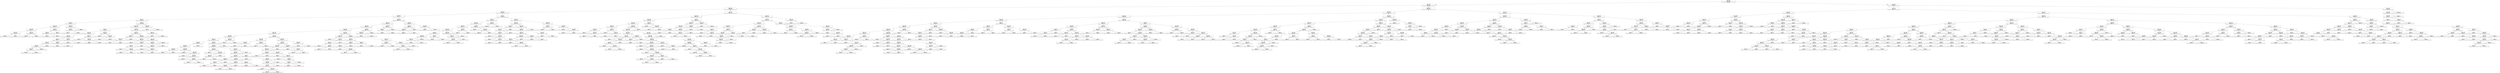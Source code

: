 digraph Tree {
node [shape=box] ;
0 [label="X[7] <= 0.106\nentropy = 3.316\nsamples = 6400\nvalue = [343, 587, 347, 278, 1269, 219, 215, 1593, 334, 348\n270, 320, 277]"] ;
1 [label="X[7] <= -0.444\nentropy = 2.973\nsamples = 4318\nvalue = [46, 587, 347, 278, 100, 215, 213, 1593, 334, 24\n25, 316, 240]"] ;
0 -> 1 [labeldistance=2.5, labelangle=45, headlabel="True"] ;
2 [label="X[8] <= -0.119\nentropy = 2.283\nsamples = 2850\nvalue = [10, 302, 3, 278, 39, 48, 22, 1497, 334, 9, 11\n217, 80]"] ;
1 -> 2 ;
3 [label="X[3] <= 0.138\nentropy = 2.642\nsamples = 1476\nvalue = [0, 292, 1, 277, 5, 40, 20, 324, 290, 5, 5, 198\n19]"] ;
2 -> 3 ;
4 [label="X[1] <= 0.092\nentropy = 2.277\nsamples = 1031\nvalue = [0, 291, 0, 277, 3, 25, 12, 231, 4, 1, 2, 179\n6]"] ;
3 -> 4 ;
5 [label="X[8] <= -1.24\nentropy = 1.9\nsamples = 377\nvalue = [0, 55, 0, 76, 3, 16, 5, 208, 1, 1, 2, 10, 0]"] ;
4 -> 5 ;
6 [label="X[2] <= 0.001\nentropy = 1.511\nsamples = 77\nvalue = [0, 26, 0, 42, 0, 6, 1, 0, 0, 0, 0, 2, 0]"] ;
5 -> 6 ;
7 [label="X[3] <= -0.152\nentropy = 1.249\nsamples = 35\nvalue = [0, 26, 0, 5, 0, 2, 1, 0, 0, 0, 0, 1, 0]"] ;
6 -> 7 ;
8 [label="X[2] <= -0.316\nentropy = 0.605\nsamples = 27\nvalue = [0, 24, 0, 0, 0, 2, 1, 0, 0, 0, 0, 0, 0]"] ;
7 -> 8 ;
9 [label="X[3] <= -0.314\nentropy = 0.918\nsamples = 6\nvalue = [0, 4, 0, 0, 0, 2, 0, 0, 0, 0, 0, 0, 0]"] ;
8 -> 9 ;
10 [label="entropy = 0.0\nsamples = 4\nvalue = [0, 4, 0, 0, 0, 0, 0, 0, 0, 0, 0, 0, 0]"] ;
9 -> 10 ;
11 [label="entropy = 0.0\nsamples = 2\nvalue = [0, 0, 0, 0, 0, 2, 0, 0, 0, 0, 0, 0, 0]"] ;
9 -> 11 ;
12 [label="X[3] <= -0.185\nentropy = 0.276\nsamples = 21\nvalue = [0, 20, 0, 0, 0, 0, 1, 0, 0, 0, 0, 0, 0]"] ;
8 -> 12 ;
13 [label="entropy = 0.0\nsamples = 19\nvalue = [0, 19, 0, 0, 0, 0, 0, 0, 0, 0, 0, 0, 0]"] ;
12 -> 13 ;
14 [label="entropy = 1.0\nsamples = 2\nvalue = [0, 1, 0, 0, 0, 0, 1, 0, 0, 0, 0, 0, 0]"] ;
12 -> 14 ;
15 [label="X[16] <= 0.5\nentropy = 1.299\nsamples = 8\nvalue = [0, 2, 0, 5, 0, 0, 0, 0, 0, 0, 0, 1, 0]"] ;
7 -> 15 ;
16 [label="X[15] <= 0.5\nentropy = 0.65\nsamples = 6\nvalue = [0, 0, 0, 5, 0, 0, 0, 0, 0, 0, 0, 1, 0]"] ;
15 -> 16 ;
17 [label="entropy = 0.0\nsamples = 5\nvalue = [0, 0, 0, 5, 0, 0, 0, 0, 0, 0, 0, 0, 0]"] ;
16 -> 17 ;
18 [label="entropy = 0.0\nsamples = 1\nvalue = [0, 0, 0, 0, 0, 0, 0, 0, 0, 0, 0, 1, 0]"] ;
16 -> 18 ;
19 [label="entropy = 0.0\nsamples = 2\nvalue = [0, 2, 0, 0, 0, 0, 0, 0, 0, 0, 0, 0, 0]"] ;
15 -> 19 ;
20 [label="X[3] <= -0.401\nentropy = 0.613\nsamples = 42\nvalue = [0, 0, 0, 37, 0, 4, 0, 0, 0, 0, 0, 1, 0]"] ;
6 -> 20 ;
21 [label="X[7] <= -0.803\nentropy = 1.252\nsamples = 6\nvalue = [0, 0, 0, 1, 0, 4, 0, 0, 0, 0, 0, 1, 0]"] ;
20 -> 21 ;
22 [label="entropy = 1.0\nsamples = 2\nvalue = [0, 0, 0, 1, 0, 0, 0, 0, 0, 0, 0, 1, 0]"] ;
21 -> 22 ;
23 [label="entropy = 0.0\nsamples = 4\nvalue = [0, 0, 0, 0, 0, 4, 0, 0, 0, 0, 0, 0, 0]"] ;
21 -> 23 ;
24 [label="entropy = 0.0\nsamples = 36\nvalue = [0, 0, 0, 36, 0, 0, 0, 0, 0, 0, 0, 0, 0]"] ;
20 -> 24 ;
25 [label="X[11] <= 0.5\nentropy = 1.604\nsamples = 300\nvalue = [0, 29, 0, 34, 3, 10, 4, 208, 1, 1, 2, 8, 0]"] ;
5 -> 25 ;
26 [label="X[3] <= -0.198\nentropy = 1.408\nsamples = 277\nvalue = [0, 29, 0, 12, 3, 10, 4, 208, 0, 1, 2, 8, 0]"] ;
25 -> 26 ;
27 [label="X[16] <= 0.5\nentropy = 2.116\nsamples = 91\nvalue = [0, 27, 0, 5, 3, 9, 3, 41, 0, 1, 2, 0, 0]"] ;
26 -> 27 ;
28 [label="X[2] <= 0.111\nentropy = 2.027\nsamples = 65\nvalue = [0, 27, 0, 5, 0, 9, 3, 20, 0, 0, 1, 0, 0]"] ;
27 -> 28 ;
29 [label="X[15] <= 0.5\nentropy = 1.644\nsamples = 55\nvalue = [0, 27, 0, 0, 0, 4, 3, 20, 0, 0, 1, 0, 0]"] ;
28 -> 29 ;
30 [label="X[14] <= 0.5\nentropy = 1.371\nsamples = 40\nvalue = [0, 27, 0, 0, 0, 4, 2, 7, 0, 0, 0, 0, 0]"] ;
29 -> 30 ;
31 [label="X[12] <= 0.5\nentropy = 0.887\nsamples = 31\nvalue = [0, 25, 0, 0, 0, 4, 2, 0, 0, 0, 0, 0, 0]"] ;
30 -> 31 ;
32 [label="X[3] <= -0.413\nentropy = 0.381\nsamples = 27\nvalue = [0, 25, 0, 0, 0, 0, 2, 0, 0, 0, 0, 0, 0]"] ;
31 -> 32 ;
33 [label="X[7] <= -0.901\nentropy = 1.0\nsamples = 4\nvalue = [0, 2, 0, 0, 0, 0, 2, 0, 0, 0, 0, 0, 0]"] ;
32 -> 33 ;
34 [label="entropy = 0.0\nsamples = 2\nvalue = [0, 2, 0, 0, 0, 0, 0, 0, 0, 0, 0, 0, 0]"] ;
33 -> 34 ;
35 [label="entropy = 0.0\nsamples = 2\nvalue = [0, 0, 0, 0, 0, 0, 2, 0, 0, 0, 0, 0, 0]"] ;
33 -> 35 ;
36 [label="entropy = 0.0\nsamples = 23\nvalue = [0, 23, 0, 0, 0, 0, 0, 0, 0, 0, 0, 0, 0]"] ;
32 -> 36 ;
37 [label="entropy = 0.0\nsamples = 4\nvalue = [0, 0, 0, 0, 0, 4, 0, 0, 0, 0, 0, 0, 0]"] ;
31 -> 37 ;
38 [label="X[8] <= -0.68\nentropy = 0.764\nsamples = 9\nvalue = [0, 2, 0, 0, 0, 0, 0, 7, 0, 0, 0, 0, 0]"] ;
30 -> 38 ;
39 [label="entropy = 0.0\nsamples = 2\nvalue = [0, 2, 0, 0, 0, 0, 0, 0, 0, 0, 0, 0, 0]"] ;
38 -> 39 ;
40 [label="entropy = 0.0\nsamples = 7\nvalue = [0, 0, 0, 0, 0, 0, 0, 7, 0, 0, 0, 0, 0]"] ;
38 -> 40 ;
41 [label="X[5] <= 0.298\nentropy = 0.7\nsamples = 15\nvalue = [0, 0, 0, 0, 0, 0, 1, 13, 0, 0, 1, 0, 0]"] ;
29 -> 41 ;
42 [label="entropy = 0.0\nsamples = 13\nvalue = [0, 0, 0, 0, 0, 0, 0, 13, 0, 0, 0, 0, 0]"] ;
41 -> 42 ;
43 [label="entropy = 1.0\nsamples = 2\nvalue = [0, 0, 0, 0, 0, 0, 1, 0, 0, 0, 1, 0, 0]"] ;
41 -> 43 ;
44 [label="X[7] <= -0.737\nentropy = 1.0\nsamples = 10\nvalue = [0, 0, 0, 5, 0, 5, 0, 0, 0, 0, 0, 0, 0]"] ;
28 -> 44 ;
45 [label="entropy = 0.0\nsamples = 4\nvalue = [0, 0, 0, 4, 0, 0, 0, 0, 0, 0, 0, 0, 0]"] ;
44 -> 45 ;
46 [label="X[2] <= 0.603\nentropy = 0.65\nsamples = 6\nvalue = [0, 0, 0, 1, 0, 5, 0, 0, 0, 0, 0, 0, 0]"] ;
44 -> 46 ;
47 [label="entropy = 0.0\nsamples = 5\nvalue = [0, 0, 0, 0, 0, 5, 0, 0, 0, 0, 0, 0, 0]"] ;
46 -> 47 ;
48 [label="entropy = 0.0\nsamples = 1\nvalue = [0, 0, 0, 1, 0, 0, 0, 0, 0, 0, 0, 0, 0]"] ;
46 -> 48 ;
49 [label="X[5] <= 0.507\nentropy = 0.97\nsamples = 26\nvalue = [0, 0, 0, 0, 3, 0, 0, 21, 0, 1, 1, 0, 0]"] ;
27 -> 49 ;
50 [label="entropy = 0.0\nsamples = 21\nvalue = [0, 0, 0, 0, 0, 0, 0, 21, 0, 0, 0, 0, 0]"] ;
49 -> 50 ;
51 [label="X[2] <= -1.096\nentropy = 1.371\nsamples = 5\nvalue = [0, 0, 0, 0, 3, 0, 0, 0, 0, 1, 1, 0, 0]"] ;
49 -> 51 ;
52 [label="entropy = 1.0\nsamples = 2\nvalue = [0, 0, 0, 0, 0, 0, 0, 0, 0, 1, 1, 0, 0]"] ;
51 -> 52 ;
53 [label="entropy = 0.0\nsamples = 3\nvalue = [0, 0, 0, 0, 3, 0, 0, 0, 0, 0, 0, 0, 0]"] ;
51 -> 53 ;
54 [label="X[10] <= 0.5\nentropy = 0.664\nsamples = 186\nvalue = [0, 2, 0, 7, 0, 1, 1, 167, 0, 0, 0, 8, 0]"] ;
26 -> 54 ;
55 [label="X[6] <= -0.897\nentropy = 0.45\nsamples = 179\nvalue = [0, 2, 0, 1, 0, 0, 1, 167, 0, 0, 0, 8, 0]"] ;
54 -> 55 ;
56 [label="X[15] <= 0.5\nentropy = 1.722\nsamples = 10\nvalue = [0, 0, 0, 1, 0, 0, 1, 4, 0, 0, 0, 4, 0]"] ;
55 -> 56 ;
57 [label="X[6] <= -0.951\nentropy = 1.252\nsamples = 6\nvalue = [0, 0, 0, 1, 0, 0, 1, 0, 0, 0, 0, 4, 0]"] ;
56 -> 57 ;
58 [label="entropy = 1.0\nsamples = 2\nvalue = [0, 0, 0, 1, 0, 0, 1, 0, 0, 0, 0, 0, 0]"] ;
57 -> 58 ;
59 [label="entropy = 0.0\nsamples = 4\nvalue = [0, 0, 0, 0, 0, 0, 0, 0, 0, 0, 0, 4, 0]"] ;
57 -> 59 ;
60 [label="entropy = 0.0\nsamples = 4\nvalue = [0, 0, 0, 0, 0, 0, 0, 4, 0, 0, 0, 0, 0]"] ;
56 -> 60 ;
61 [label="X[3] <= -0.14\nentropy = 0.254\nsamples = 169\nvalue = [0, 2, 0, 0, 0, 0, 0, 163, 0, 0, 0, 4, 0]"] ;
55 -> 61 ;
62 [label="X[3] <= -0.155\nentropy = 0.922\nsamples = 20\nvalue = [0, 2, 0, 0, 0, 0, 0, 16, 0, 0, 0, 2, 0]"] ;
61 -> 62 ;
63 [label="entropy = 0.0\nsamples = 15\nvalue = [0, 0, 0, 0, 0, 0, 0, 15, 0, 0, 0, 0, 0]"] ;
62 -> 63 ;
64 [label="X[0] <= 7468.5\nentropy = 1.522\nsamples = 5\nvalue = [0, 2, 0, 0, 0, 0, 0, 1, 0, 0, 0, 2, 0]"] ;
62 -> 64 ;
65 [label="X[4] <= -0.913\nentropy = 1.0\nsamples = 4\nvalue = [0, 2, 0, 0, 0, 0, 0, 0, 0, 0, 0, 2, 0]"] ;
64 -> 65 ;
66 [label="entropy = 0.0\nsamples = 1\nvalue = [0, 1, 0, 0, 0, 0, 0, 0, 0, 0, 0, 0, 0]"] ;
65 -> 66 ;
67 [label="X[5] <= -1.001\nentropy = 0.918\nsamples = 3\nvalue = [0, 1, 0, 0, 0, 0, 0, 0, 0, 0, 0, 2, 0]"] ;
65 -> 67 ;
68 [label="entropy = 0.0\nsamples = 2\nvalue = [0, 0, 0, 0, 0, 0, 0, 0, 0, 0, 0, 2, 0]"] ;
67 -> 68 ;
69 [label="entropy = 0.0\nsamples = 1\nvalue = [0, 1, 0, 0, 0, 0, 0, 0, 0, 0, 0, 0, 0]"] ;
67 -> 69 ;
70 [label="entropy = 0.0\nsamples = 1\nvalue = [0, 0, 0, 0, 0, 0, 0, 1, 0, 0, 0, 0, 0]"] ;
64 -> 70 ;
71 [label="X[7] <= -0.934\nentropy = 0.103\nsamples = 149\nvalue = [0, 0, 0, 0, 0, 0, 0, 147, 0, 0, 0, 2, 0]"] ;
61 -> 71 ;
72 [label="X[7] <= -0.938\nentropy = 0.31\nsamples = 36\nvalue = [0, 0, 0, 0, 0, 0, 0, 34, 0, 0, 0, 2, 0]"] ;
71 -> 72 ;
73 [label="X[4] <= 1.049\nentropy = 0.187\nsamples = 35\nvalue = [0, 0, 0, 0, 0, 0, 0, 34, 0, 0, 0, 1, 0]"] ;
72 -> 73 ;
74 [label="entropy = 0.0\nsamples = 32\nvalue = [0, 0, 0, 0, 0, 0, 0, 32, 0, 0, 0, 0, 0]"] ;
73 -> 74 ;
75 [label="X[4] <= 1.251\nentropy = 0.918\nsamples = 3\nvalue = [0, 0, 0, 0, 0, 0, 0, 2, 0, 0, 0, 1, 0]"] ;
73 -> 75 ;
76 [label="entropy = 0.0\nsamples = 1\nvalue = [0, 0, 0, 0, 0, 0, 0, 0, 0, 0, 0, 1, 0]"] ;
75 -> 76 ;
77 [label="entropy = 0.0\nsamples = 2\nvalue = [0, 0, 0, 0, 0, 0, 0, 2, 0, 0, 0, 0, 0]"] ;
75 -> 77 ;
78 [label="entropy = 0.0\nsamples = 1\nvalue = [0, 0, 0, 0, 0, 0, 0, 0, 0, 0, 0, 1, 0]"] ;
72 -> 78 ;
79 [label="entropy = 0.0\nsamples = 113\nvalue = [0, 0, 0, 0, 0, 0, 0, 113, 0, 0, 0, 0, 0]"] ;
71 -> 79 ;
80 [label="X[5] <= -1.129\nentropy = 0.592\nsamples = 7\nvalue = [0, 0, 0, 6, 0, 1, 0, 0, 0, 0, 0, 0, 0]"] ;
54 -> 80 ;
81 [label="entropy = 0.0\nsamples = 1\nvalue = [0, 0, 0, 0, 0, 1, 0, 0, 0, 0, 0, 0, 0]"] ;
80 -> 81 ;
82 [label="entropy = 0.0\nsamples = 6\nvalue = [0, 0, 0, 6, 0, 0, 0, 0, 0, 0, 0, 0, 0]"] ;
80 -> 82 ;
83 [label="X[2] <= -0.176\nentropy = 0.258\nsamples = 23\nvalue = [0, 0, 0, 22, 0, 0, 0, 0, 1, 0, 0, 0, 0]"] ;
25 -> 83 ;
84 [label="entropy = 1.0\nsamples = 2\nvalue = [0, 0, 0, 1, 0, 0, 0, 0, 1, 0, 0, 0, 0]"] ;
83 -> 84 ;
85 [label="entropy = 0.0\nsamples = 21\nvalue = [0, 0, 0, 21, 0, 0, 0, 0, 0, 0, 0, 0, 0]"] ;
83 -> 85 ;
86 [label="X[2] <= 0.313\nentropy = 1.981\nsamples = 654\nvalue = [0, 236, 0, 201, 0, 9, 7, 23, 3, 0, 0, 169, 6]"] ;
4 -> 86 ;
87 [label="X[11] <= 0.5\nentropy = 1.85\nsamples = 533\nvalue = [0, 236, 0, 92, 0, 9, 0, 23, 3, 0, 0, 168, 2]"] ;
86 -> 87 ;
88 [label="X[10] <= 0.5\nentropy = 1.699\nsamples = 482\nvalue = [0, 236, 0, 44, 0, 9, 0, 23, 0, 0, 0, 168, 2]"] ;
87 -> 88 ;
89 [label="X[7] <= -0.905\nentropy = 1.351\nsamples = 434\nvalue = [0, 236, 0, 1, 0, 4, 0, 23, 0, 0, 0, 168, 2]"] ;
88 -> 89 ;
90 [label="X[3] <= -0.019\nentropy = 1.105\nsamples = 331\nvalue = [0, 226, 0, 0, 0, 1, 0, 14, 0, 0, 0, 90, 0]"] ;
89 -> 90 ;
91 [label="X[1] <= 0.389\nentropy = 0.85\nsamples = 253\nvalue = [0, 206, 0, 0, 0, 1, 0, 9, 0, 0, 0, 37, 0]"] ;
90 -> 91 ;
92 [label="X[8] <= -1.24\nentropy = 0.784\nsamples = 244\nvalue = [0, 205, 0, 0, 0, 1, 0, 9, 0, 0, 0, 29, 0]"] ;
91 -> 92 ;
93 [label="X[12] <= 0.5\nentropy = 0.336\nsamples = 112\nvalue = [0, 106, 0, 0, 0, 1, 0, 0, 0, 0, 0, 5, 0]"] ;
92 -> 93 ;
94 [label="X[2] <= -0.143\nentropy = 0.265\nsamples = 111\nvalue = [0, 106, 0, 0, 0, 0, 0, 0, 0, 0, 0, 5, 0]"] ;
93 -> 94 ;
95 [label="X[2] <= -0.156\nentropy = 0.863\nsamples = 7\nvalue = [0, 5, 0, 0, 0, 0, 0, 0, 0, 0, 0, 2, 0]"] ;
94 -> 95 ;
96 [label="entropy = 0.0\nsamples = 5\nvalue = [0, 5, 0, 0, 0, 0, 0, 0, 0, 0, 0, 0, 0]"] ;
95 -> 96 ;
97 [label="entropy = 0.0\nsamples = 2\nvalue = [0, 0, 0, 0, 0, 0, 0, 0, 0, 0, 0, 2, 0]"] ;
95 -> 97 ;
98 [label="X[2] <= 0.045\nentropy = 0.189\nsamples = 104\nvalue = [0, 101, 0, 0, 0, 0, 0, 0, 0, 0, 0, 3, 0]"] ;
94 -> 98 ;
99 [label="entropy = 0.0\nsamples = 66\nvalue = [0, 66, 0, 0, 0, 0, 0, 0, 0, 0, 0, 0, 0]"] ;
98 -> 99 ;
100 [label="X[2] <= 0.047\nentropy = 0.398\nsamples = 38\nvalue = [0, 35, 0, 0, 0, 0, 0, 0, 0, 0, 0, 3, 0]"] ;
98 -> 100 ;
101 [label="entropy = 0.0\nsamples = 2\nvalue = [0, 0, 0, 0, 0, 0, 0, 0, 0, 0, 0, 2, 0]"] ;
100 -> 101 ;
102 [label="X[3] <= -0.064\nentropy = 0.183\nsamples = 36\nvalue = [0, 35, 0, 0, 0, 0, 0, 0, 0, 0, 0, 1, 0]"] ;
100 -> 102 ;
103 [label="entropy = 0.0\nsamples = 31\nvalue = [0, 31, 0, 0, 0, 0, 0, 0, 0, 0, 0, 0, 0]"] ;
102 -> 103 ;
104 [label="X[3] <= -0.057\nentropy = 0.722\nsamples = 5\nvalue = [0, 4, 0, 0, 0, 0, 0, 0, 0, 0, 0, 1, 0]"] ;
102 -> 104 ;
105 [label="entropy = 0.0\nsamples = 1\nvalue = [0, 0, 0, 0, 0, 0, 0, 0, 0, 0, 0, 1, 0]"] ;
104 -> 105 ;
106 [label="entropy = 0.0\nsamples = 4\nvalue = [0, 4, 0, 0, 0, 0, 0, 0, 0, 0, 0, 0, 0]"] ;
104 -> 106 ;
107 [label="entropy = 0.0\nsamples = 1\nvalue = [0, 0, 0, 0, 0, 1, 0, 0, 0, 0, 0, 0, 0]"] ;
93 -> 107 ;
108 [label="X[16] <= 0.5\nentropy = 1.023\nsamples = 132\nvalue = [0, 99, 0, 0, 0, 0, 0, 9, 0, 0, 0, 24, 0]"] ;
92 -> 108 ;
109 [label="X[0] <= 2957.5\nentropy = 0.819\nsamples = 125\nvalue = [0, 99, 0, 0, 0, 0, 0, 2, 0, 0, 0, 24, 0]"] ;
108 -> 109 ;
110 [label="X[4] <= -1.024\nentropy = 0.401\nsamples = 47\nvalue = [0, 44, 0, 0, 0, 0, 0, 2, 0, 0, 0, 1, 0]"] ;
109 -> 110 ;
111 [label="entropy = 1.0\nsamples = 2\nvalue = [0, 1, 0, 0, 0, 0, 0, 0, 0, 0, 0, 1, 0]"] ;
110 -> 111 ;
112 [label="X[15] <= 0.5\nentropy = 0.262\nsamples = 45\nvalue = [0, 43, 0, 0, 0, 0, 0, 2, 0, 0, 0, 0, 0]"] ;
110 -> 112 ;
113 [label="X[5] <= -1.693\nentropy = 0.156\nsamples = 44\nvalue = [0, 43, 0, 0, 0, 0, 0, 1, 0, 0, 0, 0, 0]"] ;
112 -> 113 ;
114 [label="entropy = 1.0\nsamples = 2\nvalue = [0, 1, 0, 0, 0, 0, 0, 1, 0, 0, 0, 0, 0]"] ;
113 -> 114 ;
115 [label="entropy = 0.0\nsamples = 42\nvalue = [0, 42, 0, 0, 0, 0, 0, 0, 0, 0, 0, 0, 0]"] ;
113 -> 115 ;
116 [label="entropy = 0.0\nsamples = 1\nvalue = [0, 0, 0, 0, 0, 0, 0, 1, 0, 0, 0, 0, 0]"] ;
112 -> 116 ;
117 [label="X[15] <= 0.5\nentropy = 0.875\nsamples = 78\nvalue = [0, 55, 0, 0, 0, 0, 0, 0, 0, 0, 0, 23, 0]"] ;
109 -> 117 ;
118 [label="X[8] <= -0.493\nentropy = 0.806\nsamples = 73\nvalue = [0, 55, 0, 0, 0, 0, 0, 0, 0, 0, 0, 18, 0]"] ;
117 -> 118 ;
119 [label="X[7] <= -1.186\nentropy = 0.643\nsamples = 55\nvalue = [0, 46, 0, 0, 0, 0, 0, 0, 0, 0, 0, 9, 0]"] ;
118 -> 119 ;
120 [label="X[5] <= -0.107\nentropy = 0.985\nsamples = 7\nvalue = [0, 3, 0, 0, 0, 0, 0, 0, 0, 0, 0, 4, 0]"] ;
119 -> 120 ;
121 [label="X[2] <= 0.242\nentropy = 0.722\nsamples = 5\nvalue = [0, 1, 0, 0, 0, 0, 0, 0, 0, 0, 0, 4, 0]"] ;
120 -> 121 ;
122 [label="entropy = 0.0\nsamples = 4\nvalue = [0, 0, 0, 0, 0, 0, 0, 0, 0, 0, 0, 4, 0]"] ;
121 -> 122 ;
123 [label="entropy = 0.0\nsamples = 1\nvalue = [0, 1, 0, 0, 0, 0, 0, 0, 0, 0, 0, 0, 0]"] ;
121 -> 123 ;
124 [label="entropy = 0.0\nsamples = 2\nvalue = [0, 2, 0, 0, 0, 0, 0, 0, 0, 0, 0, 0, 0]"] ;
120 -> 124 ;
125 [label="X[2] <= -0.082\nentropy = 0.482\nsamples = 48\nvalue = [0, 43, 0, 0, 0, 0, 0, 0, 0, 0, 0, 5, 0]"] ;
119 -> 125 ;
126 [label="X[4] <= -0.522\nentropy = 0.946\nsamples = 11\nvalue = [0, 7, 0, 0, 0, 0, 0, 0, 0, 0, 0, 4, 0]"] ;
125 -> 126 ;
127 [label="X[5] <= -0.298\nentropy = 0.544\nsamples = 8\nvalue = [0, 7, 0, 0, 0, 0, 0, 0, 0, 0, 0, 1, 0]"] ;
126 -> 127 ;
128 [label="entropy = 0.0\nsamples = 7\nvalue = [0, 7, 0, 0, 0, 0, 0, 0, 0, 0, 0, 0, 0]"] ;
127 -> 128 ;
129 [label="entropy = 0.0\nsamples = 1\nvalue = [0, 0, 0, 0, 0, 0, 0, 0, 0, 0, 0, 1, 0]"] ;
127 -> 129 ;
130 [label="entropy = 0.0\nsamples = 3\nvalue = [0, 0, 0, 0, 0, 0, 0, 0, 0, 0, 0, 3, 0]"] ;
126 -> 130 ;
131 [label="X[5] <= 0.119\nentropy = 0.179\nsamples = 37\nvalue = [0, 36, 0, 0, 0, 0, 0, 0, 0, 0, 0, 1, 0]"] ;
125 -> 131 ;
132 [label="entropy = 0.0\nsamples = 35\nvalue = [0, 35, 0, 0, 0, 0, 0, 0, 0, 0, 0, 0, 0]"] ;
131 -> 132 ;
133 [label="entropy = 1.0\nsamples = 2\nvalue = [0, 1, 0, 0, 0, 0, 0, 0, 0, 0, 0, 1, 0]"] ;
131 -> 133 ;
134 [label="X[9] <= 0.5\nentropy = 1.0\nsamples = 18\nvalue = [0, 9, 0, 0, 0, 0, 0, 0, 0, 0, 0, 9, 0]"] ;
118 -> 134 ;
135 [label="entropy = 0.0\nsamples = 4\nvalue = [0, 0, 0, 0, 0, 0, 0, 0, 0, 0, 0, 4, 0]"] ;
134 -> 135 ;
136 [label="X[0] <= 6254.0\nentropy = 0.94\nsamples = 14\nvalue = [0, 9, 0, 0, 0, 0, 0, 0, 0, 0, 0, 5, 0]"] ;
134 -> 136 ;
137 [label="X[1] <= 0.295\nentropy = 0.991\nsamples = 9\nvalue = [0, 4, 0, 0, 0, 0, 0, 0, 0, 0, 0, 5, 0]"] ;
136 -> 137 ;
138 [label="X[4] <= -0.129\nentropy = 0.863\nsamples = 7\nvalue = [0, 2, 0, 0, 0, 0, 0, 0, 0, 0, 0, 5, 0]"] ;
137 -> 138 ;
139 [label="entropy = 0.0\nsamples = 4\nvalue = [0, 0, 0, 0, 0, 0, 0, 0, 0, 0, 0, 4, 0]"] ;
138 -> 139 ;
140 [label="X[5] <= -0.609\nentropy = 0.918\nsamples = 3\nvalue = [0, 2, 0, 0, 0, 0, 0, 0, 0, 0, 0, 1, 0]"] ;
138 -> 140 ;
141 [label="entropy = 0.0\nsamples = 2\nvalue = [0, 2, 0, 0, 0, 0, 0, 0, 0, 0, 0, 0, 0]"] ;
140 -> 141 ;
142 [label="entropy = 0.0\nsamples = 1\nvalue = [0, 0, 0, 0, 0, 0, 0, 0, 0, 0, 0, 1, 0]"] ;
140 -> 142 ;
143 [label="entropy = 0.0\nsamples = 2\nvalue = [0, 2, 0, 0, 0, 0, 0, 0, 0, 0, 0, 0, 0]"] ;
137 -> 143 ;
144 [label="entropy = 0.0\nsamples = 5\nvalue = [0, 5, 0, 0, 0, 0, 0, 0, 0, 0, 0, 0, 0]"] ;
136 -> 144 ;
145 [label="entropy = 0.0\nsamples = 5\nvalue = [0, 0, 0, 0, 0, 0, 0, 0, 0, 0, 0, 5, 0]"] ;
117 -> 145 ;
146 [label="entropy = 0.0\nsamples = 7\nvalue = [0, 0, 0, 0, 0, 0, 0, 7, 0, 0, 0, 0, 0]"] ;
108 -> 146 ;
147 [label="X[8] <= -1.988\nentropy = 0.503\nsamples = 9\nvalue = [0, 1, 0, 0, 0, 0, 0, 0, 0, 0, 0, 8, 0]"] ;
91 -> 147 ;
148 [label="entropy = 0.0\nsamples = 1\nvalue = [0, 1, 0, 0, 0, 0, 0, 0, 0, 0, 0, 0, 0]"] ;
147 -> 148 ;
149 [label="entropy = 0.0\nsamples = 8\nvalue = [0, 0, 0, 0, 0, 0, 0, 0, 0, 0, 0, 8, 0]"] ;
147 -> 149 ;
150 [label="X[1] <= 0.236\nentropy = 1.136\nsamples = 78\nvalue = [0, 20, 0, 0, 0, 0, 0, 5, 0, 0, 0, 53, 0]"] ;
90 -> 150 ;
151 [label="X[4] <= -0.935\nentropy = 0.889\nsamples = 24\nvalue = [0, 1, 0, 0, 0, 0, 0, 4, 0, 0, 0, 19, 0]"] ;
150 -> 151 ;
152 [label="X[0] <= 7480.0\nentropy = 1.371\nsamples = 5\nvalue = [0, 1, 0, 0, 0, 0, 0, 3, 0, 0, 0, 1, 0]"] ;
151 -> 152 ;
153 [label="entropy = 0.0\nsamples = 3\nvalue = [0, 0, 0, 0, 0, 0, 0, 3, 0, 0, 0, 0, 0]"] ;
152 -> 153 ;
154 [label="entropy = 1.0\nsamples = 2\nvalue = [0, 1, 0, 0, 0, 0, 0, 0, 0, 0, 0, 1, 0]"] ;
152 -> 154 ;
155 [label="X[0] <= 1759.0\nentropy = 0.297\nsamples = 19\nvalue = [0, 0, 0, 0, 0, 0, 0, 1, 0, 0, 0, 18, 0]"] ;
151 -> 155 ;
156 [label="entropy = 0.0\nsamples = 1\nvalue = [0, 0, 0, 0, 0, 0, 0, 1, 0, 0, 0, 0, 0]"] ;
155 -> 156 ;
157 [label="entropy = 0.0\nsamples = 18\nvalue = [0, 0, 0, 0, 0, 0, 0, 0, 0, 0, 0, 18, 0]"] ;
155 -> 157 ;
158 [label="X[0] <= 8381.5\nentropy = 1.057\nsamples = 54\nvalue = [0, 19, 0, 0, 0, 0, 0, 1, 0, 0, 0, 34, 0]"] ;
150 -> 158 ;
159 [label="X[5] <= -0.149\nentropy = 0.99\nsamples = 43\nvalue = [0, 19, 0, 0, 0, 0, 0, 0, 0, 0, 0, 24, 0]"] ;
158 -> 159 ;
160 [label="X[4] <= 0.965\nentropy = 0.896\nsamples = 32\nvalue = [0, 10, 0, 0, 0, 0, 0, 0, 0, 0, 0, 22, 0]"] ;
159 -> 160 ;
161 [label="X[8] <= -1.614\nentropy = 0.797\nsamples = 29\nvalue = [0, 7, 0, 0, 0, 0, 0, 0, 0, 0, 0, 22, 0]"] ;
160 -> 161 ;
162 [label="X[1] <= 0.39\nentropy = 0.918\nsamples = 6\nvalue = [0, 4, 0, 0, 0, 0, 0, 0, 0, 0, 0, 2, 0]"] ;
161 -> 162 ;
163 [label="entropy = 0.0\nsamples = 4\nvalue = [0, 4, 0, 0, 0, 0, 0, 0, 0, 0, 0, 0, 0]"] ;
162 -> 163 ;
164 [label="entropy = 0.0\nsamples = 2\nvalue = [0, 0, 0, 0, 0, 0, 0, 0, 0, 0, 0, 2, 0]"] ;
162 -> 164 ;
165 [label="X[1] <= 0.238\nentropy = 0.559\nsamples = 23\nvalue = [0, 3, 0, 0, 0, 0, 0, 0, 0, 0, 0, 20, 0]"] ;
161 -> 165 ;
166 [label="entropy = 0.0\nsamples = 1\nvalue = [0, 1, 0, 0, 0, 0, 0, 0, 0, 0, 0, 0, 0]"] ;
165 -> 166 ;
167 [label="X[2] <= 0.141\nentropy = 0.439\nsamples = 22\nvalue = [0, 2, 0, 0, 0, 0, 0, 0, 0, 0, 0, 20, 0]"] ;
165 -> 167 ;
168 [label="entropy = 0.0\nsamples = 14\nvalue = [0, 0, 0, 0, 0, 0, 0, 0, 0, 0, 0, 14, 0]"] ;
167 -> 168 ;
169 [label="X[13] <= 0.5\nentropy = 0.811\nsamples = 8\nvalue = [0, 2, 0, 0, 0, 0, 0, 0, 0, 0, 0, 6, 0]"] ;
167 -> 169 ;
170 [label="X[1] <= 0.364\nentropy = 1.0\nsamples = 4\nvalue = [0, 2, 0, 0, 0, 0, 0, 0, 0, 0, 0, 2, 0]"] ;
169 -> 170 ;
171 [label="entropy = 0.0\nsamples = 2\nvalue = [0, 2, 0, 0, 0, 0, 0, 0, 0, 0, 0, 0, 0]"] ;
170 -> 171 ;
172 [label="entropy = 0.0\nsamples = 2\nvalue = [0, 0, 0, 0, 0, 0, 0, 0, 0, 0, 0, 2, 0]"] ;
170 -> 172 ;
173 [label="entropy = 0.0\nsamples = 4\nvalue = [0, 0, 0, 0, 0, 0, 0, 0, 0, 0, 0, 4, 0]"] ;
169 -> 173 ;
174 [label="entropy = 0.0\nsamples = 3\nvalue = [0, 3, 0, 0, 0, 0, 0, 0, 0, 0, 0, 0, 0]"] ;
160 -> 174 ;
175 [label="X[8] <= -0.867\nentropy = 0.684\nsamples = 11\nvalue = [0, 9, 0, 0, 0, 0, 0, 0, 0, 0, 0, 2, 0]"] ;
159 -> 175 ;
176 [label="entropy = 0.0\nsamples = 7\nvalue = [0, 7, 0, 0, 0, 0, 0, 0, 0, 0, 0, 0, 0]"] ;
175 -> 176 ;
177 [label="X[3] <= 0.043\nentropy = 1.0\nsamples = 4\nvalue = [0, 2, 0, 0, 0, 0, 0, 0, 0, 0, 0, 2, 0]"] ;
175 -> 177 ;
178 [label="entropy = 0.0\nsamples = 2\nvalue = [0, 0, 0, 0, 0, 0, 0, 0, 0, 0, 0, 2, 0]"] ;
177 -> 178 ;
179 [label="entropy = 0.0\nsamples = 2\nvalue = [0, 2, 0, 0, 0, 0, 0, 0, 0, 0, 0, 0, 0]"] ;
177 -> 179 ;
180 [label="X[5] <= 0.077\nentropy = 0.439\nsamples = 11\nvalue = [0, 0, 0, 0, 0, 0, 0, 1, 0, 0, 0, 10, 0]"] ;
158 -> 180 ;
181 [label="entropy = 0.0\nsamples = 9\nvalue = [0, 0, 0, 0, 0, 0, 0, 0, 0, 0, 0, 9, 0]"] ;
180 -> 181 ;
182 [label="entropy = 1.0\nsamples = 2\nvalue = [0, 0, 0, 0, 0, 0, 0, 1, 0, 0, 0, 1, 0]"] ;
180 -> 182 ;
183 [label="X[1] <= 0.173\nentropy = 1.262\nsamples = 103\nvalue = [0, 10, 0, 1, 0, 3, 0, 9, 0, 0, 0, 78, 2]"] ;
89 -> 183 ;
184 [label="X[4] <= -0.609\nentropy = 1.264\nsamples = 14\nvalue = [0, 8, 0, 0, 0, 1, 0, 5, 0, 0, 0, 0, 0]"] ;
183 -> 184 ;
185 [label="entropy = 0.0\nsamples = 5\nvalue = [0, 5, 0, 0, 0, 0, 0, 0, 0, 0, 0, 0, 0]"] ;
184 -> 185 ;
186 [label="X[12] <= 0.5\nentropy = 1.352\nsamples = 9\nvalue = [0, 3, 0, 0, 0, 1, 0, 5, 0, 0, 0, 0, 0]"] ;
184 -> 186 ;
187 [label="X[8] <= -1.427\nentropy = 0.954\nsamples = 8\nvalue = [0, 3, 0, 0, 0, 0, 0, 5, 0, 0, 0, 0, 0]"] ;
186 -> 187 ;
188 [label="entropy = 0.0\nsamples = 2\nvalue = [0, 2, 0, 0, 0, 0, 0, 0, 0, 0, 0, 0, 0]"] ;
187 -> 188 ;
189 [label="X[13] <= 0.5\nentropy = 0.65\nsamples = 6\nvalue = [0, 1, 0, 0, 0, 0, 0, 5, 0, 0, 0, 0, 0]"] ;
187 -> 189 ;
190 [label="entropy = 0.0\nsamples = 5\nvalue = [0, 0, 0, 0, 0, 0, 0, 5, 0, 0, 0, 0, 0]"] ;
189 -> 190 ;
191 [label="entropy = 0.0\nsamples = 1\nvalue = [0, 1, 0, 0, 0, 0, 0, 0, 0, 0, 0, 0, 0]"] ;
189 -> 191 ;
192 [label="entropy = 0.0\nsamples = 1\nvalue = [0, 0, 0, 0, 0, 1, 0, 0, 0, 0, 0, 0, 0]"] ;
186 -> 192 ;
193 [label="X[3] <= -0.08\nentropy = 0.81\nsamples = 89\nvalue = [0, 2, 0, 1, 0, 2, 0, 4, 0, 0, 0, 78, 2]"] ;
183 -> 193 ;
194 [label="X[7] <= -0.591\nentropy = 0.437\nsamples = 79\nvalue = [0, 2, 0, 0, 0, 1, 0, 0, 0, 0, 0, 74, 2]"] ;
193 -> 194 ;
195 [label="X[1] <= 0.263\nentropy = 0.177\nsamples = 75\nvalue = [0, 2, 0, 0, 0, 0, 0, 0, 0, 0, 0, 73, 0]"] ;
194 -> 195 ;
196 [label="X[2] <= -0.23\nentropy = 0.65\nsamples = 12\nvalue = [0, 2, 0, 0, 0, 0, 0, 0, 0, 0, 0, 10, 0]"] ;
195 -> 196 ;
197 [label="entropy = 0.0\nsamples = 9\nvalue = [0, 0, 0, 0, 0, 0, 0, 0, 0, 0, 0, 9, 0]"] ;
196 -> 197 ;
198 [label="X[6] <= -0.087\nentropy = 0.918\nsamples = 3\nvalue = [0, 2, 0, 0, 0, 0, 0, 0, 0, 0, 0, 1, 0]"] ;
196 -> 198 ;
199 [label="entropy = 0.0\nsamples = 1\nvalue = [0, 0, 0, 0, 0, 0, 0, 0, 0, 0, 0, 1, 0]"] ;
198 -> 199 ;
200 [label="entropy = 0.0\nsamples = 2\nvalue = [0, 2, 0, 0, 0, 0, 0, 0, 0, 0, 0, 0, 0]"] ;
198 -> 200 ;
201 [label="entropy = 0.0\nsamples = 63\nvalue = [0, 0, 0, 0, 0, 0, 0, 0, 0, 0, 0, 63, 0]"] ;
195 -> 201 ;
202 [label="X[2] <= -0.492\nentropy = 1.5\nsamples = 4\nvalue = [0, 0, 0, 0, 0, 1, 0, 0, 0, 0, 0, 1, 2]"] ;
194 -> 202 ;
203 [label="entropy = 1.0\nsamples = 2\nvalue = [0, 0, 0, 0, 0, 1, 0, 0, 0, 0, 0, 1, 0]"] ;
202 -> 203 ;
204 [label="entropy = 0.0\nsamples = 2\nvalue = [0, 0, 0, 0, 0, 0, 0, 0, 0, 0, 0, 0, 2]"] ;
202 -> 204 ;
205 [label="X[7] <= -0.788\nentropy = 1.722\nsamples = 10\nvalue = [0, 0, 0, 1, 0, 1, 0, 4, 0, 0, 0, 4, 0]"] ;
193 -> 205 ;
206 [label="X[6] <= -0.003\nentropy = 0.722\nsamples = 5\nvalue = [0, 0, 0, 0, 0, 0, 0, 1, 0, 0, 0, 4, 0]"] ;
205 -> 206 ;
207 [label="entropy = 0.0\nsamples = 1\nvalue = [0, 0, 0, 0, 0, 0, 0, 1, 0, 0, 0, 0, 0]"] ;
206 -> 207 ;
208 [label="entropy = 0.0\nsamples = 4\nvalue = [0, 0, 0, 0, 0, 0, 0, 0, 0, 0, 0, 4, 0]"] ;
206 -> 208 ;
209 [label="X[12] <= 0.5\nentropy = 1.371\nsamples = 5\nvalue = [0, 0, 0, 1, 0, 1, 0, 3, 0, 0, 0, 0, 0]"] ;
205 -> 209 ;
210 [label="X[3] <= 0.111\nentropy = 0.811\nsamples = 4\nvalue = [0, 0, 0, 1, 0, 0, 0, 3, 0, 0, 0, 0, 0]"] ;
209 -> 210 ;
211 [label="entropy = 0.0\nsamples = 3\nvalue = [0, 0, 0, 0, 0, 0, 0, 3, 0, 0, 0, 0, 0]"] ;
210 -> 211 ;
212 [label="entropy = 0.0\nsamples = 1\nvalue = [0, 0, 0, 1, 0, 0, 0, 0, 0, 0, 0, 0, 0]"] ;
210 -> 212 ;
213 [label="entropy = 0.0\nsamples = 1\nvalue = [0, 0, 0, 0, 0, 1, 0, 0, 0, 0, 0, 0, 0]"] ;
209 -> 213 ;
214 [label="X[7] <= -0.582\nentropy = 0.482\nsamples = 48\nvalue = [0, 0, 0, 43, 0, 5, 0, 0, 0, 0, 0, 0, 0]"] ;
88 -> 214 ;
215 [label="X[3] <= -0.579\nentropy = 0.262\nsamples = 45\nvalue = [0, 0, 0, 43, 0, 2, 0, 0, 0, 0, 0, 0, 0]"] ;
214 -> 215 ;
216 [label="entropy = 0.0\nsamples = 2\nvalue = [0, 0, 0, 0, 0, 2, 0, 0, 0, 0, 0, 0, 0]"] ;
215 -> 216 ;
217 [label="entropy = 0.0\nsamples = 43\nvalue = [0, 0, 0, 43, 0, 0, 0, 0, 0, 0, 0, 0, 0]"] ;
215 -> 217 ;
218 [label="entropy = 0.0\nsamples = 3\nvalue = [0, 0, 0, 0, 0, 3, 0, 0, 0, 0, 0, 0, 0]"] ;
214 -> 218 ;
219 [label="X[3] <= -1.322\nentropy = 0.323\nsamples = 51\nvalue = [0, 0, 0, 48, 0, 0, 0, 0, 3, 0, 0, 0, 0]"] ;
87 -> 219 ;
220 [label="X[4] <= -0.721\nentropy = 0.811\nsamples = 4\nvalue = [0, 0, 0, 1, 0, 0, 0, 0, 3, 0, 0, 0, 0]"] ;
219 -> 220 ;
221 [label="entropy = 0.0\nsamples = 1\nvalue = [0, 0, 0, 1, 0, 0, 0, 0, 0, 0, 0, 0, 0]"] ;
220 -> 221 ;
222 [label="entropy = 0.0\nsamples = 3\nvalue = [0, 0, 0, 0, 0, 0, 0, 0, 3, 0, 0, 0, 0]"] ;
220 -> 222 ;
223 [label="entropy = 0.0\nsamples = 47\nvalue = [0, 0, 0, 47, 0, 0, 0, 0, 0, 0, 0, 0, 0]"] ;
219 -> 223 ;
224 [label="X[1] <= 0.945\nentropy = 0.593\nsamples = 121\nvalue = [0, 0, 0, 109, 0, 0, 7, 0, 0, 0, 0, 1, 4]"] ;
86 -> 224 ;
225 [label="X[16] <= 0.5\nentropy = 0.297\nsamples = 111\nvalue = [0, 0, 0, 106, 0, 0, 0, 0, 0, 0, 0, 1, 4]"] ;
224 -> 225 ;
226 [label="X[14] <= 0.5\nentropy = 0.152\nsamples = 108\nvalue = [0, 0, 0, 106, 0, 0, 0, 0, 0, 0, 0, 1, 1]"] ;
225 -> 226 ;
227 [label="entropy = 0.0\nsamples = 106\nvalue = [0, 0, 0, 106, 0, 0, 0, 0, 0, 0, 0, 0, 0]"] ;
226 -> 227 ;
228 [label="entropy = 1.0\nsamples = 2\nvalue = [0, 0, 0, 0, 0, 0, 0, 0, 0, 0, 0, 1, 1]"] ;
226 -> 228 ;
229 [label="entropy = 0.0\nsamples = 3\nvalue = [0, 0, 0, 0, 0, 0, 0, 0, 0, 0, 0, 0, 3]"] ;
225 -> 229 ;
230 [label="X[2] <= 0.592\nentropy = 0.881\nsamples = 10\nvalue = [0, 0, 0, 3, 0, 0, 7, 0, 0, 0, 0, 0, 0]"] ;
224 -> 230 ;
231 [label="entropy = 0.0\nsamples = 3\nvalue = [0, 0, 0, 3, 0, 0, 0, 0, 0, 0, 0, 0, 0]"] ;
230 -> 231 ;
232 [label="entropy = 0.0\nsamples = 7\nvalue = [0, 0, 0, 0, 0, 0, 7, 0, 0, 0, 0, 0, 0]"] ;
230 -> 232 ;
233 [label="X[1] <= 0.187\nentropy = 1.678\nsamples = 445\nvalue = [0, 1, 1, 0, 2, 15, 8, 93, 286, 4, 3, 19, 13]"] ;
3 -> 233 ;
234 [label="X[16] <= 0.5\nentropy = 1.62\nsamples = 209\nvalue = [0, 0, 1, 0, 0, 10, 8, 91, 94, 0, 0, 3, 2]"] ;
233 -> 234 ;
235 [label="X[15] <= 0.5\nentropy = 1.619\nsamples = 164\nvalue = [0, 0, 0, 0, 0, 10, 8, 47, 94, 0, 0, 3, 2]"] ;
234 -> 235 ;
236 [label="X[14] <= 0.5\nentropy = 1.391\nsamples = 131\nvalue = [0, 0, 0, 0, 0, 10, 6, 17, 94, 0, 0, 3, 1]"] ;
235 -> 236 ;
237 [label="X[7] <= -0.617\nentropy = 0.853\nsamples = 112\nvalue = [0, 0, 0, 0, 0, 10, 6, 0, 94, 0, 0, 2, 0]"] ;
236 -> 237 ;
238 [label="X[9] <= 0.5\nentropy = 0.235\nsamples = 93\nvalue = [0, 0, 0, 0, 0, 1, 0, 0, 90, 0, 0, 2, 0]"] ;
237 -> 238 ;
239 [label="X[2] <= -0.399\nentropy = 0.089\nsamples = 89\nvalue = [0, 0, 0, 0, 0, 1, 0, 0, 88, 0, 0, 0, 0]"] ;
238 -> 239 ;
240 [label="X[11] <= 0.5\nentropy = 0.918\nsamples = 3\nvalue = [0, 0, 0, 0, 0, 1, 0, 0, 2, 0, 0, 0, 0]"] ;
239 -> 240 ;
241 [label="entropy = 0.0\nsamples = 1\nvalue = [0, 0, 0, 0, 0, 1, 0, 0, 0, 0, 0, 0, 0]"] ;
240 -> 241 ;
242 [label="entropy = 0.0\nsamples = 2\nvalue = [0, 0, 0, 0, 0, 0, 0, 0, 2, 0, 0, 0, 0]"] ;
240 -> 242 ;
243 [label="entropy = 0.0\nsamples = 86\nvalue = [0, 0, 0, 0, 0, 0, 0, 0, 86, 0, 0, 0, 0]"] ;
239 -> 243 ;
244 [label="X[2] <= 0.181\nentropy = 1.0\nsamples = 4\nvalue = [0, 0, 0, 0, 0, 0, 0, 0, 2, 0, 0, 2, 0]"] ;
238 -> 244 ;
245 [label="entropy = 0.0\nsamples = 2\nvalue = [0, 0, 0, 0, 0, 0, 0, 0, 0, 0, 0, 2, 0]"] ;
244 -> 245 ;
246 [label="entropy = 0.0\nsamples = 2\nvalue = [0, 0, 0, 0, 0, 0, 0, 0, 2, 0, 0, 0, 0]"] ;
244 -> 246 ;
247 [label="X[3] <= 0.525\nentropy = 1.509\nsamples = 19\nvalue = [0, 0, 0, 0, 0, 9, 6, 0, 4, 0, 0, 0, 0]"] ;
237 -> 247 ;
248 [label="X[10] <= 0.5\nentropy = 0.971\nsamples = 15\nvalue = [0, 0, 0, 0, 0, 9, 6, 0, 0, 0, 0, 0, 0]"] ;
247 -> 248 ;
249 [label="X[1] <= -0.236\nentropy = 0.811\nsamples = 8\nvalue = [0, 0, 0, 0, 0, 2, 6, 0, 0, 0, 0, 0, 0]"] ;
248 -> 249 ;
250 [label="entropy = 0.0\nsamples = 6\nvalue = [0, 0, 0, 0, 0, 0, 6, 0, 0, 0, 0, 0, 0]"] ;
249 -> 250 ;
251 [label="entropy = 0.0\nsamples = 2\nvalue = [0, 0, 0, 0, 0, 2, 0, 0, 0, 0, 0, 0, 0]"] ;
249 -> 251 ;
252 [label="entropy = 0.0\nsamples = 7\nvalue = [0, 0, 0, 0, 0, 7, 0, 0, 0, 0, 0, 0, 0]"] ;
248 -> 252 ;
253 [label="entropy = 0.0\nsamples = 4\nvalue = [0, 0, 0, 0, 0, 0, 0, 0, 4, 0, 0, 0, 0]"] ;
247 -> 253 ;
254 [label="X[1] <= -0.472\nentropy = 0.591\nsamples = 19\nvalue = [0, 0, 0, 0, 0, 0, 0, 17, 0, 0, 0, 1, 1]"] ;
236 -> 254 ;
255 [label="entropy = 1.0\nsamples = 2\nvalue = [0, 0, 0, 0, 0, 0, 0, 0, 0, 0, 0, 1, 1]"] ;
254 -> 255 ;
256 [label="entropy = 0.0\nsamples = 17\nvalue = [0, 0, 0, 0, 0, 0, 0, 17, 0, 0, 0, 0, 0]"] ;
254 -> 256 ;
257 [label="X[8] <= -1.24\nentropy = 0.523\nsamples = 33\nvalue = [0, 0, 0, 0, 0, 0, 2, 30, 0, 0, 0, 0, 1]"] ;
235 -> 257 ;
258 [label="entropy = 0.0\nsamples = 2\nvalue = [0, 0, 0, 0, 0, 0, 2, 0, 0, 0, 0, 0, 0]"] ;
257 -> 258 ;
259 [label="X[5] <= 0.561\nentropy = 0.206\nsamples = 31\nvalue = [0, 0, 0, 0, 0, 0, 0, 30, 0, 0, 0, 0, 1]"] ;
257 -> 259 ;
260 [label="entropy = 0.0\nsamples = 30\nvalue = [0, 0, 0, 0, 0, 0, 0, 30, 0, 0, 0, 0, 0]"] ;
259 -> 260 ;
261 [label="entropy = 0.0\nsamples = 1\nvalue = [0, 0, 0, 0, 0, 0, 0, 0, 0, 0, 0, 0, 1]"] ;
259 -> 261 ;
262 [label="X[3] <= 0.573\nentropy = 0.154\nsamples = 45\nvalue = [0, 0, 1, 0, 0, 0, 0, 44, 0, 0, 0, 0, 0]"] ;
234 -> 262 ;
263 [label="entropy = 0.0\nsamples = 44\nvalue = [0, 0, 0, 0, 0, 0, 0, 44, 0, 0, 0, 0, 0]"] ;
262 -> 263 ;
264 [label="entropy = 0.0\nsamples = 1\nvalue = [0, 0, 1, 0, 0, 0, 0, 0, 0, 0, 0, 0, 0]"] ;
262 -> 264 ;
265 [label="X[2] <= 0.38\nentropy = 1.159\nsamples = 236\nvalue = [0, 1, 0, 0, 2, 5, 0, 2, 192, 4, 3, 16, 11]"] ;
233 -> 265 ;
266 [label="X[7] <= -1.066\nentropy = 0.815\nsamples = 222\nvalue = [0, 1, 0, 0, 0, 5, 0, 2, 192, 0, 0, 16, 6]"] ;
265 -> 266 ;
267 [label="X[2] <= 0.227\nentropy = 1.177\nsamples = 30\nvalue = [0, 0, 0, 0, 0, 0, 0, 1, 14, 0, 0, 15, 0]"] ;
266 -> 267 ;
268 [label="X[1] <= 0.321\nentropy = 1.121\nsamples = 23\nvalue = [0, 0, 0, 0, 0, 0, 0, 1, 7, 0, 0, 15, 0]"] ;
267 -> 268 ;
269 [label="X[2] <= 0.113\nentropy = 1.281\nsamples = 12\nvalue = [0, 0, 0, 0, 0, 0, 0, 1, 7, 0, 0, 4, 0]"] ;
268 -> 269 ;
270 [label="entropy = 0.0\nsamples = 6\nvalue = [0, 0, 0, 0, 0, 0, 0, 0, 6, 0, 0, 0, 0]"] ;
269 -> 270 ;
271 [label="X[1] <= 0.254\nentropy = 1.252\nsamples = 6\nvalue = [0, 0, 0, 0, 0, 0, 0, 1, 1, 0, 0, 4, 0]"] ;
269 -> 271 ;
272 [label="entropy = 0.0\nsamples = 1\nvalue = [0, 0, 0, 0, 0, 0, 0, 0, 1, 0, 0, 0, 0]"] ;
271 -> 272 ;
273 [label="X[15] <= 0.5\nentropy = 0.722\nsamples = 5\nvalue = [0, 0, 0, 0, 0, 0, 0, 1, 0, 0, 0, 4, 0]"] ;
271 -> 273 ;
274 [label="entropy = 0.0\nsamples = 3\nvalue = [0, 0, 0, 0, 0, 0, 0, 0, 0, 0, 0, 3, 0]"] ;
273 -> 274 ;
275 [label="entropy = 1.0\nsamples = 2\nvalue = [0, 0, 0, 0, 0, 0, 0, 1, 0, 0, 0, 1, 0]"] ;
273 -> 275 ;
276 [label="entropy = 0.0\nsamples = 11\nvalue = [0, 0, 0, 0, 0, 0, 0, 0, 0, 0, 0, 11, 0]"] ;
268 -> 276 ;
277 [label="entropy = 0.0\nsamples = 7\nvalue = [0, 0, 0, 0, 0, 0, 0, 0, 7, 0, 0, 0, 0]"] ;
267 -> 277 ;
278 [label="X[10] <= 0.5\nentropy = 0.513\nsamples = 192\nvalue = [0, 1, 0, 0, 0, 5, 0, 1, 178, 0, 0, 1, 6]"] ;
266 -> 278 ;
279 [label="X[15] <= 0.5\nentropy = 0.394\nsamples = 188\nvalue = [0, 1, 0, 0, 0, 1, 0, 1, 178, 0, 0, 1, 6]"] ;
278 -> 279 ;
280 [label="X[16] <= 0.5\nentropy = 0.266\nsamples = 184\nvalue = [0, 1, 0, 0, 0, 1, 0, 1, 178, 0, 0, 0, 3]"] ;
279 -> 280 ;
281 [label="X[7] <= -0.474\nentropy = 0.099\nsamples = 180\nvalue = [0, 1, 0, 0, 0, 1, 0, 0, 178, 0, 0, 0, 0]"] ;
280 -> 281 ;
282 [label="X[9] <= 0.5\nentropy = 0.05\nsamples = 179\nvalue = [0, 1, 0, 0, 0, 0, 0, 0, 178, 0, 0, 0, 0]"] ;
281 -> 282 ;
283 [label="entropy = 0.0\nsamples = 174\nvalue = [0, 0, 0, 0, 0, 0, 0, 0, 174, 0, 0, 0, 0]"] ;
282 -> 283 ;
284 [label="X[6] <= -0.656\nentropy = 0.722\nsamples = 5\nvalue = [0, 1, 0, 0, 0, 0, 0, 0, 4, 0, 0, 0, 0]"] ;
282 -> 284 ;
285 [label="entropy = 0.0\nsamples = 1\nvalue = [0, 1, 0, 0, 0, 0, 0, 0, 0, 0, 0, 0, 0]"] ;
284 -> 285 ;
286 [label="entropy = 0.0\nsamples = 4\nvalue = [0, 0, 0, 0, 0, 0, 0, 0, 4, 0, 0, 0, 0]"] ;
284 -> 286 ;
287 [label="entropy = 0.0\nsamples = 1\nvalue = [0, 0, 0, 0, 0, 1, 0, 0, 0, 0, 0, 0, 0]"] ;
281 -> 287 ;
288 [label="X[7] <= -0.824\nentropy = 0.811\nsamples = 4\nvalue = [0, 0, 0, 0, 0, 0, 0, 1, 0, 0, 0, 0, 3]"] ;
280 -> 288 ;
289 [label="entropy = 0.0\nsamples = 3\nvalue = [0, 0, 0, 0, 0, 0, 0, 0, 0, 0, 0, 0, 3]"] ;
288 -> 289 ;
290 [label="entropy = 0.0\nsamples = 1\nvalue = [0, 0, 0, 0, 0, 0, 0, 1, 0, 0, 0, 0, 0]"] ;
288 -> 290 ;
291 [label="X[1] <= 0.246\nentropy = 0.811\nsamples = 4\nvalue = [0, 0, 0, 0, 0, 0, 0, 0, 0, 0, 0, 1, 3]"] ;
279 -> 291 ;
292 [label="entropy = 0.0\nsamples = 1\nvalue = [0, 0, 0, 0, 0, 0, 0, 0, 0, 0, 0, 1, 0]"] ;
291 -> 292 ;
293 [label="entropy = 0.0\nsamples = 3\nvalue = [0, 0, 0, 0, 0, 0, 0, 0, 0, 0, 0, 0, 3]"] ;
291 -> 293 ;
294 [label="entropy = 0.0\nsamples = 4\nvalue = [0, 0, 0, 0, 0, 4, 0, 0, 0, 0, 0, 0, 0]"] ;
278 -> 294 ;
295 [label="X[5] <= 0.858\nentropy = 1.924\nsamples = 14\nvalue = [0, 0, 0, 0, 2, 0, 0, 0, 0, 4, 3, 0, 5]"] ;
265 -> 295 ;
296 [label="X[2] <= 0.743\nentropy = 0.863\nsamples = 7\nvalue = [0, 0, 0, 0, 0, 0, 0, 0, 0, 2, 0, 0, 5]"] ;
295 -> 296 ;
297 [label="entropy = 0.0\nsamples = 5\nvalue = [0, 0, 0, 0, 0, 0, 0, 0, 0, 0, 0, 0, 5]"] ;
296 -> 297 ;
298 [label="entropy = 0.0\nsamples = 2\nvalue = [0, 0, 0, 0, 0, 0, 0, 0, 0, 2, 0, 0, 0]"] ;
296 -> 298 ;
299 [label="X[0] <= 6579.0\nentropy = 1.557\nsamples = 7\nvalue = [0, 0, 0, 0, 2, 0, 0, 0, 0, 2, 3, 0, 0]"] ;
295 -> 299 ;
300 [label="entropy = 0.0\nsamples = 2\nvalue = [0, 0, 0, 0, 2, 0, 0, 0, 0, 0, 0, 0, 0]"] ;
299 -> 300 ;
301 [label="X[1] <= 0.668\nentropy = 0.971\nsamples = 5\nvalue = [0, 0, 0, 0, 0, 0, 0, 0, 0, 2, 3, 0, 0]"] ;
299 -> 301 ;
302 [label="entropy = 0.0\nsamples = 2\nvalue = [0, 0, 0, 0, 0, 0, 0, 0, 0, 2, 0, 0, 0]"] ;
301 -> 302 ;
303 [label="entropy = 0.0\nsamples = 3\nvalue = [0, 0, 0, 0, 0, 0, 0, 0, 0, 0, 3, 0, 0]"] ;
301 -> 303 ;
304 [label="X[1] <= 0.253\nentropy = 1.011\nsamples = 1374\nvalue = [10, 10, 2, 1, 34, 8, 2, 1173, 44, 4, 6, 19, 61]"] ;
2 -> 304 ;
305 [label="X[5] <= 0.361\nentropy = 0.567\nsamples = 1242\nvalue = [6, 8, 2, 0, 20, 7, 2, 1157, 21, 3, 2, 8, 6]"] ;
304 -> 305 ;
306 [label="X[12] <= 0.5\nentropy = 0.366\nsamples = 1206\nvalue = [4, 8, 2, 0, 4, 5, 2, 1157, 11, 0, 0, 8, 5]"] ;
305 -> 306 ;
307 [label="X[1] <= -0.56\nentropy = 0.273\nsamples = 1192\nvalue = [4, 8, 2, 0, 4, 0, 2, 1157, 2, 0, 0, 8, 5]"] ;
306 -> 307 ;
308 [label="X[2] <= 0.267\nentropy = 1.544\nsamples = 32\nvalue = [1, 0, 2, 0, 3, 0, 0, 21, 0, 0, 0, 0, 5]"] ;
307 -> 308 ;
309 [label="X[7] <= -1.165\nentropy = 0.764\nsamples = 25\nvalue = [0, 0, 0, 0, 3, 0, 0, 21, 0, 0, 0, 0, 1]"] ;
308 -> 309 ;
310 [label="entropy = 0.0\nsamples = 3\nvalue = [0, 0, 0, 0, 3, 0, 0, 0, 0, 0, 0, 0, 0]"] ;
309 -> 310 ;
311 [label="X[4] <= 1.344\nentropy = 0.267\nsamples = 22\nvalue = [0, 0, 0, 0, 0, 0, 0, 21, 0, 0, 0, 0, 1]"] ;
309 -> 311 ;
312 [label="entropy = 0.0\nsamples = 21\nvalue = [0, 0, 0, 0, 0, 0, 0, 21, 0, 0, 0, 0, 0]"] ;
311 -> 312 ;
313 [label="entropy = 0.0\nsamples = 1\nvalue = [0, 0, 0, 0, 0, 0, 0, 0, 0, 0, 0, 0, 1]"] ;
311 -> 313 ;
314 [label="X[3] <= 0.522\nentropy = 1.379\nsamples = 7\nvalue = [1, 0, 2, 0, 0, 0, 0, 0, 0, 0, 0, 0, 4]"] ;
308 -> 314 ;
315 [label="entropy = 0.0\nsamples = 4\nvalue = [0, 0, 0, 0, 0, 0, 0, 0, 0, 0, 0, 0, 4]"] ;
314 -> 315 ;
316 [label="X[2] <= 1.417\nentropy = 0.918\nsamples = 3\nvalue = [1, 0, 2, 0, 0, 0, 0, 0, 0, 0, 0, 0, 0]"] ;
314 -> 316 ;
317 [label="entropy = 0.0\nsamples = 2\nvalue = [0, 0, 2, 0, 0, 0, 0, 0, 0, 0, 0, 0, 0]"] ;
316 -> 317 ;
318 [label="entropy = 0.0\nsamples = 1\nvalue = [1, 0, 0, 0, 0, 0, 0, 0, 0, 0, 0, 0, 0]"] ;
316 -> 318 ;
319 [label="X[4] <= 1.664\nentropy = 0.191\nsamples = 1160\nvalue = [3, 8, 0, 0, 1, 0, 2, 1136, 2, 0, 0, 8, 0]"] ;
307 -> 319 ;
320 [label="X[7] <= -1.073\nentropy = 0.166\nsamples = 1157\nvalue = [0, 8, 0, 0, 1, 0, 2, 1136, 2, 0, 0, 8, 0]"] ;
319 -> 320 ;
321 [label="X[1] <= 0.165\nentropy = 0.793\nsamples = 60\nvalue = [0, 2, 0, 0, 0, 0, 1, 51, 0, 0, 0, 6, 0]"] ;
320 -> 321 ;
322 [label="X[1] <= -0.404\nentropy = 0.53\nsamples = 49\nvalue = [0, 2, 0, 0, 0, 0, 1, 45, 0, 0, 0, 1, 0]"] ;
321 -> 322 ;
323 [label="entropy = 1.0\nsamples = 2\nvalue = [0, 1, 0, 0, 0, 0, 1, 0, 0, 0, 0, 0, 0]"] ;
322 -> 323 ;
324 [label="X[7] <= -1.073\nentropy = 0.296\nsamples = 47\nvalue = [0, 1, 0, 0, 0, 0, 0, 45, 0, 0, 0, 1, 0]"] ;
322 -> 324 ;
325 [label="X[1] <= 0.137\nentropy = 0.151\nsamples = 46\nvalue = [0, 1, 0, 0, 0, 0, 0, 45, 0, 0, 0, 0, 0]"] ;
324 -> 325 ;
326 [label="entropy = 0.0\nsamples = 41\nvalue = [0, 0, 0, 0, 0, 0, 0, 41, 0, 0, 0, 0, 0]"] ;
325 -> 326 ;
327 [label="X[1] <= 0.142\nentropy = 0.722\nsamples = 5\nvalue = [0, 1, 0, 0, 0, 0, 0, 4, 0, 0, 0, 0, 0]"] ;
325 -> 327 ;
328 [label="entropy = 0.0\nsamples = 1\nvalue = [0, 1, 0, 0, 0, 0, 0, 0, 0, 0, 0, 0, 0]"] ;
327 -> 328 ;
329 [label="entropy = 0.0\nsamples = 4\nvalue = [0, 0, 0, 0, 0, 0, 0, 4, 0, 0, 0, 0, 0]"] ;
327 -> 329 ;
330 [label="entropy = 0.0\nsamples = 1\nvalue = [0, 0, 0, 0, 0, 0, 0, 0, 0, 0, 0, 1, 0]"] ;
324 -> 330 ;
331 [label="X[0] <= 4651.0\nentropy = 0.994\nsamples = 11\nvalue = [0, 0, 0, 0, 0, 0, 0, 6, 0, 0, 0, 5, 0]"] ;
321 -> 331 ;
332 [label="X[7] <= -1.1\nentropy = 0.65\nsamples = 6\nvalue = [0, 0, 0, 0, 0, 0, 0, 1, 0, 0, 0, 5, 0]"] ;
331 -> 332 ;
333 [label="entropy = 0.0\nsamples = 5\nvalue = [0, 0, 0, 0, 0, 0, 0, 0, 0, 0, 0, 5, 0]"] ;
332 -> 333 ;
334 [label="entropy = 0.0\nsamples = 1\nvalue = [0, 0, 0, 0, 0, 0, 0, 1, 0, 0, 0, 0, 0]"] ;
332 -> 334 ;
335 [label="entropy = 0.0\nsamples = 5\nvalue = [0, 0, 0, 0, 0, 0, 0, 5, 0, 0, 0, 0, 0]"] ;
331 -> 335 ;
336 [label="X[11] <= 0.5\nentropy = 0.108\nsamples = 1097\nvalue = [0, 6, 0, 0, 1, 0, 1, 1085, 2, 0, 0, 2, 0]"] ;
320 -> 336 ;
337 [label="X[3] <= -0.166\nentropy = 0.089\nsamples = 1095\nvalue = [0, 6, 0, 0, 1, 0, 1, 1085, 0, 0, 0, 2, 0]"] ;
336 -> 337 ;
338 [label="X[8] <= 0.628\nentropy = 0.208\nsamples = 239\nvalue = [0, 6, 0, 0, 1, 0, 0, 232, 0, 0, 0, 0, 0]"] ;
337 -> 338 ;
339 [label="X[3] <= -0.305\nentropy = 0.316\nsamples = 105\nvalue = [0, 6, 0, 0, 0, 0, 0, 99, 0, 0, 0, 0, 0]"] ;
338 -> 339 ;
340 [label="entropy = 0.0\nsamples = 46\nvalue = [0, 0, 0, 0, 0, 0, 0, 46, 0, 0, 0, 0, 0]"] ;
339 -> 340 ;
341 [label="X[8] <= 0.255\nentropy = 0.474\nsamples = 59\nvalue = [0, 6, 0, 0, 0, 0, 0, 53, 0, 0, 0, 0, 0]"] ;
339 -> 341 ;
342 [label="entropy = 0.0\nsamples = 24\nvalue = [0, 0, 0, 0, 0, 0, 0, 24, 0, 0, 0, 0, 0]"] ;
341 -> 342 ;
343 [label="X[1] <= -0.367\nentropy = 0.661\nsamples = 35\nvalue = [0, 6, 0, 0, 0, 0, 0, 29, 0, 0, 0, 0, 0]"] ;
341 -> 343 ;
344 [label="entropy = 0.0\nsamples = 2\nvalue = [0, 2, 0, 0, 0, 0, 0, 0, 0, 0, 0, 0, 0]"] ;
343 -> 344 ;
345 [label="X[1] <= 0.094\nentropy = 0.533\nsamples = 33\nvalue = [0, 4, 0, 0, 0, 0, 0, 29, 0, 0, 0, 0, 0]"] ;
343 -> 345 ;
346 [label="X[7] <= -0.529\nentropy = 0.222\nsamples = 28\nvalue = [0, 1, 0, 0, 0, 0, 0, 27, 0, 0, 0, 0, 0]"] ;
345 -> 346 ;
347 [label="entropy = 0.0\nsamples = 25\nvalue = [0, 0, 0, 0, 0, 0, 0, 25, 0, 0, 0, 0, 0]"] ;
346 -> 347 ;
348 [label="X[14] <= 0.5\nentropy = 0.918\nsamples = 3\nvalue = [0, 1, 0, 0, 0, 0, 0, 2, 0, 0, 0, 0, 0]"] ;
346 -> 348 ;
349 [label="entropy = 0.0\nsamples = 2\nvalue = [0, 0, 0, 0, 0, 0, 0, 2, 0, 0, 0, 0, 0]"] ;
348 -> 349 ;
350 [label="entropy = 0.0\nsamples = 1\nvalue = [0, 1, 0, 0, 0, 0, 0, 0, 0, 0, 0, 0, 0]"] ;
348 -> 350 ;
351 [label="X[9] <= 0.5\nentropy = 0.971\nsamples = 5\nvalue = [0, 3, 0, 0, 0, 0, 0, 2, 0, 0, 0, 0, 0]"] ;
345 -> 351 ;
352 [label="entropy = 0.0\nsamples = 2\nvalue = [0, 0, 0, 0, 0, 0, 0, 2, 0, 0, 0, 0, 0]"] ;
351 -> 352 ;
353 [label="entropy = 0.0\nsamples = 3\nvalue = [0, 3, 0, 0, 0, 0, 0, 0, 0, 0, 0, 0, 0]"] ;
351 -> 353 ;
354 [label="X[7] <= -0.474\nentropy = 0.063\nsamples = 134\nvalue = [0, 0, 0, 0, 1, 0, 0, 133, 0, 0, 0, 0, 0]"] ;
338 -> 354 ;
355 [label="entropy = 0.0\nsamples = 127\nvalue = [0, 0, 0, 0, 0, 0, 0, 127, 0, 0, 0, 0, 0]"] ;
354 -> 355 ;
356 [label="X[5] <= -0.07\nentropy = 0.592\nsamples = 7\nvalue = [0, 0, 0, 0, 1, 0, 0, 6, 0, 0, 0, 0, 0]"] ;
354 -> 356 ;
357 [label="entropy = 0.0\nsamples = 6\nvalue = [0, 0, 0, 0, 0, 0, 0, 6, 0, 0, 0, 0, 0]"] ;
356 -> 357 ;
358 [label="entropy = 0.0\nsamples = 1\nvalue = [0, 0, 0, 0, 1, 0, 0, 0, 0, 0, 0, 0, 0]"] ;
356 -> 358 ;
359 [label="X[7] <= -0.455\nentropy = 0.037\nsamples = 856\nvalue = [0, 0, 0, 0, 0, 0, 1, 853, 0, 0, 0, 2, 0]"] ;
337 -> 359 ;
360 [label="X[4] <= 0.535\nentropy = 0.024\nsamples = 848\nvalue = [0, 0, 0, 0, 0, 0, 0, 846, 0, 0, 0, 2, 0]"] ;
359 -> 360 ;
361 [label="entropy = 0.0\nsamples = 694\nvalue = [0, 0, 0, 0, 0, 0, 0, 694, 0, 0, 0, 0, 0]"] ;
360 -> 361 ;
362 [label="X[4] <= 0.541\nentropy = 0.1\nsamples = 154\nvalue = [0, 0, 0, 0, 0, 0, 0, 152, 0, 0, 0, 2, 0]"] ;
360 -> 362 ;
363 [label="entropy = 0.0\nsamples = 1\nvalue = [0, 0, 0, 0, 0, 0, 0, 0, 0, 0, 0, 1, 0]"] ;
362 -> 363 ;
364 [label="X[1] <= 0.165\nentropy = 0.057\nsamples = 153\nvalue = [0, 0, 0, 0, 0, 0, 0, 152, 0, 0, 0, 1, 0]"] ;
362 -> 364 ;
365 [label="entropy = 0.0\nsamples = 149\nvalue = [0, 0, 0, 0, 0, 0, 0, 149, 0, 0, 0, 0, 0]"] ;
364 -> 365 ;
366 [label="X[0] <= 4154.0\nentropy = 0.811\nsamples = 4\nvalue = [0, 0, 0, 0, 0, 0, 0, 3, 0, 0, 0, 1, 0]"] ;
364 -> 366 ;
367 [label="entropy = 0.0\nsamples = 3\nvalue = [0, 0, 0, 0, 0, 0, 0, 3, 0, 0, 0, 0, 0]"] ;
366 -> 367 ;
368 [label="entropy = 0.0\nsamples = 1\nvalue = [0, 0, 0, 0, 0, 0, 0, 0, 0, 0, 0, 1, 0]"] ;
366 -> 368 ;
369 [label="X[2] <= -0.311\nentropy = 0.544\nsamples = 8\nvalue = [0, 0, 0, 0, 0, 0, 1, 7, 0, 0, 0, 0, 0]"] ;
359 -> 369 ;
370 [label="entropy = 0.0\nsamples = 7\nvalue = [0, 0, 0, 0, 0, 0, 0, 7, 0, 0, 0, 0, 0]"] ;
369 -> 370 ;
371 [label="entropy = 0.0\nsamples = 1\nvalue = [0, 0, 0, 0, 0, 0, 1, 0, 0, 0, 0, 0, 0]"] ;
369 -> 371 ;
372 [label="entropy = 0.0\nsamples = 2\nvalue = [0, 0, 0, 0, 0, 0, 0, 0, 2, 0, 0, 0, 0]"] ;
336 -> 372 ;
373 [label="entropy = 0.0\nsamples = 3\nvalue = [3, 0, 0, 0, 0, 0, 0, 0, 0, 0, 0, 0, 0]"] ;
319 -> 373 ;
374 [label="X[1] <= -0.192\nentropy = 0.94\nsamples = 14\nvalue = [0, 0, 0, 0, 0, 5, 0, 0, 9, 0, 0, 0, 0]"] ;
306 -> 374 ;
375 [label="entropy = 0.0\nsamples = 4\nvalue = [0, 0, 0, 0, 0, 4, 0, 0, 0, 0, 0, 0, 0]"] ;
374 -> 375 ;
376 [label="X[0] <= 1206.0\nentropy = 0.469\nsamples = 10\nvalue = [0, 0, 0, 0, 0, 1, 0, 0, 9, 0, 0, 0, 0]"] ;
374 -> 376 ;
377 [label="entropy = 0.0\nsamples = 1\nvalue = [0, 0, 0, 0, 0, 1, 0, 0, 0, 0, 0, 0, 0]"] ;
376 -> 377 ;
378 [label="entropy = 0.0\nsamples = 9\nvalue = [0, 0, 0, 0, 0, 0, 0, 0, 9, 0, 0, 0, 0]"] ;
376 -> 378 ;
379 [label="X[12] <= 0.5\nentropy = 2.171\nsamples = 36\nvalue = [2, 0, 0, 0, 16, 2, 0, 0, 10, 3, 2, 0, 1]"] ;
305 -> 379 ;
380 [label="X[0] <= 5673.0\nentropy = 1.554\nsamples = 24\nvalue = [2, 0, 0, 0, 16, 0, 0, 0, 0, 3, 2, 0, 1]"] ;
379 -> 380 ;
381 [label="X[4] <= -0.894\nentropy = 1.023\nsamples = 21\nvalue = [0, 0, 0, 0, 16, 0, 0, 0, 0, 3, 2, 0, 0]"] ;
380 -> 381 ;
382 [label="X[9] <= 0.5\nentropy = 0.811\nsamples = 4\nvalue = [0, 0, 0, 0, 1, 0, 0, 0, 0, 3, 0, 0, 0]"] ;
381 -> 382 ;
383 [label="entropy = 0.0\nsamples = 3\nvalue = [0, 0, 0, 0, 0, 0, 0, 0, 0, 3, 0, 0, 0]"] ;
382 -> 383 ;
384 [label="entropy = 0.0\nsamples = 1\nvalue = [0, 0, 0, 0, 1, 0, 0, 0, 0, 0, 0, 0, 0]"] ;
382 -> 384 ;
385 [label="X[2] <= -0.991\nentropy = 0.523\nsamples = 17\nvalue = [0, 0, 0, 0, 15, 0, 0, 0, 0, 0, 2, 0, 0]"] ;
381 -> 385 ;
386 [label="X[3] <= -1.179\nentropy = 0.971\nsamples = 5\nvalue = [0, 0, 0, 0, 3, 0, 0, 0, 0, 0, 2, 0, 0]"] ;
385 -> 386 ;
387 [label="entropy = 0.0\nsamples = 3\nvalue = [0, 0, 0, 0, 3, 0, 0, 0, 0, 0, 0, 0, 0]"] ;
386 -> 387 ;
388 [label="entropy = 0.0\nsamples = 2\nvalue = [0, 0, 0, 0, 0, 0, 0, 0, 0, 0, 2, 0, 0]"] ;
386 -> 388 ;
389 [label="entropy = 0.0\nsamples = 12\nvalue = [0, 0, 0, 0, 12, 0, 0, 0, 0, 0, 0, 0, 0]"] ;
385 -> 389 ;
390 [label="X[2] <= -0.095\nentropy = 0.918\nsamples = 3\nvalue = [2, 0, 0, 0, 0, 0, 0, 0, 0, 0, 0, 0, 1]"] ;
380 -> 390 ;
391 [label="entropy = 0.0\nsamples = 1\nvalue = [0, 0, 0, 0, 0, 0, 0, 0, 0, 0, 0, 0, 1]"] ;
390 -> 391 ;
392 [label="entropy = 0.0\nsamples = 2\nvalue = [2, 0, 0, 0, 0, 0, 0, 0, 0, 0, 0, 0, 0]"] ;
390 -> 392 ;
393 [label="X[6] <= -0.939\nentropy = 0.65\nsamples = 12\nvalue = [0, 0, 0, 0, 0, 2, 0, 0, 10, 0, 0, 0, 0]"] ;
379 -> 393 ;
394 [label="entropy = 0.0\nsamples = 2\nvalue = [0, 0, 0, 0, 0, 2, 0, 0, 0, 0, 0, 0, 0]"] ;
393 -> 394 ;
395 [label="entropy = 0.0\nsamples = 10\nvalue = [0, 0, 0, 0, 0, 0, 0, 0, 10, 0, 0, 0, 0]"] ;
393 -> 395 ;
396 [label="X[12] <= 0.5\nentropy = 2.534\nsamples = 132\nvalue = [4, 2, 0, 1, 14, 1, 0, 16, 23, 1, 4, 11, 55]"] ;
304 -> 396 ;
397 [label="X[2] <= 0.255\nentropy = 2.297\nsamples = 110\nvalue = [4, 2, 0, 1, 14, 0, 0, 16, 2, 1, 4, 11, 55]"] ;
396 -> 397 ;
398 [label="X[7] <= -0.702\nentropy = 2.353\nsamples = 52\nvalue = [2, 2, 0, 1, 2, 0, 0, 16, 2, 0, 0, 11, 16]"] ;
397 -> 398 ;
399 [label="X[0] <= 2320.5\nentropy = 1.748\nsamples = 32\nvalue = [0, 2, 0, 1, 1, 0, 0, 16, 1, 0, 0, 11, 0]"] ;
398 -> 399 ;
400 [label="X[2] <= -0.178\nentropy = 1.522\nsamples = 5\nvalue = [0, 2, 0, 1, 0, 0, 0, 0, 0, 0, 0, 2, 0]"] ;
399 -> 400 ;
401 [label="entropy = 0.0\nsamples = 2\nvalue = [0, 0, 0, 0, 0, 0, 0, 0, 0, 0, 0, 2, 0]"] ;
400 -> 401 ;
402 [label="X[2] <= 0.157\nentropy = 0.918\nsamples = 3\nvalue = [0, 2, 0, 1, 0, 0, 0, 0, 0, 0, 0, 0, 0]"] ;
400 -> 402 ;
403 [label="entropy = 0.0\nsamples = 2\nvalue = [0, 2, 0, 0, 0, 0, 0, 0, 0, 0, 0, 0, 0]"] ;
402 -> 403 ;
404 [label="entropy = 0.0\nsamples = 1\nvalue = [0, 0, 0, 1, 0, 0, 0, 0, 0, 0, 0, 0, 0]"] ;
402 -> 404 ;
405 [label="X[3] <= 0.178\nentropy = 1.328\nsamples = 27\nvalue = [0, 0, 0, 0, 1, 0, 0, 16, 1, 0, 0, 9, 0]"] ;
399 -> 405 ;
406 [label="X[4] <= 0.472\nentropy = 0.993\nsamples = 20\nvalue = [0, 0, 0, 0, 0, 0, 0, 11, 0, 0, 0, 9, 0]"] ;
405 -> 406 ;
407 [label="X[8] <= 0.628\nentropy = 0.94\nsamples = 14\nvalue = [0, 0, 0, 0, 0, 0, 0, 5, 0, 0, 0, 9, 0]"] ;
406 -> 407 ;
408 [label="X[3] <= -0.246\nentropy = 0.469\nsamples = 10\nvalue = [0, 0, 0, 0, 0, 0, 0, 1, 0, 0, 0, 9, 0]"] ;
407 -> 408 ;
409 [label="entropy = 1.0\nsamples = 2\nvalue = [0, 0, 0, 0, 0, 0, 0, 1, 0, 0, 0, 1, 0]"] ;
408 -> 409 ;
410 [label="entropy = 0.0\nsamples = 8\nvalue = [0, 0, 0, 0, 0, 0, 0, 0, 0, 0, 0, 8, 0]"] ;
408 -> 410 ;
411 [label="entropy = 0.0\nsamples = 4\nvalue = [0, 0, 0, 0, 0, 0, 0, 4, 0, 0, 0, 0, 0]"] ;
407 -> 411 ;
412 [label="entropy = 0.0\nsamples = 6\nvalue = [0, 0, 0, 0, 0, 0, 0, 6, 0, 0, 0, 0, 0]"] ;
406 -> 412 ;
413 [label="X[7] <= -0.897\nentropy = 1.149\nsamples = 7\nvalue = [0, 0, 0, 0, 1, 0, 0, 5, 1, 0, 0, 0, 0]"] ;
405 -> 413 ;
414 [label="entropy = 1.0\nsamples = 2\nvalue = [0, 0, 0, 0, 1, 0, 0, 0, 1, 0, 0, 0, 0]"] ;
413 -> 414 ;
415 [label="entropy = 0.0\nsamples = 5\nvalue = [0, 0, 0, 0, 0, 0, 0, 5, 0, 0, 0, 0, 0]"] ;
413 -> 415 ;
416 [label="X[7] <= -0.597\nentropy = 1.022\nsamples = 20\nvalue = [2, 0, 0, 0, 1, 0, 0, 0, 1, 0, 0, 0, 16]"] ;
398 -> 416 ;
417 [label="X[3] <= 0.478\nentropy = 0.918\nsamples = 3\nvalue = [2, 0, 0, 0, 0, 0, 0, 0, 1, 0, 0, 0, 0]"] ;
416 -> 417 ;
418 [label="entropy = 0.0\nsamples = 2\nvalue = [2, 0, 0, 0, 0, 0, 0, 0, 0, 0, 0, 0, 0]"] ;
417 -> 418 ;
419 [label="entropy = 0.0\nsamples = 1\nvalue = [0, 0, 0, 0, 0, 0, 0, 0, 1, 0, 0, 0, 0]"] ;
417 -> 419 ;
420 [label="X[0] <= 9431.5\nentropy = 0.323\nsamples = 17\nvalue = [0, 0, 0, 0, 1, 0, 0, 0, 0, 0, 0, 0, 16]"] ;
416 -> 420 ;
421 [label="entropy = 0.0\nsamples = 16\nvalue = [0, 0, 0, 0, 0, 0, 0, 0, 0, 0, 0, 0, 16]"] ;
420 -> 421 ;
422 [label="entropy = 0.0\nsamples = 1\nvalue = [0, 0, 0, 0, 1, 0, 0, 0, 0, 0, 0, 0, 0]"] ;
420 -> 422 ;
423 [label="X[2] <= 0.723\nentropy = 1.39\nsamples = 58\nvalue = [2, 0, 0, 0, 12, 0, 0, 0, 0, 1, 4, 0, 39]"] ;
397 -> 423 ;
424 [label="X[0] <= 6796.5\nentropy = 0.705\nsamples = 46\nvalue = [1, 0, 0, 0, 6, 0, 0, 0, 0, 0, 0, 0, 39]"] ;
423 -> 424 ;
425 [label="X[7] <= -1.114\nentropy = 0.211\nsamples = 30\nvalue = [1, 0, 0, 0, 0, 0, 0, 0, 0, 0, 0, 0, 29]"] ;
424 -> 425 ;
426 [label="entropy = 0.0\nsamples = 1\nvalue = [1, 0, 0, 0, 0, 0, 0, 0, 0, 0, 0, 0, 0]"] ;
425 -> 426 ;
427 [label="entropy = 0.0\nsamples = 29\nvalue = [0, 0, 0, 0, 0, 0, 0, 0, 0, 0, 0, 0, 29]"] ;
425 -> 427 ;
428 [label="X[4] <= 0.914\nentropy = 0.954\nsamples = 16\nvalue = [0, 0, 0, 0, 6, 0, 0, 0, 0, 0, 0, 0, 10]"] ;
424 -> 428 ;
429 [label="X[4] <= -0.952\nentropy = 0.971\nsamples = 10\nvalue = [0, 0, 0, 0, 6, 0, 0, 0, 0, 0, 0, 0, 4]"] ;
428 -> 429 ;
430 [label="entropy = 0.0\nsamples = 4\nvalue = [0, 0, 0, 0, 0, 0, 0, 0, 0, 0, 0, 0, 4]"] ;
429 -> 430 ;
431 [label="entropy = 0.0\nsamples = 6\nvalue = [0, 0, 0, 0, 6, 0, 0, 0, 0, 0, 0, 0, 0]"] ;
429 -> 431 ;
432 [label="entropy = 0.0\nsamples = 6\nvalue = [0, 0, 0, 0, 0, 0, 0, 0, 0, 0, 0, 0, 6]"] ;
428 -> 432 ;
433 [label="X[3] <= 1.894\nentropy = 1.626\nsamples = 12\nvalue = [1, 0, 0, 0, 6, 0, 0, 0, 0, 1, 4, 0, 0]"] ;
423 -> 433 ;
434 [label="X[2] <= 0.812\nentropy = 1.664\nsamples = 7\nvalue = [1, 0, 0, 0, 1, 0, 0, 0, 0, 1, 4, 0, 0]"] ;
433 -> 434 ;
435 [label="entropy = 1.0\nsamples = 2\nvalue = [1, 0, 0, 0, 0, 0, 0, 0, 0, 1, 0, 0, 0]"] ;
434 -> 435 ;
436 [label="X[4] <= -0.879\nentropy = 0.722\nsamples = 5\nvalue = [0, 0, 0, 0, 1, 0, 0, 0, 0, 0, 4, 0, 0]"] ;
434 -> 436 ;
437 [label="entropy = 0.0\nsamples = 1\nvalue = [0, 0, 0, 0, 1, 0, 0, 0, 0, 0, 0, 0, 0]"] ;
436 -> 437 ;
438 [label="entropy = 0.0\nsamples = 4\nvalue = [0, 0, 0, 0, 0, 0, 0, 0, 0, 0, 4, 0, 0]"] ;
436 -> 438 ;
439 [label="entropy = 0.0\nsamples = 5\nvalue = [0, 0, 0, 0, 5, 0, 0, 0, 0, 0, 0, 0, 0]"] ;
433 -> 439 ;
440 [label="X[2] <= -0.312\nentropy = 0.267\nsamples = 22\nvalue = [0, 0, 0, 0, 0, 1, 0, 0, 21, 0, 0, 0, 0]"] ;
396 -> 440 ;
441 [label="entropy = 0.0\nsamples = 1\nvalue = [0, 0, 0, 0, 0, 1, 0, 0, 0, 0, 0, 0, 0]"] ;
440 -> 441 ;
442 [label="entropy = 0.0\nsamples = 21\nvalue = [0, 0, 0, 0, 0, 0, 0, 0, 21, 0, 0, 0, 0]"] ;
440 -> 442 ;
443 [label="X[3] <= 0.397\nentropy = 3.011\nsamples = 1468\nvalue = [36, 285, 344, 0, 61, 167, 191, 96, 0, 15, 14, 99\n160]"] ;
1 -> 443 ;
444 [label="X[3] <= -0.235\nentropy = 2.792\nsamples = 927\nvalue = [25, 285, 3, 0, 36, 97, 188, 88, 0, 4, 13, 99\n89]"] ;
443 -> 444 ;
445 [label="X[8] <= -0.119\nentropy = 2.216\nsamples = 533\nvalue = [13, 285, 3, 0, 32, 52, 33, 34, 0, 3, 2, 1, 75]"] ;
444 -> 445 ;
446 [label="X[1] <= -0.33\nentropy = 1.478\nsamples = 393\nvalue = [2, 281, 0, 0, 6, 47, 26, 6, 0, 1, 0, 1, 23]"] ;
445 -> 446 ;
447 [label="X[2] <= -0.197\nentropy = 1.04\nsamples = 341\nvalue = [0, 281, 0, 0, 3, 12, 21, 4, 0, 0, 0, 1, 19]"] ;
446 -> 447 ;
448 [label="X[5] <= 0.437\nentropy = 0.693\nsamples = 313\nvalue = [0, 280, 0, 0, 1, 2, 15, 4, 0, 0, 0, 1, 10]"] ;
447 -> 448 ;
449 [label="X[2] <= -0.472\nentropy = 0.549\nsamples = 305\nvalue = [0, 280, 0, 0, 0, 2, 15, 4, 0, 0, 0, 1, 3]"] ;
448 -> 449 ;
450 [label="X[8] <= -0.493\nentropy = 1.571\nsamples = 29\nvalue = [0, 18, 0, 0, 0, 0, 6, 1, 0, 0, 0, 1, 3]"] ;
449 -> 450 ;
451 [label="X[4] <= -0.973\nentropy = 1.217\nsamples = 26\nvalue = [0, 18, 0, 0, 0, 0, 6, 0, 0, 0, 0, 1, 1]"] ;
450 -> 451 ;
452 [label="X[4] <= -1.144\nentropy = 0.918\nsamples = 3\nvalue = [0, 0, 0, 0, 0, 0, 2, 0, 0, 0, 0, 0, 1]"] ;
451 -> 452 ;
453 [label="entropy = 0.0\nsamples = 1\nvalue = [0, 0, 0, 0, 0, 0, 0, 0, 0, 0, 0, 0, 1]"] ;
452 -> 453 ;
454 [label="entropy = 0.0\nsamples = 2\nvalue = [0, 0, 0, 0, 0, 0, 2, 0, 0, 0, 0, 0, 0]"] ;
452 -> 454 ;
455 [label="X[3] <= -1.4\nentropy = 0.912\nsamples = 23\nvalue = [0, 18, 0, 0, 0, 0, 4, 0, 0, 0, 0, 1, 0]"] ;
451 -> 455 ;
456 [label="entropy = 1.0\nsamples = 2\nvalue = [0, 0, 0, 0, 0, 0, 1, 0, 0, 0, 0, 1, 0]"] ;
455 -> 456 ;
457 [label="X[4] <= 1.28\nentropy = 0.592\nsamples = 21\nvalue = [0, 18, 0, 0, 0, 0, 3, 0, 0, 0, 0, 0, 0]"] ;
455 -> 457 ;
458 [label="X[6] <= -0.608\nentropy = 0.469\nsamples = 20\nvalue = [0, 18, 0, 0, 0, 0, 2, 0, 0, 0, 0, 0, 0]"] ;
457 -> 458 ;
459 [label="X[5] <= 0.013\nentropy = 1.0\nsamples = 4\nvalue = [0, 2, 0, 0, 0, 0, 2, 0, 0, 0, 0, 0, 0]"] ;
458 -> 459 ;
460 [label="entropy = 0.0\nsamples = 2\nvalue = [0, 0, 0, 0, 0, 0, 2, 0, 0, 0, 0, 0, 0]"] ;
459 -> 460 ;
461 [label="entropy = 0.0\nsamples = 2\nvalue = [0, 2, 0, 0, 0, 0, 0, 0, 0, 0, 0, 0, 0]"] ;
459 -> 461 ;
462 [label="entropy = 0.0\nsamples = 16\nvalue = [0, 16, 0, 0, 0, 0, 0, 0, 0, 0, 0, 0, 0]"] ;
458 -> 462 ;
463 [label="entropy = 0.0\nsamples = 1\nvalue = [0, 0, 0, 0, 0, 0, 1, 0, 0, 0, 0, 0, 0]"] ;
457 -> 463 ;
464 [label="X[14] <= 0.5\nentropy = 0.918\nsamples = 3\nvalue = [0, 0, 0, 0, 0, 0, 0, 1, 0, 0, 0, 0, 2]"] ;
450 -> 464 ;
465 [label="entropy = 0.0\nsamples = 2\nvalue = [0, 0, 0, 0, 0, 0, 0, 0, 0, 0, 0, 0, 2]"] ;
464 -> 465 ;
466 [label="entropy = 0.0\nsamples = 1\nvalue = [0, 0, 0, 0, 0, 0, 0, 1, 0, 0, 0, 0, 0]"] ;
464 -> 466 ;
467 [label="X[1] <= -0.659\nentropy = 0.355\nsamples = 276\nvalue = [0, 262, 0, 0, 0, 2, 9, 3, 0, 0, 0, 0, 0]"] ;
449 -> 467 ;
468 [label="X[0] <= 1328.0\nentropy = 0.937\nsamples = 17\nvalue = [0, 11, 0, 0, 0, 0, 6, 0, 0, 0, 0, 0, 0]"] ;
467 -> 468 ;
469 [label="entropy = 0.0\nsamples = 2\nvalue = [0, 0, 0, 0, 0, 0, 2, 0, 0, 0, 0, 0, 0]"] ;
468 -> 469 ;
470 [label="X[7] <= -0.078\nentropy = 0.837\nsamples = 15\nvalue = [0, 11, 0, 0, 0, 0, 4, 0, 0, 0, 0, 0, 0]"] ;
468 -> 470 ;
471 [label="entropy = 0.0\nsamples = 8\nvalue = [0, 8, 0, 0, 0, 0, 0, 0, 0, 0, 0, 0, 0]"] ;
470 -> 471 ;
472 [label="X[2] <= -0.432\nentropy = 0.985\nsamples = 7\nvalue = [0, 3, 0, 0, 0, 0, 4, 0, 0, 0, 0, 0, 0]"] ;
470 -> 472 ;
473 [label="entropy = 0.0\nsamples = 3\nvalue = [0, 3, 0, 0, 0, 0, 0, 0, 0, 0, 0, 0, 0]"] ;
472 -> 473 ;
474 [label="entropy = 0.0\nsamples = 4\nvalue = [0, 0, 0, 0, 0, 0, 4, 0, 0, 0, 0, 0, 0]"] ;
472 -> 474 ;
475 [label="X[10] <= 0.5\nentropy = 0.247\nsamples = 259\nvalue = [0, 251, 0, 0, 0, 2, 3, 3, 0, 0, 0, 0, 0]"] ;
467 -> 475 ;
476 [label="X[3] <= -0.273\nentropy = 0.183\nsamples = 257\nvalue = [0, 251, 0, 0, 0, 0, 3, 3, 0, 0, 0, 0, 0]"] ;
475 -> 476 ;
477 [label="X[6] <= -0.735\nentropy = 0.104\nsamples = 252\nvalue = [0, 249, 0, 0, 0, 0, 2, 1, 0, 0, 0, 0, 0]"] ;
476 -> 477 ;
478 [label="X[6] <= -0.791\nentropy = 0.297\nsamples = 38\nvalue = [0, 36, 0, 0, 0, 0, 2, 0, 0, 0, 0, 0, 0]"] ;
477 -> 478 ;
479 [label="entropy = 0.0\nsamples = 32\nvalue = [0, 32, 0, 0, 0, 0, 0, 0, 0, 0, 0, 0, 0]"] ;
478 -> 479 ;
480 [label="X[1] <= -0.561\nentropy = 0.918\nsamples = 6\nvalue = [0, 4, 0, 0, 0, 0, 2, 0, 0, 0, 0, 0, 0]"] ;
478 -> 480 ;
481 [label="entropy = 0.0\nsamples = 4\nvalue = [0, 4, 0, 0, 0, 0, 0, 0, 0, 0, 0, 0, 0]"] ;
480 -> 481 ;
482 [label="entropy = 0.0\nsamples = 2\nvalue = [0, 0, 0, 0, 0, 0, 2, 0, 0, 0, 0, 0, 0]"] ;
480 -> 482 ;
483 [label="X[4] <= 1.287\nentropy = 0.043\nsamples = 214\nvalue = [0, 213, 0, 0, 0, 0, 0, 1, 0, 0, 0, 0, 0]"] ;
477 -> 483 ;
484 [label="entropy = 0.0\nsamples = 200\nvalue = [0, 200, 0, 0, 0, 0, 0, 0, 0, 0, 0, 0, 0]"] ;
483 -> 484 ;
485 [label="X[0] <= 1109.0\nentropy = 0.371\nsamples = 14\nvalue = [0, 13, 0, 0, 0, 0, 0, 1, 0, 0, 0, 0, 0]"] ;
483 -> 485 ;
486 [label="entropy = 0.0\nsamples = 1\nvalue = [0, 0, 0, 0, 0, 0, 0, 1, 0, 0, 0, 0, 0]"] ;
485 -> 486 ;
487 [label="entropy = 0.0\nsamples = 13\nvalue = [0, 13, 0, 0, 0, 0, 0, 0, 0, 0, 0, 0, 0]"] ;
485 -> 487 ;
488 [label="X[6] <= -0.252\nentropy = 1.522\nsamples = 5\nvalue = [0, 2, 0, 0, 0, 0, 1, 2, 0, 0, 0, 0, 0]"] ;
476 -> 488 ;
489 [label="X[5] <= -0.082\nentropy = 0.918\nsamples = 3\nvalue = [0, 2, 0, 0, 0, 0, 1, 0, 0, 0, 0, 0, 0]"] ;
488 -> 489 ;
490 [label="entropy = 0.0\nsamples = 2\nvalue = [0, 2, 0, 0, 0, 0, 0, 0, 0, 0, 0, 0, 0]"] ;
489 -> 490 ;
491 [label="entropy = 0.0\nsamples = 1\nvalue = [0, 0, 0, 0, 0, 0, 1, 0, 0, 0, 0, 0, 0]"] ;
489 -> 491 ;
492 [label="entropy = 0.0\nsamples = 2\nvalue = [0, 0, 0, 0, 0, 0, 0, 2, 0, 0, 0, 0, 0]"] ;
488 -> 492 ;
493 [label="entropy = 0.0\nsamples = 2\nvalue = [0, 0, 0, 0, 0, 2, 0, 0, 0, 0, 0, 0, 0]"] ;
475 -> 493 ;
494 [label="X[1] <= -0.569\nentropy = 0.544\nsamples = 8\nvalue = [0, 0, 0, 0, 1, 0, 0, 0, 0, 0, 0, 0, 7]"] ;
448 -> 494 ;
495 [label="entropy = 0.0\nsamples = 7\nvalue = [0, 0, 0, 0, 0, 0, 0, 0, 0, 0, 0, 0, 7]"] ;
494 -> 495 ;
496 [label="entropy = 0.0\nsamples = 1\nvalue = [0, 0, 0, 0, 1, 0, 0, 0, 0, 0, 0, 0, 0]"] ;
494 -> 496 ;
497 [label="X[2] <= 0.233\nentropy = 1.977\nsamples = 28\nvalue = [0, 1, 0, 0, 2, 10, 6, 0, 0, 0, 0, 0, 9]"] ;
447 -> 497 ;
498 [label="X[10] <= 0.5\nentropy = 1.73\nsamples = 12\nvalue = [0, 1, 0, 0, 2, 3, 6, 0, 0, 0, 0, 0, 0]"] ;
497 -> 498 ;
499 [label="X[5] <= 0.189\nentropy = 1.224\nsamples = 9\nvalue = [0, 1, 0, 0, 2, 0, 6, 0, 0, 0, 0, 0, 0]"] ;
498 -> 499 ;
500 [label="X[1] <= -0.492\nentropy = 0.592\nsamples = 7\nvalue = [0, 1, 0, 0, 0, 0, 6, 0, 0, 0, 0, 0, 0]"] ;
499 -> 500 ;
501 [label="entropy = 0.0\nsamples = 6\nvalue = [0, 0, 0, 0, 0, 0, 6, 0, 0, 0, 0, 0, 0]"] ;
500 -> 501 ;
502 [label="entropy = 0.0\nsamples = 1\nvalue = [0, 1, 0, 0, 0, 0, 0, 0, 0, 0, 0, 0, 0]"] ;
500 -> 502 ;
503 [label="entropy = 0.0\nsamples = 2\nvalue = [0, 0, 0, 0, 2, 0, 0, 0, 0, 0, 0, 0, 0]"] ;
499 -> 503 ;
504 [label="entropy = 0.0\nsamples = 3\nvalue = [0, 0, 0, 0, 0, 3, 0, 0, 0, 0, 0, 0, 0]"] ;
498 -> 504 ;
505 [label="X[4] <= -0.905\nentropy = 0.989\nsamples = 16\nvalue = [0, 0, 0, 0, 0, 7, 0, 0, 0, 0, 0, 0, 9]"] ;
497 -> 505 ;
506 [label="entropy = 0.0\nsamples = 8\nvalue = [0, 0, 0, 0, 0, 0, 0, 0, 0, 0, 0, 0, 8]"] ;
505 -> 506 ;
507 [label="X[5] <= 0.828\nentropy = 0.544\nsamples = 8\nvalue = [0, 0, 0, 0, 0, 7, 0, 0, 0, 0, 0, 0, 1]"] ;
505 -> 507 ;
508 [label="entropy = 0.0\nsamples = 7\nvalue = [0, 0, 0, 0, 0, 7, 0, 0, 0, 0, 0, 0, 0]"] ;
507 -> 508 ;
509 [label="entropy = 0.0\nsamples = 1\nvalue = [0, 0, 0, 0, 0, 0, 0, 0, 0, 0, 0, 0, 1]"] ;
507 -> 509 ;
510 [label="X[16] <= 0.5\nentropy = 1.703\nsamples = 52\nvalue = [2, 0, 0, 0, 3, 35, 5, 2, 0, 1, 0, 0, 4]"] ;
446 -> 510 ;
511 [label="X[14] <= 0.5\nentropy = 0.957\nsamples = 42\nvalue = [1, 0, 0, 0, 2, 35, 3, 0, 0, 1, 0, 0, 0]"] ;
510 -> 511 ;
512 [label="X[15] <= 0.5\nentropy = 0.471\nsamples = 38\nvalue = [0, 0, 0, 0, 2, 35, 1, 0, 0, 0, 0, 0, 0]"] ;
511 -> 512 ;
513 [label="X[1] <= 0.872\nentropy = 0.183\nsamples = 36\nvalue = [0, 0, 0, 0, 0, 35, 1, 0, 0, 0, 0, 0, 0]"] ;
512 -> 513 ;
514 [label="entropy = 0.0\nsamples = 35\nvalue = [0, 0, 0, 0, 0, 35, 0, 0, 0, 0, 0, 0, 0]"] ;
513 -> 514 ;
515 [label="entropy = 0.0\nsamples = 1\nvalue = [0, 0, 0, 0, 0, 0, 1, 0, 0, 0, 0, 0, 0]"] ;
513 -> 515 ;
516 [label="entropy = 0.0\nsamples = 2\nvalue = [0, 0, 0, 0, 2, 0, 0, 0, 0, 0, 0, 0, 0]"] ;
512 -> 516 ;
517 [label="X[5] <= 0.058\nentropy = 1.5\nsamples = 4\nvalue = [1, 0, 0, 0, 0, 0, 2, 0, 0, 1, 0, 0, 0]"] ;
511 -> 517 ;
518 [label="entropy = 0.0\nsamples = 2\nvalue = [0, 0, 0, 0, 0, 0, 2, 0, 0, 0, 0, 0, 0]"] ;
517 -> 518 ;
519 [label="entropy = 1.0\nsamples = 2\nvalue = [1, 0, 0, 0, 0, 0, 0, 0, 0, 1, 0, 0, 0]"] ;
517 -> 519 ;
520 [label="X[3] <= -0.857\nentropy = 2.122\nsamples = 10\nvalue = [1, 0, 0, 0, 1, 0, 2, 2, 0, 0, 0, 0, 4]"] ;
510 -> 520 ;
521 [label="X[1] <= 0.564\nentropy = 1.5\nsamples = 4\nvalue = [1, 0, 0, 0, 1, 0, 2, 0, 0, 0, 0, 0, 0]"] ;
520 -> 521 ;
522 [label="entropy = 1.0\nsamples = 2\nvalue = [1, 0, 0, 0, 1, 0, 0, 0, 0, 0, 0, 0, 0]"] ;
521 -> 522 ;
523 [label="entropy = 0.0\nsamples = 2\nvalue = [0, 0, 0, 0, 0, 0, 2, 0, 0, 0, 0, 0, 0]"] ;
521 -> 523 ;
524 [label="X[5] <= -0.405\nentropy = 0.918\nsamples = 6\nvalue = [0, 0, 0, 0, 0, 0, 0, 2, 0, 0, 0, 0, 4]"] ;
520 -> 524 ;
525 [label="entropy = 0.0\nsamples = 2\nvalue = [0, 0, 0, 0, 0, 0, 0, 2, 0, 0, 0, 0, 0]"] ;
524 -> 525 ;
526 [label="entropy = 0.0\nsamples = 4\nvalue = [0, 0, 0, 0, 0, 0, 0, 0, 0, 0, 0, 0, 4]"] ;
524 -> 526 ;
527 [label="X[5] <= 0.07\nentropy = 2.563\nsamples = 140\nvalue = [11, 4, 3, 0, 26, 5, 7, 28, 0, 2, 2, 0, 52]"] ;
445 -> 527 ;
528 [label="X[6] <= 0.466\nentropy = 2.352\nsamples = 61\nvalue = [4, 4, 3, 0, 0, 4, 6, 24, 0, 0, 0, 0, 16]"] ;
527 -> 528 ;
529 [label="X[8] <= 0.255\nentropy = 2.001\nsamples = 37\nvalue = [0, 4, 2, 0, 0, 3, 6, 20, 0, 0, 0, 0, 2]"] ;
528 -> 529 ;
530 [label="X[9] <= 0.5\nentropy = 1.371\nsamples = 10\nvalue = [0, 0, 0, 0, 0, 2, 6, 2, 0, 0, 0, 0, 0]"] ;
529 -> 530 ;
531 [label="X[2] <= -0.285\nentropy = 1.0\nsamples = 4\nvalue = [0, 0, 0, 0, 0, 2, 0, 2, 0, 0, 0, 0, 0]"] ;
530 -> 531 ;
532 [label="entropy = 0.0\nsamples = 2\nvalue = [0, 0, 0, 0, 0, 0, 0, 2, 0, 0, 0, 0, 0]"] ;
531 -> 532 ;
533 [label="entropy = 0.0\nsamples = 2\nvalue = [0, 0, 0, 0, 0, 2, 0, 0, 0, 0, 0, 0, 0]"] ;
531 -> 533 ;
534 [label="entropy = 0.0\nsamples = 6\nvalue = [0, 0, 0, 0, 0, 0, 6, 0, 0, 0, 0, 0, 0]"] ;
530 -> 534 ;
535 [label="X[1] <= -0.655\nentropy = 1.53\nsamples = 27\nvalue = [0, 4, 2, 0, 0, 1, 0, 18, 0, 0, 0, 0, 2]"] ;
529 -> 535 ;
536 [label="X[1] <= -0.771\nentropy = 0.918\nsamples = 3\nvalue = [0, 0, 2, 0, 0, 0, 0, 0, 0, 0, 0, 0, 1]"] ;
535 -> 536 ;
537 [label="entropy = 0.0\nsamples = 1\nvalue = [0, 0, 0, 0, 0, 0, 0, 0, 0, 0, 0, 0, 1]"] ;
536 -> 537 ;
538 [label="entropy = 0.0\nsamples = 2\nvalue = [0, 0, 2, 0, 0, 0, 0, 0, 0, 0, 0, 0, 0]"] ;
536 -> 538 ;
539 [label="X[1] <= -0.459\nentropy = 1.124\nsamples = 24\nvalue = [0, 4, 0, 0, 0, 1, 0, 18, 0, 0, 0, 0, 1]"] ;
535 -> 539 ;
540 [label="X[2] <= -0.278\nentropy = 1.322\nsamples = 11\nvalue = [0, 4, 0, 0, 0, 0, 0, 6, 0, 0, 0, 0, 1]"] ;
539 -> 540 ;
541 [label="X[2] <= -0.421\nentropy = 1.252\nsamples = 6\nvalue = [0, 4, 0, 0, 0, 0, 0, 1, 0, 0, 0, 0, 1]"] ;
540 -> 541 ;
542 [label="entropy = 1.0\nsamples = 2\nvalue = [0, 0, 0, 0, 0, 0, 0, 1, 0, 0, 0, 0, 1]"] ;
541 -> 542 ;
543 [label="entropy = 0.0\nsamples = 4\nvalue = [0, 4, 0, 0, 0, 0, 0, 0, 0, 0, 0, 0, 0]"] ;
541 -> 543 ;
544 [label="entropy = 0.0\nsamples = 5\nvalue = [0, 0, 0, 0, 0, 0, 0, 5, 0, 0, 0, 0, 0]"] ;
540 -> 544 ;
545 [label="X[12] <= 0.5\nentropy = 0.391\nsamples = 13\nvalue = [0, 0, 0, 0, 0, 1, 0, 12, 0, 0, 0, 0, 0]"] ;
539 -> 545 ;
546 [label="entropy = 0.0\nsamples = 12\nvalue = [0, 0, 0, 0, 0, 0, 0, 12, 0, 0, 0, 0, 0]"] ;
545 -> 546 ;
547 [label="entropy = 0.0\nsamples = 1\nvalue = [0, 0, 0, 0, 0, 1, 0, 0, 0, 0, 0, 0, 0]"] ;
545 -> 547 ;
548 [label="X[5] <= -0.743\nentropy = 1.697\nsamples = 24\nvalue = [4, 0, 1, 0, 0, 1, 0, 4, 0, 0, 0, 0, 14]"] ;
528 -> 548 ;
549 [label="X[3] <= -0.499\nentropy = 1.252\nsamples = 6\nvalue = [0, 0, 1, 0, 0, 1, 0, 4, 0, 0, 0, 0, 0]"] ;
548 -> 549 ;
550 [label="entropy = 1.0\nsamples = 2\nvalue = [0, 0, 1, 0, 0, 1, 0, 0, 0, 0, 0, 0, 0]"] ;
549 -> 550 ;
551 [label="entropy = 0.0\nsamples = 4\nvalue = [0, 0, 0, 0, 0, 0, 0, 4, 0, 0, 0, 0, 0]"] ;
549 -> 551 ;
552 [label="X[4] <= 2.478\nentropy = 0.764\nsamples = 18\nvalue = [4, 0, 0, 0, 0, 0, 0, 0, 0, 0, 0, 0, 14]"] ;
548 -> 552 ;
553 [label="entropy = 0.0\nsamples = 14\nvalue = [0, 0, 0, 0, 0, 0, 0, 0, 0, 0, 0, 0, 14]"] ;
552 -> 553 ;
554 [label="entropy = 0.0\nsamples = 4\nvalue = [4, 0, 0, 0, 0, 0, 0, 0, 0, 0, 0, 0, 0]"] ;
552 -> 554 ;
555 [label="X[0] <= 4519.5\nentropy = 2.0\nsamples = 79\nvalue = [7, 0, 0, 0, 26, 1, 1, 4, 0, 2, 2, 0, 36]"] ;
527 -> 555 ;
556 [label="X[4] <= 1.505\nentropy = 1.616\nsamples = 44\nvalue = [4, 0, 0, 0, 25, 0, 0, 0, 0, 1, 2, 0, 12]"] ;
555 -> 556 ;
557 [label="X[4] <= -1.048\nentropy = 1.282\nsamples = 39\nvalue = [0, 0, 0, 0, 25, 0, 0, 0, 0, 1, 2, 0, 11]"] ;
556 -> 557 ;
558 [label="entropy = 0.0\nsamples = 7\nvalue = [0, 0, 0, 0, 0, 0, 0, 0, 0, 0, 0, 0, 7]"] ;
557 -> 558 ;
559 [label="X[2] <= -0.421\nentropy = 1.059\nsamples = 32\nvalue = [0, 0, 0, 0, 25, 0, 0, 0, 0, 1, 2, 0, 4]"] ;
557 -> 559 ;
560 [label="X[13] <= 0.5\nentropy = 1.459\nsamples = 6\nvalue = [0, 0, 0, 0, 1, 0, 0, 0, 0, 0, 2, 0, 3]"] ;
559 -> 560 ;
561 [label="X[4] <= -0.427\nentropy = 0.918\nsamples = 3\nvalue = [0, 0, 0, 0, 1, 0, 0, 0, 0, 0, 2, 0, 0]"] ;
560 -> 561 ;
562 [label="entropy = 0.0\nsamples = 1\nvalue = [0, 0, 0, 0, 1, 0, 0, 0, 0, 0, 0, 0, 0]"] ;
561 -> 562 ;
563 [label="entropy = 0.0\nsamples = 2\nvalue = [0, 0, 0, 0, 0, 0, 0, 0, 0, 0, 2, 0, 0]"] ;
561 -> 563 ;
564 [label="entropy = 0.0\nsamples = 3\nvalue = [0, 0, 0, 0, 0, 0, 0, 0, 0, 0, 0, 0, 3]"] ;
560 -> 564 ;
565 [label="X[2] <= 0.428\nentropy = 0.468\nsamples = 26\nvalue = [0, 0, 0, 0, 24, 0, 0, 0, 0, 1, 0, 0, 1]"] ;
559 -> 565 ;
566 [label="X[2] <= -0.363\nentropy = 0.242\nsamples = 25\nvalue = [0, 0, 0, 0, 24, 0, 0, 0, 0, 1, 0, 0, 0]"] ;
565 -> 566 ;
567 [label="entropy = 1.0\nsamples = 2\nvalue = [0, 0, 0, 0, 1, 0, 0, 0, 0, 1, 0, 0, 0]"] ;
566 -> 567 ;
568 [label="entropy = 0.0\nsamples = 23\nvalue = [0, 0, 0, 0, 23, 0, 0, 0, 0, 0, 0, 0, 0]"] ;
566 -> 568 ;
569 [label="entropy = 0.0\nsamples = 1\nvalue = [0, 0, 0, 0, 0, 0, 0, 0, 0, 0, 0, 0, 1]"] ;
565 -> 569 ;
570 [label="X[0] <= 2033.5\nentropy = 0.722\nsamples = 5\nvalue = [4, 0, 0, 0, 0, 0, 0, 0, 0, 0, 0, 0, 1]"] ;
556 -> 570 ;
571 [label="entropy = 0.0\nsamples = 1\nvalue = [0, 0, 0, 0, 0, 0, 0, 0, 0, 0, 0, 0, 1]"] ;
570 -> 571 ;
572 [label="entropy = 0.0\nsamples = 4\nvalue = [4, 0, 0, 0, 0, 0, 0, 0, 0, 0, 0, 0, 0]"] ;
570 -> 572 ;
573 [label="X[1] <= -0.533\nentropy = 1.621\nsamples = 35\nvalue = [3, 0, 0, 0, 1, 1, 1, 4, 0, 1, 0, 0, 24]"] ;
555 -> 573 ;
574 [label="X[0] <= 5046.5\nentropy = 0.276\nsamples = 21\nvalue = [0, 0, 0, 0, 0, 1, 0, 0, 0, 0, 0, 0, 20]"] ;
573 -> 574 ;
575 [label="entropy = 0.0\nsamples = 1\nvalue = [0, 0, 0, 0, 0, 1, 0, 0, 0, 0, 0, 0, 0]"] ;
574 -> 575 ;
576 [label="entropy = 0.0\nsamples = 20\nvalue = [0, 0, 0, 0, 0, 0, 0, 0, 0, 0, 0, 0, 20]"] ;
574 -> 576 ;
577 [label="X[0] <= 5550.5\nentropy = 2.325\nsamples = 14\nvalue = [3, 0, 0, 0, 1, 0, 1, 4, 0, 1, 0, 0, 4]"] ;
573 -> 577 ;
578 [label="X[3] <= -0.789\nentropy = 0.722\nsamples = 5\nvalue = [0, 0, 0, 0, 0, 0, 0, 4, 0, 1, 0, 0, 0]"] ;
577 -> 578 ;
579 [label="entropy = 0.0\nsamples = 1\nvalue = [0, 0, 0, 0, 0, 0, 0, 0, 0, 1, 0, 0, 0]"] ;
578 -> 579 ;
580 [label="entropy = 0.0\nsamples = 4\nvalue = [0, 0, 0, 0, 0, 0, 0, 4, 0, 0, 0, 0, 0]"] ;
578 -> 580 ;
581 [label="X[0] <= 7957.0\nentropy = 1.753\nsamples = 9\nvalue = [3, 0, 0, 0, 1, 0, 1, 0, 0, 0, 0, 0, 4]"] ;
577 -> 581 ;
582 [label="X[2] <= -0.379\nentropy = 0.722\nsamples = 5\nvalue = [0, 0, 0, 0, 0, 0, 1, 0, 0, 0, 0, 0, 4]"] ;
581 -> 582 ;
583 [label="entropy = 0.0\nsamples = 4\nvalue = [0, 0, 0, 0, 0, 0, 0, 0, 0, 0, 0, 0, 4]"] ;
582 -> 583 ;
584 [label="entropy = 0.0\nsamples = 1\nvalue = [0, 0, 0, 0, 0, 0, 1, 0, 0, 0, 0, 0, 0]"] ;
582 -> 584 ;
585 [label="X[0] <= 9038.5\nentropy = 0.811\nsamples = 4\nvalue = [3, 0, 0, 0, 1, 0, 0, 0, 0, 0, 0, 0, 0]"] ;
581 -> 585 ;
586 [label="entropy = 0.0\nsamples = 3\nvalue = [3, 0, 0, 0, 0, 0, 0, 0, 0, 0, 0, 0, 0]"] ;
585 -> 586 ;
587 [label="entropy = 0.0\nsamples = 1\nvalue = [0, 0, 0, 0, 1, 0, 0, 0, 0, 0, 0, 0, 0]"] ;
585 -> 587 ;
588 [label="X[1] <= 0.879\nentropy = 2.337\nsamples = 394\nvalue = [12, 0, 0, 0, 4, 45, 155, 54, 0, 1, 11, 98, 14]"] ;
444 -> 588 ;
589 [label="X[7] <= -0.252\nentropy = 2.413\nsamples = 261\nvalue = [9, 0, 0, 0, 1, 45, 31, 54, 0, 1, 8, 98, 14]"] ;
588 -> 589 ;
590 [label="X[8] <= -0.493\nentropy = 2.072\nsamples = 111\nvalue = [3, 0, 0, 0, 1, 17, 27, 53, 0, 0, 2, 4, 4]"] ;
589 -> 590 ;
591 [label="X[1] <= -0.336\nentropy = 1.494\nsamples = 39\nvalue = [0, 0, 0, 0, 0, 12, 22, 2, 0, 0, 0, 3, 0]"] ;
590 -> 591 ;
592 [label="X[3] <= 0.046\nentropy = 1.035\nsamples = 29\nvalue = [0, 0, 0, 0, 0, 4, 22, 0, 0, 0, 0, 3, 0]"] ;
591 -> 592 ;
593 [label="X[8] <= -1.614\nentropy = 1.0\nsamples = 8\nvalue = [0, 0, 0, 0, 0, 4, 4, 0, 0, 0, 0, 0, 0]"] ;
592 -> 593 ;
594 [label="entropy = 0.0\nsamples = 2\nvalue = [0, 0, 0, 0, 0, 2, 0, 0, 0, 0, 0, 0, 0]"] ;
593 -> 594 ;
595 [label="X[12] <= 0.5\nentropy = 0.918\nsamples = 6\nvalue = [0, 0, 0, 0, 0, 2, 4, 0, 0, 0, 0, 0, 0]"] ;
593 -> 595 ;
596 [label="entropy = 0.0\nsamples = 4\nvalue = [0, 0, 0, 0, 0, 0, 4, 0, 0, 0, 0, 0, 0]"] ;
595 -> 596 ;
597 [label="entropy = 0.0\nsamples = 2\nvalue = [0, 0, 0, 0, 0, 2, 0, 0, 0, 0, 0, 0, 0]"] ;
595 -> 597 ;
598 [label="X[4] <= -0.423\nentropy = 0.592\nsamples = 21\nvalue = [0, 0, 0, 0, 0, 0, 18, 0, 0, 0, 0, 3, 0]"] ;
592 -> 598 ;
599 [label="X[2] <= -0.396\nentropy = 0.918\nsamples = 9\nvalue = [0, 0, 0, 0, 0, 0, 6, 0, 0, 0, 0, 3, 0]"] ;
598 -> 599 ;
600 [label="X[0] <= 3121.5\nentropy = 0.971\nsamples = 5\nvalue = [0, 0, 0, 0, 0, 0, 2, 0, 0, 0, 0, 3, 0]"] ;
599 -> 600 ;
601 [label="entropy = 0.0\nsamples = 2\nvalue = [0, 0, 0, 0, 0, 0, 0, 0, 0, 0, 0, 2, 0]"] ;
600 -> 601 ;
602 [label="X[2] <= -0.456\nentropy = 0.918\nsamples = 3\nvalue = [0, 0, 0, 0, 0, 0, 2, 0, 0, 0, 0, 1, 0]"] ;
600 -> 602 ;
603 [label="entropy = 0.0\nsamples = 2\nvalue = [0, 0, 0, 0, 0, 0, 2, 0, 0, 0, 0, 0, 0]"] ;
602 -> 603 ;
604 [label="entropy = 0.0\nsamples = 1\nvalue = [0, 0, 0, 0, 0, 0, 0, 0, 0, 0, 0, 1, 0]"] ;
602 -> 604 ;
605 [label="entropy = 0.0\nsamples = 4\nvalue = [0, 0, 0, 0, 0, 0, 4, 0, 0, 0, 0, 0, 0]"] ;
599 -> 605 ;
606 [label="entropy = 0.0\nsamples = 12\nvalue = [0, 0, 0, 0, 0, 0, 12, 0, 0, 0, 0, 0, 0]"] ;
598 -> 606 ;
607 [label="X[16] <= 0.5\nentropy = 0.722\nsamples = 10\nvalue = [0, 0, 0, 0, 0, 8, 0, 2, 0, 0, 0, 0, 0]"] ;
591 -> 607 ;
608 [label="entropy = 0.0\nsamples = 8\nvalue = [0, 0, 0, 0, 0, 8, 0, 0, 0, 0, 0, 0, 0]"] ;
607 -> 608 ;
609 [label="entropy = 0.0\nsamples = 2\nvalue = [0, 0, 0, 0, 0, 0, 0, 2, 0, 0, 0, 0, 0]"] ;
607 -> 609 ;
610 [label="X[12] <= 0.5\nentropy = 1.625\nsamples = 72\nvalue = [3, 0, 0, 0, 1, 5, 5, 51, 0, 0, 2, 1, 4]"] ;
590 -> 610 ;
611 [label="X[5] <= 0.338\nentropy = 1.355\nsamples = 67\nvalue = [3, 0, 0, 0, 1, 0, 5, 51, 0, 0, 2, 1, 4]"] ;
610 -> 611 ;
612 [label="X[1] <= 0.127\nentropy = 0.932\nsamples = 61\nvalue = [2, 0, 0, 0, 0, 0, 5, 51, 0, 0, 0, 1, 2]"] ;
611 -> 612 ;
613 [label="X[8] <= 0.255\nentropy = 0.554\nsamples = 57\nvalue = [0, 0, 0, 0, 0, 0, 5, 51, 0, 0, 0, 1, 0]"] ;
612 -> 613 ;
614 [label="X[9] <= 0.5\nentropy = 1.076\nsamples = 20\nvalue = [0, 0, 0, 0, 0, 0, 5, 14, 0, 0, 0, 1, 0]"] ;
613 -> 614 ;
615 [label="X[0] <= 9148.5\nentropy = 0.669\nsamples = 16\nvalue = [0, 0, 0, 0, 0, 0, 1, 14, 0, 0, 0, 1, 0]"] ;
614 -> 615 ;
616 [label="X[7] <= -0.261\nentropy = 0.353\nsamples = 15\nvalue = [0, 0, 0, 0, 0, 0, 0, 14, 0, 0, 0, 1, 0]"] ;
615 -> 616 ;
617 [label="entropy = 0.0\nsamples = 14\nvalue = [0, 0, 0, 0, 0, 0, 0, 14, 0, 0, 0, 0, 0]"] ;
616 -> 617 ;
618 [label="entropy = 0.0\nsamples = 1\nvalue = [0, 0, 0, 0, 0, 0, 0, 0, 0, 0, 0, 1, 0]"] ;
616 -> 618 ;
619 [label="entropy = 0.0\nsamples = 1\nvalue = [0, 0, 0, 0, 0, 0, 1, 0, 0, 0, 0, 0, 0]"] ;
615 -> 619 ;
620 [label="entropy = 0.0\nsamples = 4\nvalue = [0, 0, 0, 0, 0, 0, 4, 0, 0, 0, 0, 0, 0]"] ;
614 -> 620 ;
621 [label="entropy = 0.0\nsamples = 37\nvalue = [0, 0, 0, 0, 0, 0, 0, 37, 0, 0, 0, 0, 0]"] ;
613 -> 621 ;
622 [label="X[4] <= 1.486\nentropy = 1.0\nsamples = 4\nvalue = [2, 0, 0, 0, 0, 0, 0, 0, 0, 0, 0, 0, 2]"] ;
612 -> 622 ;
623 [label="entropy = 0.0\nsamples = 2\nvalue = [0, 0, 0, 0, 0, 0, 0, 0, 0, 0, 0, 0, 2]"] ;
622 -> 623 ;
624 [label="entropy = 0.0\nsamples = 2\nvalue = [2, 0, 0, 0, 0, 0, 0, 0, 0, 0, 0, 0, 0]"] ;
622 -> 624 ;
625 [label="X[2] <= 0.227\nentropy = 1.918\nsamples = 6\nvalue = [1, 0, 0, 0, 1, 0, 0, 0, 0, 0, 2, 0, 2]"] ;
611 -> 625 ;
626 [label="X[9] <= 0.5\nentropy = 0.918\nsamples = 3\nvalue = [0, 0, 0, 0, 1, 0, 0, 0, 0, 0, 2, 0, 0]"] ;
625 -> 626 ;
627 [label="entropy = 0.0\nsamples = 2\nvalue = [0, 0, 0, 0, 0, 0, 0, 0, 0, 0, 2, 0, 0]"] ;
626 -> 627 ;
628 [label="entropy = 0.0\nsamples = 1\nvalue = [0, 0, 0, 0, 1, 0, 0, 0, 0, 0, 0, 0, 0]"] ;
626 -> 628 ;
629 [label="X[0] <= 5758.0\nentropy = 0.918\nsamples = 3\nvalue = [1, 0, 0, 0, 0, 0, 0, 0, 0, 0, 0, 0, 2]"] ;
625 -> 629 ;
630 [label="entropy = 0.0\nsamples = 2\nvalue = [0, 0, 0, 0, 0, 0, 0, 0, 0, 0, 0, 0, 2]"] ;
629 -> 630 ;
631 [label="entropy = 0.0\nsamples = 1\nvalue = [1, 0, 0, 0, 0, 0, 0, 0, 0, 0, 0, 0, 0]"] ;
629 -> 631 ;
632 [label="entropy = 0.0\nsamples = 5\nvalue = [0, 0, 0, 0, 0, 5, 0, 0, 0, 0, 0, 0, 0]"] ;
610 -> 632 ;
633 [label="X[8] <= 0.255\nentropy = 1.742\nsamples = 150\nvalue = [6, 0, 0, 0, 0, 28, 4, 1, 0, 1, 6, 94, 10]"] ;
589 -> 633 ;
634 [label="X[12] <= 0.5\nentropy = 1.165\nsamples = 127\nvalue = [1, 0, 0, 0, 0, 28, 4, 0, 0, 0, 0, 91, 3]"] ;
633 -> 634 ;
635 [label="X[10] <= 0.5\nentropy = 0.936\nsamples = 110\nvalue = [1, 0, 0, 0, 0, 11, 4, 0, 0, 0, 0, 91, 3]"] ;
634 -> 635 ;
636 [label="X[2] <= -0.568\nentropy = 0.519\nsamples = 99\nvalue = [1, 0, 0, 0, 0, 0, 4, 0, 0, 0, 0, 91, 3]"] ;
635 -> 636 ;
637 [label="X[1] <= -0.064\nentropy = 0.174\nsamples = 91\nvalue = [1, 0, 0, 0, 0, 0, 0, 0, 0, 0, 0, 89, 1]"] ;
636 -> 637 ;
638 [label="entropy = 0.0\nsamples = 89\nvalue = [0, 0, 0, 0, 0, 0, 0, 0, 0, 0, 0, 89, 0]"] ;
637 -> 638 ;
639 [label="entropy = 1.0\nsamples = 2\nvalue = [1, 0, 0, 0, 0, 0, 0, 0, 0, 0, 0, 0, 1]"] ;
637 -> 639 ;
640 [label="X[3] <= 0.345\nentropy = 1.5\nsamples = 8\nvalue = [0, 0, 0, 0, 0, 0, 4, 0, 0, 0, 0, 2, 2]"] ;
636 -> 640 ;
641 [label="X[2] <= -0.52\nentropy = 0.918\nsamples = 6\nvalue = [0, 0, 0, 0, 0, 0, 4, 0, 0, 0, 0, 2, 0]"] ;
640 -> 641 ;
642 [label="X[0] <= 1105.5\nentropy = 0.918\nsamples = 3\nvalue = [0, 0, 0, 0, 0, 0, 1, 0, 0, 0, 0, 2, 0]"] ;
641 -> 642 ;
643 [label="entropy = 0.0\nsamples = 1\nvalue = [0, 0, 0, 0, 0, 0, 1, 0, 0, 0, 0, 0, 0]"] ;
642 -> 643 ;
644 [label="entropy = 0.0\nsamples = 2\nvalue = [0, 0, 0, 0, 0, 0, 0, 0, 0, 0, 0, 2, 0]"] ;
642 -> 644 ;
645 [label="entropy = 0.0\nsamples = 3\nvalue = [0, 0, 0, 0, 0, 0, 3, 0, 0, 0, 0, 0, 0]"] ;
641 -> 645 ;
646 [label="entropy = 0.0\nsamples = 2\nvalue = [0, 0, 0, 0, 0, 0, 0, 0, 0, 0, 0, 0, 2]"] ;
640 -> 646 ;
647 [label="entropy = 0.0\nsamples = 11\nvalue = [0, 0, 0, 0, 0, 11, 0, 0, 0, 0, 0, 0, 0]"] ;
635 -> 647 ;
648 [label="entropy = 0.0\nsamples = 17\nvalue = [0, 0, 0, 0, 0, 17, 0, 0, 0, 0, 0, 0, 0]"] ;
634 -> 648 ;
649 [label="X[4] <= 1.49\nentropy = 2.283\nsamples = 23\nvalue = [5, 0, 0, 0, 0, 0, 0, 1, 0, 1, 6, 3, 7]"] ;
633 -> 649 ;
650 [label="X[3] <= 0.206\nentropy = 1.952\nsamples = 18\nvalue = [0, 0, 0, 0, 0, 0, 0, 1, 0, 1, 6, 3, 7]"] ;
649 -> 650 ;
651 [label="X[5] <= 0.446\nentropy = 1.352\nsamples = 9\nvalue = [0, 0, 0, 0, 0, 0, 0, 1, 0, 0, 5, 3, 0]"] ;
650 -> 651 ;
652 [label="X[7] <= -0.173\nentropy = 0.811\nsamples = 4\nvalue = [0, 0, 0, 0, 0, 0, 0, 1, 0, 0, 0, 3, 0]"] ;
651 -> 652 ;
653 [label="entropy = 0.0\nsamples = 1\nvalue = [0, 0, 0, 0, 0, 0, 0, 1, 0, 0, 0, 0, 0]"] ;
652 -> 653 ;
654 [label="entropy = 0.0\nsamples = 3\nvalue = [0, 0, 0, 0, 0, 0, 0, 0, 0, 0, 0, 3, 0]"] ;
652 -> 654 ;
655 [label="entropy = 0.0\nsamples = 5\nvalue = [0, 0, 0, 0, 0, 0, 0, 0, 0, 0, 5, 0, 0]"] ;
651 -> 655 ;
656 [label="X[2] <= 0.956\nentropy = 0.986\nsamples = 9\nvalue = [0, 0, 0, 0, 0, 0, 0, 0, 0, 1, 1, 0, 7]"] ;
650 -> 656 ;
657 [label="entropy = 0.0\nsamples = 7\nvalue = [0, 0, 0, 0, 0, 0, 0, 0, 0, 0, 0, 0, 7]"] ;
656 -> 657 ;
658 [label="entropy = 1.0\nsamples = 2\nvalue = [0, 0, 0, 0, 0, 0, 0, 0, 0, 1, 1, 0, 0]"] ;
656 -> 658 ;
659 [label="entropy = 0.0\nsamples = 5\nvalue = [5, 0, 0, 0, 0, 0, 0, 0, 0, 0, 0, 0, 0]"] ;
649 -> 659 ;
660 [label="X[5] <= 0.398\nentropy = 0.464\nsamples = 133\nvalue = [3, 0, 0, 0, 3, 0, 124, 0, 0, 0, 3, 0, 0]"] ;
588 -> 660 ;
661 [label="entropy = 0.0\nsamples = 124\nvalue = [0, 0, 0, 0, 0, 0, 124, 0, 0, 0, 0, 0, 0]"] ;
660 -> 661 ;
662 [label="X[4] <= 0.963\nentropy = 1.585\nsamples = 9\nvalue = [3, 0, 0, 0, 3, 0, 0, 0, 0, 0, 3, 0, 0]"] ;
660 -> 662 ;
663 [label="X[2] <= 0.497\nentropy = 1.0\nsamples = 6\nvalue = [0, 0, 0, 0, 3, 0, 0, 0, 0, 0, 3, 0, 0]"] ;
662 -> 663 ;
664 [label="entropy = 0.0\nsamples = 3\nvalue = [0, 0, 0, 0, 3, 0, 0, 0, 0, 0, 0, 0, 0]"] ;
663 -> 664 ;
665 [label="entropy = 0.0\nsamples = 3\nvalue = [0, 0, 0, 0, 0, 0, 0, 0, 0, 0, 3, 0, 0]"] ;
663 -> 665 ;
666 [label="entropy = 0.0\nsamples = 3\nvalue = [3, 0, 0, 0, 0, 0, 0, 0, 0, 0, 0, 0, 0]"] ;
662 -> 666 ;
667 [label="X[1] <= -0.371\nentropy = 1.768\nsamples = 541\nvalue = [11, 0, 341, 0, 25, 70, 3, 8, 0, 11, 1, 0, 71]"] ;
443 -> 667 ;
668 [label="X[5] <= 0.319\nentropy = 0.95\nsamples = 421\nvalue = [0, 0, 341, 0, 1, 26, 2, 2, 0, 0, 0, 0, 49]"] ;
667 -> 668 ;
669 [label="X[2] <= 0.04\nentropy = 0.599\nsamples = 376\nvalue = [0, 0, 340, 0, 0, 17, 2, 2, 0, 0, 0, 0, 15]"] ;
668 -> 669 ;
670 [label="X[1] <= -0.615\nentropy = 2.041\nsamples = 33\nvalue = [0, 0, 9, 0, 0, 11, 2, 2, 0, 0, 0, 0, 9]"] ;
669 -> 670 ;
671 [label="X[7] <= -0.127\nentropy = 1.369\nsamples = 20\nvalue = [0, 0, 9, 0, 0, 2, 0, 0, 0, 0, 0, 0, 9]"] ;
670 -> 671 ;
672 [label="X[8] <= -0.867\nentropy = 1.198\nsamples = 13\nvalue = [0, 0, 9, 0, 0, 2, 0, 0, 0, 0, 0, 0, 2]"] ;
671 -> 672 ;
673 [label="X[12] <= 0.5\nentropy = 0.918\nsamples = 3\nvalue = [0, 0, 0, 0, 0, 2, 0, 0, 0, 0, 0, 0, 1]"] ;
672 -> 673 ;
674 [label="entropy = 0.0\nsamples = 1\nvalue = [0, 0, 0, 0, 0, 0, 0, 0, 0, 0, 0, 0, 1]"] ;
673 -> 674 ;
675 [label="entropy = 0.0\nsamples = 2\nvalue = [0, 0, 0, 0, 0, 2, 0, 0, 0, 0, 0, 0, 0]"] ;
673 -> 675 ;
676 [label="X[3] <= 0.793\nentropy = 0.469\nsamples = 10\nvalue = [0, 0, 9, 0, 0, 0, 0, 0, 0, 0, 0, 0, 1]"] ;
672 -> 676 ;
677 [label="entropy = 0.0\nsamples = 9\nvalue = [0, 0, 9, 0, 0, 0, 0, 0, 0, 0, 0, 0, 0]"] ;
676 -> 677 ;
678 [label="entropy = 0.0\nsamples = 1\nvalue = [0, 0, 0, 0, 0, 0, 0, 0, 0, 0, 0, 0, 1]"] ;
676 -> 678 ;
679 [label="entropy = 0.0\nsamples = 7\nvalue = [0, 0, 0, 0, 0, 0, 0, 0, 0, 0, 0, 0, 7]"] ;
671 -> 679 ;
680 [label="X[8] <= 0.255\nentropy = 1.198\nsamples = 13\nvalue = [0, 0, 0, 0, 0, 9, 2, 2, 0, 0, 0, 0, 0]"] ;
670 -> 680 ;
681 [label="X[14] <= 0.5\nentropy = 0.469\nsamples = 10\nvalue = [0, 0, 0, 0, 0, 9, 1, 0, 0, 0, 0, 0, 0]"] ;
680 -> 681 ;
682 [label="entropy = 0.0\nsamples = 9\nvalue = [0, 0, 0, 0, 0, 9, 0, 0, 0, 0, 0, 0, 0]"] ;
681 -> 682 ;
683 [label="entropy = 0.0\nsamples = 1\nvalue = [0, 0, 0, 0, 0, 0, 1, 0, 0, 0, 0, 0, 0]"] ;
681 -> 683 ;
684 [label="X[0] <= 7064.5\nentropy = 0.918\nsamples = 3\nvalue = [0, 0, 0, 0, 0, 0, 1, 2, 0, 0, 0, 0, 0]"] ;
680 -> 684 ;
685 [label="entropy = 0.0\nsamples = 1\nvalue = [0, 0, 0, 0, 0, 0, 1, 0, 0, 0, 0, 0, 0]"] ;
684 -> 685 ;
686 [label="entropy = 0.0\nsamples = 2\nvalue = [0, 0, 0, 0, 0, 0, 0, 2, 0, 0, 0, 0, 0]"] ;
684 -> 686 ;
687 [label="X[2] <= 0.547\nentropy = 0.254\nsamples = 343\nvalue = [0, 0, 331, 0, 0, 6, 0, 0, 0, 0, 0, 0, 6]"] ;
669 -> 687 ;
688 [label="X[12] <= 0.5\nentropy = 0.123\nsamples = 334\nvalue = [0, 0, 329, 0, 0, 1, 0, 0, 0, 0, 0, 0, 4]"] ;
687 -> 688 ;
689 [label="X[5] <= -0.404\nentropy = 0.094\nsamples = 333\nvalue = [0, 0, 329, 0, 0, 0, 0, 0, 0, 0, 0, 0, 4]"] ;
688 -> 689 ;
690 [label="entropy = 0.0\nsamples = 227\nvalue = [0, 0, 227, 0, 0, 0, 0, 0, 0, 0, 0, 0, 0]"] ;
689 -> 690 ;
691 [label="X[6] <= 0.27\nentropy = 0.232\nsamples = 106\nvalue = [0, 0, 102, 0, 0, 0, 0, 0, 0, 0, 0, 0, 4]"] ;
689 -> 691 ;
692 [label="entropy = 0.0\nsamples = 100\nvalue = [0, 0, 100, 0, 0, 0, 0, 0, 0, 0, 0, 0, 0]"] ;
691 -> 692 ;
693 [label="X[3] <= 0.644\nentropy = 0.918\nsamples = 6\nvalue = [0, 0, 2, 0, 0, 0, 0, 0, 0, 0, 0, 0, 4]"] ;
691 -> 693 ;
694 [label="entropy = 0.0\nsamples = 3\nvalue = [0, 0, 0, 0, 0, 0, 0, 0, 0, 0, 0, 0, 3]"] ;
693 -> 694 ;
695 [label="X[4] <= 0.838\nentropy = 0.918\nsamples = 3\nvalue = [0, 0, 2, 0, 0, 0, 0, 0, 0, 0, 0, 0, 1]"] ;
693 -> 695 ;
696 [label="entropy = 0.0\nsamples = 2\nvalue = [0, 0, 2, 0, 0, 0, 0, 0, 0, 0, 0, 0, 0]"] ;
695 -> 696 ;
697 [label="entropy = 0.0\nsamples = 1\nvalue = [0, 0, 0, 0, 0, 0, 0, 0, 0, 0, 0, 0, 1]"] ;
695 -> 697 ;
698 [label="entropy = 0.0\nsamples = 1\nvalue = [0, 0, 0, 0, 0, 1, 0, 0, 0, 0, 0, 0, 0]"] ;
688 -> 698 ;
699 [label="X[6] <= -0.348\nentropy = 1.436\nsamples = 9\nvalue = [0, 0, 2, 0, 0, 5, 0, 0, 0, 0, 0, 0, 2]"] ;
687 -> 699 ;
700 [label="entropy = 0.0\nsamples = 2\nvalue = [0, 0, 2, 0, 0, 0, 0, 0, 0, 0, 0, 0, 0]"] ;
699 -> 700 ;
701 [label="X[6] <= 0.573\nentropy = 0.863\nsamples = 7\nvalue = [0, 0, 0, 0, 0, 5, 0, 0, 0, 0, 0, 0, 2]"] ;
699 -> 701 ;
702 [label="entropy = 0.0\nsamples = 5\nvalue = [0, 0, 0, 0, 0, 5, 0, 0, 0, 0, 0, 0, 0]"] ;
701 -> 702 ;
703 [label="entropy = 0.0\nsamples = 2\nvalue = [0, 0, 0, 0, 0, 0, 0, 0, 0, 0, 0, 0, 2]"] ;
701 -> 703 ;
704 [label="X[8] <= -0.493\nentropy = 1.014\nsamples = 45\nvalue = [0, 0, 1, 0, 1, 9, 0, 0, 0, 0, 0, 0, 34]"] ;
668 -> 704 ;
705 [label="X[16] <= 0.5\nentropy = 1.472\nsamples = 15\nvalue = [0, 0, 1, 0, 1, 9, 0, 0, 0, 0, 0, 0, 4]"] ;
704 -> 705 ;
706 [label="X[6] <= -0.35\nentropy = 0.469\nsamples = 10\nvalue = [0, 0, 0, 0, 0, 9, 0, 0, 0, 0, 0, 0, 1]"] ;
705 -> 706 ;
707 [label="entropy = 0.0\nsamples = 9\nvalue = [0, 0, 0, 0, 0, 9, 0, 0, 0, 0, 0, 0, 0]"] ;
706 -> 707 ;
708 [label="entropy = 0.0\nsamples = 1\nvalue = [0, 0, 0, 0, 0, 0, 0, 0, 0, 0, 0, 0, 1]"] ;
706 -> 708 ;
709 [label="X[2] <= -0.212\nentropy = 1.371\nsamples = 5\nvalue = [0, 0, 1, 0, 1, 0, 0, 0, 0, 0, 0, 0, 3]"] ;
705 -> 709 ;
710 [label="entropy = 0.0\nsamples = 3\nvalue = [0, 0, 0, 0, 0, 0, 0, 0, 0, 0, 0, 0, 3]"] ;
709 -> 710 ;
711 [label="entropy = 1.0\nsamples = 2\nvalue = [0, 0, 1, 0, 1, 0, 0, 0, 0, 0, 0, 0, 0]"] ;
709 -> 711 ;
712 [label="entropy = 0.0\nsamples = 30\nvalue = [0, 0, 0, 0, 0, 0, 0, 0, 0, 0, 0, 0, 30]"] ;
704 -> 712 ;
713 [label="X[2] <= 0.23\nentropy = 2.407\nsamples = 120\nvalue = [11, 0, 0, 0, 24, 44, 1, 6, 0, 11, 1, 0, 22]"] ;
667 -> 713 ;
714 [label="X[1] <= 0.241\nentropy = 1.723\nsamples = 72\nvalue = [7, 0, 0, 0, 0, 37, 1, 6, 0, 0, 0, 0, 21]"] ;
713 -> 714 ;
715 [label="X[7] <= -0.396\nentropy = 1.192\nsamples = 37\nvalue = [3, 0, 0, 0, 0, 27, 1, 6, 0, 0, 0, 0, 0]"] ;
714 -> 715 ;
716 [label="X[1] <= -0.268\nentropy = 0.65\nsamples = 6\nvalue = [0, 0, 0, 0, 0, 0, 1, 5, 0, 0, 0, 0, 0]"] ;
715 -> 716 ;
717 [label="entropy = 0.0\nsamples = 1\nvalue = [0, 0, 0, 0, 0, 0, 1, 0, 0, 0, 0, 0, 0]"] ;
716 -> 717 ;
718 [label="entropy = 0.0\nsamples = 5\nvalue = [0, 0, 0, 0, 0, 0, 0, 5, 0, 0, 0, 0, 0]"] ;
716 -> 718 ;
719 [label="X[4] <= 1.605\nentropy = 0.659\nsamples = 31\nvalue = [3, 0, 0, 0, 0, 27, 0, 1, 0, 0, 0, 0, 0]"] ;
715 -> 719 ;
720 [label="X[8] <= 0.628\nentropy = 0.222\nsamples = 28\nvalue = [0, 0, 0, 0, 0, 27, 0, 1, 0, 0, 0, 0, 0]"] ;
719 -> 720 ;
721 [label="entropy = 0.0\nsamples = 27\nvalue = [0, 0, 0, 0, 0, 27, 0, 0, 0, 0, 0, 0, 0]"] ;
720 -> 721 ;
722 [label="entropy = 0.0\nsamples = 1\nvalue = [0, 0, 0, 0, 0, 0, 0, 1, 0, 0, 0, 0, 0]"] ;
720 -> 722 ;
723 [label="entropy = 0.0\nsamples = 3\nvalue = [3, 0, 0, 0, 0, 0, 0, 0, 0, 0, 0, 0, 0]"] ;
719 -> 723 ;
724 [label="X[4] <= 2.198\nentropy = 1.316\nsamples = 35\nvalue = [4, 0, 0, 0, 0, 10, 0, 0, 0, 0, 0, 0, 21]"] ;
714 -> 724 ;
725 [label="X[10] <= 0.5\nentropy = 0.907\nsamples = 31\nvalue = [0, 0, 0, 0, 0, 10, 0, 0, 0, 0, 0, 0, 21]"] ;
724 -> 725 ;
726 [label="X[3] <= 0.82\nentropy = 0.544\nsamples = 24\nvalue = [0, 0, 0, 0, 0, 3, 0, 0, 0, 0, 0, 0, 21]"] ;
725 -> 726 ;
727 [label="entropy = 0.0\nsamples = 19\nvalue = [0, 0, 0, 0, 0, 0, 0, 0, 0, 0, 0, 0, 19]"] ;
726 -> 727 ;
728 [label="X[0] <= 7145.5\nentropy = 0.971\nsamples = 5\nvalue = [0, 0, 0, 0, 0, 3, 0, 0, 0, 0, 0, 0, 2]"] ;
726 -> 728 ;
729 [label="entropy = 0.0\nsamples = 3\nvalue = [0, 0, 0, 0, 0, 3, 0, 0, 0, 0, 0, 0, 0]"] ;
728 -> 729 ;
730 [label="entropy = 0.0\nsamples = 2\nvalue = [0, 0, 0, 0, 0, 0, 0, 0, 0, 0, 0, 0, 2]"] ;
728 -> 730 ;
731 [label="entropy = 0.0\nsamples = 7\nvalue = [0, 0, 0, 0, 0, 7, 0, 0, 0, 0, 0, 0, 0]"] ;
725 -> 731 ;
732 [label="entropy = 0.0\nsamples = 4\nvalue = [4, 0, 0, 0, 0, 0, 0, 0, 0, 0, 0, 0, 0]"] ;
724 -> 732 ;
733 [label="X[2] <= 0.933\nentropy = 1.924\nsamples = 48\nvalue = [4, 0, 0, 0, 24, 7, 0, 0, 0, 11, 1, 0, 1]"] ;
713 -> 733 ;
734 [label="X[1] <= 0.369\nentropy = 1.456\nsamples = 36\nvalue = [2, 0, 0, 0, 24, 7, 0, 0, 0, 2, 0, 0, 1]"] ;
733 -> 734 ;
735 [label="X[8] <= -0.493\nentropy = 1.491\nsamples = 11\nvalue = [0, 0, 0, 0, 1, 7, 0, 0, 0, 2, 0, 0, 1]"] ;
734 -> 735 ;
736 [label="entropy = 0.0\nsamples = 7\nvalue = [0, 0, 0, 0, 0, 7, 0, 0, 0, 0, 0, 0, 0]"] ;
735 -> 736 ;
737 [label="X[5] <= 1.541\nentropy = 1.5\nsamples = 4\nvalue = [0, 0, 0, 0, 1, 0, 0, 0, 0, 2, 0, 0, 1]"] ;
735 -> 737 ;
738 [label="entropy = 1.0\nsamples = 2\nvalue = [0, 0, 0, 0, 1, 0, 0, 0, 0, 0, 0, 0, 1]"] ;
737 -> 738 ;
739 [label="entropy = 0.0\nsamples = 2\nvalue = [0, 0, 0, 0, 0, 0, 0, 0, 0, 2, 0, 0, 0]"] ;
737 -> 739 ;
740 [label="X[4] <= 1.727\nentropy = 0.402\nsamples = 25\nvalue = [2, 0, 0, 0, 23, 0, 0, 0, 0, 0, 0, 0, 0]"] ;
734 -> 740 ;
741 [label="entropy = 0.0\nsamples = 23\nvalue = [0, 0, 0, 0, 23, 0, 0, 0, 0, 0, 0, 0, 0]"] ;
740 -> 741 ;
742 [label="entropy = 0.0\nsamples = 2\nvalue = [2, 0, 0, 0, 0, 0, 0, 0, 0, 0, 0, 0, 0]"] ;
740 -> 742 ;
743 [label="X[1] <= 0.932\nentropy = 1.041\nsamples = 12\nvalue = [2, 0, 0, 0, 0, 0, 0, 0, 0, 9, 1, 0, 0]"] ;
733 -> 743 ;
744 [label="entropy = 0.0\nsamples = 9\nvalue = [0, 0, 0, 0, 0, 0, 0, 0, 0, 9, 0, 0, 0]"] ;
743 -> 744 ;
745 [label="X[0] <= 6502.0\nentropy = 0.918\nsamples = 3\nvalue = [2, 0, 0, 0, 0, 0, 0, 0, 0, 0, 1, 0, 0]"] ;
743 -> 745 ;
746 [label="entropy = 0.0\nsamples = 1\nvalue = [0, 0, 0, 0, 0, 0, 0, 0, 0, 0, 1, 0, 0]"] ;
745 -> 746 ;
747 [label="entropy = 0.0\nsamples = 2\nvalue = [2, 0, 0, 0, 0, 0, 0, 0, 0, 0, 0, 0, 0]"] ;
745 -> 747 ;
748 [label="X[4] <= 1.566\nentropy = 1.797\nsamples = 2082\nvalue = [297, 0, 0, 0, 1169, 4, 2, 0, 0, 324, 245, 4\n37]"] ;
0 -> 748 [labeldistance=2.5, labelangle=-45, headlabel="False"] ;
749 [label="X[7] <= 0.36\nentropy = 1.422\nsamples = 1786\nvalue = [6, 0, 0, 0, 1169, 4, 2, 0, 0, 324, 245, 4, 32]"] ;
748 -> 749 ;
750 [label="X[1] <= -0.551\nentropy = 2.209\nsamples = 125\nvalue = [0, 0, 0, 0, 52, 4, 2, 0, 0, 15, 19, 4, 29]"] ;
749 -> 750 ;
751 [label="X[3] <= -0.405\nentropy = 1.833\nsamples = 61\nvalue = [0, 0, 0, 0, 18, 0, 2, 0, 0, 0, 8, 4, 29]"] ;
750 -> 751 ;
752 [label="X[5] <= 0.189\nentropy = 1.574\nsamples = 31\nvalue = [0, 0, 0, 0, 17, 0, 2, 0, 0, 0, 3, 0, 9]"] ;
751 -> 752 ;
753 [label="X[8] <= -0.493\nentropy = 0.863\nsamples = 7\nvalue = [0, 0, 0, 0, 0, 0, 2, 0, 0, 0, 0, 0, 5]"] ;
752 -> 753 ;
754 [label="entropy = 0.0\nsamples = 2\nvalue = [0, 0, 0, 0, 0, 0, 2, 0, 0, 0, 0, 0, 0]"] ;
753 -> 754 ;
755 [label="entropy = 0.0\nsamples = 5\nvalue = [0, 0, 0, 0, 0, 0, 0, 0, 0, 0, 0, 0, 5]"] ;
753 -> 755 ;
756 [label="X[0] <= 5591.5\nentropy = 1.158\nsamples = 24\nvalue = [0, 0, 0, 0, 17, 0, 0, 0, 0, 0, 3, 0, 4]"] ;
752 -> 756 ;
757 [label="X[2] <= -0.793\nentropy = 0.857\nsamples = 21\nvalue = [0, 0, 0, 0, 17, 0, 0, 0, 0, 0, 3, 0, 1]"] ;
756 -> 757 ;
758 [label="X[2] <= -1.588\nentropy = 0.811\nsamples = 4\nvalue = [0, 0, 0, 0, 1, 0, 0, 0, 0, 0, 3, 0, 0]"] ;
757 -> 758 ;
759 [label="entropy = 0.0\nsamples = 1\nvalue = [0, 0, 0, 0, 1, 0, 0, 0, 0, 0, 0, 0, 0]"] ;
758 -> 759 ;
760 [label="entropy = 0.0\nsamples = 3\nvalue = [0, 0, 0, 0, 0, 0, 0, 0, 0, 0, 3, 0, 0]"] ;
758 -> 760 ;
761 [label="X[4] <= 1.043\nentropy = 0.323\nsamples = 17\nvalue = [0, 0, 0, 0, 16, 0, 0, 0, 0, 0, 0, 0, 1]"] ;
757 -> 761 ;
762 [label="entropy = 0.0\nsamples = 16\nvalue = [0, 0, 0, 0, 16, 0, 0, 0, 0, 0, 0, 0, 0]"] ;
761 -> 762 ;
763 [label="entropy = 0.0\nsamples = 1\nvalue = [0, 0, 0, 0, 0, 0, 0, 0, 0, 0, 0, 0, 1]"] ;
761 -> 763 ;
764 [label="entropy = 0.0\nsamples = 3\nvalue = [0, 0, 0, 0, 0, 0, 0, 0, 0, 0, 0, 0, 3]"] ;
756 -> 764 ;
765 [label="X[2] <= -0.896\nentropy = 1.372\nsamples = 30\nvalue = [0, 0, 0, 0, 1, 0, 0, 0, 0, 0, 5, 4, 20]"] ;
751 -> 765 ;
766 [label="X[4] <= 0.504\nentropy = 0.722\nsamples = 5\nvalue = [0, 0, 0, 0, 0, 0, 0, 0, 0, 0, 1, 4, 0]"] ;
765 -> 766 ;
767 [label="entropy = 0.0\nsamples = 4\nvalue = [0, 0, 0, 0, 0, 0, 0, 0, 0, 0, 0, 4, 0]"] ;
766 -> 767 ;
768 [label="entropy = 0.0\nsamples = 1\nvalue = [0, 0, 0, 0, 0, 0, 0, 0, 0, 0, 1, 0, 0]"] ;
766 -> 768 ;
769 [label="X[1] <= -1.103\nentropy = 0.866\nsamples = 25\nvalue = [0, 0, 0, 0, 1, 0, 0, 0, 0, 0, 4, 0, 20]"] ;
765 -> 769 ;
770 [label="X[5] <= 0.916\nentropy = 1.392\nsamples = 9\nvalue = [0, 0, 0, 0, 1, 0, 0, 0, 0, 0, 4, 0, 4]"] ;
769 -> 770 ;
771 [label="X[13] <= 0.5\nentropy = 0.722\nsamples = 5\nvalue = [0, 0, 0, 0, 0, 0, 0, 0, 0, 0, 1, 0, 4]"] ;
770 -> 771 ;
772 [label="entropy = 0.0\nsamples = 4\nvalue = [0, 0, 0, 0, 0, 0, 0, 0, 0, 0, 0, 0, 4]"] ;
771 -> 772 ;
773 [label="entropy = 0.0\nsamples = 1\nvalue = [0, 0, 0, 0, 0, 0, 0, 0, 0, 0, 1, 0, 0]"] ;
771 -> 773 ;
774 [label="X[3] <= 0.578\nentropy = 0.811\nsamples = 4\nvalue = [0, 0, 0, 0, 1, 0, 0, 0, 0, 0, 3, 0, 0]"] ;
770 -> 774 ;
775 [label="entropy = 0.0\nsamples = 3\nvalue = [0, 0, 0, 0, 0, 0, 0, 0, 0, 0, 3, 0, 0]"] ;
774 -> 775 ;
776 [label="entropy = 0.0\nsamples = 1\nvalue = [0, 0, 0, 0, 1, 0, 0, 0, 0, 0, 0, 0, 0]"] ;
774 -> 776 ;
777 [label="entropy = 0.0\nsamples = 16\nvalue = [0, 0, 0, 0, 0, 0, 0, 0, 0, 0, 0, 0, 16]"] ;
769 -> 777 ;
778 [label="X[2] <= 1.114\nentropy = 1.662\nsamples = 64\nvalue = [0, 0, 0, 0, 34, 4, 0, 0, 0, 15, 11, 0, 0]"] ;
750 -> 778 ;
779 [label="X[2] <= -0.499\nentropy = 1.384\nsamples = 50\nvalue = [0, 0, 0, 0, 34, 4, 0, 0, 0, 8, 4, 0, 0]"] ;
778 -> 779 ;
780 [label="X[3] <= -0.284\nentropy = 0.811\nsamples = 8\nvalue = [0, 0, 0, 0, 0, 0, 0, 0, 0, 6, 2, 0, 0]"] ;
779 -> 780 ;
781 [label="entropy = 0.0\nsamples = 6\nvalue = [0, 0, 0, 0, 0, 0, 0, 0, 0, 6, 0, 0, 0]"] ;
780 -> 781 ;
782 [label="entropy = 0.0\nsamples = 2\nvalue = [0, 0, 0, 0, 0, 0, 0, 0, 0, 0, 2, 0, 0]"] ;
780 -> 782 ;
783 [label="X[8] <= -0.119\nentropy = 0.988\nsamples = 42\nvalue = [0, 0, 0, 0, 34, 4, 0, 0, 0, 2, 2, 0, 0]"] ;
779 -> 783 ;
784 [label="X[4] <= -0.281\nentropy = 1.495\nsamples = 11\nvalue = [0, 0, 0, 0, 5, 4, 0, 0, 0, 2, 0, 0, 0]"] ;
783 -> 784 ;
785 [label="X[1] <= -0.206\nentropy = 0.722\nsamples = 5\nvalue = [0, 0, 0, 0, 0, 4, 0, 0, 0, 1, 0, 0, 0]"] ;
784 -> 785 ;
786 [label="entropy = 0.0\nsamples = 1\nvalue = [0, 0, 0, 0, 0, 0, 0, 0, 0, 1, 0, 0, 0]"] ;
785 -> 786 ;
787 [label="entropy = 0.0\nsamples = 4\nvalue = [0, 0, 0, 0, 0, 4, 0, 0, 0, 0, 0, 0, 0]"] ;
785 -> 787 ;
788 [label="X[3] <= 1.241\nentropy = 0.65\nsamples = 6\nvalue = [0, 0, 0, 0, 5, 0, 0, 0, 0, 1, 0, 0, 0]"] ;
784 -> 788 ;
789 [label="entropy = 0.0\nsamples = 4\nvalue = [0, 0, 0, 0, 4, 0, 0, 0, 0, 0, 0, 0, 0]"] ;
788 -> 789 ;
790 [label="entropy = 1.0\nsamples = 2\nvalue = [0, 0, 0, 0, 1, 0, 0, 0, 0, 1, 0, 0, 0]"] ;
788 -> 790 ;
791 [label="X[0] <= 8288.5\nentropy = 0.345\nsamples = 31\nvalue = [0, 0, 0, 0, 29, 0, 0, 0, 0, 0, 2, 0, 0]"] ;
783 -> 791 ;
792 [label="entropy = 0.0\nsamples = 24\nvalue = [0, 0, 0, 0, 24, 0, 0, 0, 0, 0, 0, 0, 0]"] ;
791 -> 792 ;
793 [label="X[0] <= 8724.0\nentropy = 0.863\nsamples = 7\nvalue = [0, 0, 0, 0, 5, 0, 0, 0, 0, 0, 2, 0, 0]"] ;
791 -> 793 ;
794 [label="X[2] <= 0.728\nentropy = 0.918\nsamples = 3\nvalue = [0, 0, 0, 0, 1, 0, 0, 0, 0, 0, 2, 0, 0]"] ;
793 -> 794 ;
795 [label="entropy = 0.0\nsamples = 1\nvalue = [0, 0, 0, 0, 1, 0, 0, 0, 0, 0, 0, 0, 0]"] ;
794 -> 795 ;
796 [label="entropy = 0.0\nsamples = 2\nvalue = [0, 0, 0, 0, 0, 0, 0, 0, 0, 0, 2, 0, 0]"] ;
794 -> 796 ;
797 [label="entropy = 0.0\nsamples = 4\nvalue = [0, 0, 0, 0, 4, 0, 0, 0, 0, 0, 0, 0, 0]"] ;
793 -> 797 ;
798 [label="X[3] <= 0.719\nentropy = 1.0\nsamples = 14\nvalue = [0, 0, 0, 0, 0, 0, 0, 0, 0, 7, 7, 0, 0]"] ;
778 -> 798 ;
799 [label="entropy = 0.0\nsamples = 7\nvalue = [0, 0, 0, 0, 0, 0, 0, 0, 0, 0, 7, 0, 0]"] ;
798 -> 799 ;
800 [label="entropy = 0.0\nsamples = 7\nvalue = [0, 0, 0, 0, 0, 0, 0, 0, 0, 7, 0, 0, 0]"] ;
798 -> 800 ;
801 [label="X[2] <= 2.005\nentropy = 1.274\nsamples = 1661\nvalue = [6, 0, 0, 0, 1117, 0, 0, 0, 0, 309, 226, 0, 3]"] ;
749 -> 801 ;
802 [label="X[2] <= -0.987\nentropy = 1.148\nsamples = 1354\nvalue = [5, 0, 0, 0, 987, 0, 0, 0, 0, 213, 146, 0, 3]"] ;
801 -> 802 ;
803 [label="X[1] <= -1.281\nentropy = 1.471\nsamples = 586\nvalue = [3, 0, 0, 0, 320, 0, 0, 0, 0, 157, 106, 0, 0]"] ;
802 -> 803 ;
804 [label="X[3] <= -1.384\nentropy = 1.244\nsamples = 425\nvalue = [1, 0, 0, 0, 286, 0, 0, 0, 0, 53, 85, 0, 0]"] ;
803 -> 804 ;
805 [label="X[2] <= -1.897\nentropy = 1.075\nsamples = 368\nvalue = [1, 0, 0, 0, 276, 0, 0, 0, 0, 53, 38, 0, 0]"] ;
804 -> 805 ;
806 [label="X[1] <= -1.674\nentropy = 1.39\nsamples = 144\nvalue = [0, 0, 0, 0, 81, 0, 0, 0, 0, 42, 21, 0, 0]"] ;
805 -> 806 ;
807 [label="X[3] <= -2.073\nentropy = 1.035\nsamples = 100\nvalue = [0, 0, 0, 0, 76, 0, 0, 0, 0, 12, 12, 0, 0]"] ;
806 -> 807 ;
808 [label="X[1] <= -1.739\nentropy = 0.752\nsamples = 51\nvalue = [0, 0, 0, 0, 40, 0, 0, 0, 0, 11, 0, 0, 0]"] ;
807 -> 808 ;
809 [label="X[2] <= -2.082\nentropy = 0.567\nsamples = 45\nvalue = [0, 0, 0, 0, 39, 0, 0, 0, 0, 6, 0, 0, 0]"] ;
808 -> 809 ;
810 [label="X[1] <= -1.806\nentropy = 0.863\nsamples = 21\nvalue = [0, 0, 0, 0, 15, 0, 0, 0, 0, 6, 0, 0, 0]"] ;
809 -> 810 ;
811 [label="X[2] <= -2.124\nentropy = 0.544\nsamples = 16\nvalue = [0, 0, 0, 0, 14, 0, 0, 0, 0, 2, 0, 0, 0]"] ;
810 -> 811 ;
812 [label="entropy = 0.0\nsamples = 2\nvalue = [0, 0, 0, 0, 0, 0, 0, 0, 0, 2, 0, 0, 0]"] ;
811 -> 812 ;
813 [label="entropy = 0.0\nsamples = 14\nvalue = [0, 0, 0, 0, 14, 0, 0, 0, 0, 0, 0, 0, 0]"] ;
811 -> 813 ;
814 [label="X[4] <= 0.732\nentropy = 0.722\nsamples = 5\nvalue = [0, 0, 0, 0, 1, 0, 0, 0, 0, 4, 0, 0, 0]"] ;
810 -> 814 ;
815 [label="entropy = 0.0\nsamples = 4\nvalue = [0, 0, 0, 0, 0, 0, 0, 0, 0, 4, 0, 0, 0]"] ;
814 -> 815 ;
816 [label="entropy = 0.0\nsamples = 1\nvalue = [0, 0, 0, 0, 1, 0, 0, 0, 0, 0, 0, 0, 0]"] ;
814 -> 816 ;
817 [label="entropy = 0.0\nsamples = 24\nvalue = [0, 0, 0, 0, 24, 0, 0, 0, 0, 0, 0, 0, 0]"] ;
809 -> 817 ;
818 [label="X[7] <= 2.241\nentropy = 0.65\nsamples = 6\nvalue = [0, 0, 0, 0, 1, 0, 0, 0, 0, 5, 0, 0, 0]"] ;
808 -> 818 ;
819 [label="entropy = 0.0\nsamples = 1\nvalue = [0, 0, 0, 0, 1, 0, 0, 0, 0, 0, 0, 0, 0]"] ;
818 -> 819 ;
820 [label="entropy = 0.0\nsamples = 5\nvalue = [0, 0, 0, 0, 0, 0, 0, 0, 0, 5, 0, 0, 0]"] ;
818 -> 820 ;
821 [label="X[2] <= -2.058\nentropy = 0.938\nsamples = 49\nvalue = [0, 0, 0, 0, 36, 0, 0, 0, 0, 1, 12, 0, 0]"] ;
807 -> 821 ;
822 [label="X[2] <= -2.121\nentropy = 1.231\nsamples = 15\nvalue = [0, 0, 0, 0, 5, 0, 0, 0, 0, 1, 9, 0, 0]"] ;
821 -> 822 ;
823 [label="entropy = 0.0\nsamples = 4\nvalue = [0, 0, 0, 0, 4, 0, 0, 0, 0, 0, 0, 0, 0]"] ;
822 -> 823 ;
824 [label="X[7] <= 1.7\nentropy = 0.866\nsamples = 11\nvalue = [0, 0, 0, 0, 1, 0, 0, 0, 0, 1, 9, 0, 0]"] ;
822 -> 824 ;
825 [label="entropy = 0.0\nsamples = 1\nvalue = [0, 0, 0, 0, 0, 0, 0, 0, 0, 1, 0, 0, 0]"] ;
824 -> 825 ;
826 [label="X[4] <= 1.398\nentropy = 0.469\nsamples = 10\nvalue = [0, 0, 0, 0, 1, 0, 0, 0, 0, 0, 9, 0, 0]"] ;
824 -> 826 ;
827 [label="entropy = 0.0\nsamples = 9\nvalue = [0, 0, 0, 0, 0, 0, 0, 0, 0, 0, 9, 0, 0]"] ;
826 -> 827 ;
828 [label="entropy = 0.0\nsamples = 1\nvalue = [0, 0, 0, 0, 1, 0, 0, 0, 0, 0, 0, 0, 0]"] ;
826 -> 828 ;
829 [label="X[3] <= -1.986\nentropy = 0.431\nsamples = 34\nvalue = [0, 0, 0, 0, 31, 0, 0, 0, 0, 0, 3, 0, 0]"] ;
821 -> 829 ;
830 [label="entropy = 0.0\nsamples = 27\nvalue = [0, 0, 0, 0, 27, 0, 0, 0, 0, 0, 0, 0, 0]"] ;
829 -> 830 ;
831 [label="X[6] <= -0.178\nentropy = 0.985\nsamples = 7\nvalue = [0, 0, 0, 0, 4, 0, 0, 0, 0, 0, 3, 0, 0]"] ;
829 -> 831 ;
832 [label="X[4] <= -1.143\nentropy = 0.811\nsamples = 4\nvalue = [0, 0, 0, 0, 1, 0, 0, 0, 0, 0, 3, 0, 0]"] ;
831 -> 832 ;
833 [label="entropy = 0.0\nsamples = 1\nvalue = [0, 0, 0, 0, 1, 0, 0, 0, 0, 0, 0, 0, 0]"] ;
832 -> 833 ;
834 [label="entropy = 0.0\nsamples = 3\nvalue = [0, 0, 0, 0, 0, 0, 0, 0, 0, 0, 3, 0, 0]"] ;
832 -> 834 ;
835 [label="entropy = 0.0\nsamples = 3\nvalue = [0, 0, 0, 0, 3, 0, 0, 0, 0, 0, 0, 0, 0]"] ;
831 -> 835 ;
836 [label="X[3] <= -1.907\nentropy = 1.202\nsamples = 44\nvalue = [0, 0, 0, 0, 5, 0, 0, 0, 0, 30, 9, 0, 0]"] ;
806 -> 836 ;
837 [label="X[13] <= 0.5\nentropy = 0.48\nsamples = 29\nvalue = [0, 0, 0, 0, 3, 0, 0, 0, 0, 26, 0, 0, 0]"] ;
836 -> 837 ;
838 [label="entropy = 0.0\nsamples = 23\nvalue = [0, 0, 0, 0, 0, 0, 0, 0, 0, 23, 0, 0, 0]"] ;
837 -> 838 ;
839 [label="X[1] <= -1.617\nentropy = 1.0\nsamples = 6\nvalue = [0, 0, 0, 0, 3, 0, 0, 0, 0, 3, 0, 0, 0]"] ;
837 -> 839 ;
840 [label="entropy = 0.0\nsamples = 2\nvalue = [0, 0, 0, 0, 2, 0, 0, 0, 0, 0, 0, 0, 0]"] ;
839 -> 840 ;
841 [label="X[2] <= -2.021\nentropy = 0.811\nsamples = 4\nvalue = [0, 0, 0, 0, 1, 0, 0, 0, 0, 3, 0, 0, 0]"] ;
839 -> 841 ;
842 [label="entropy = 0.0\nsamples = 1\nvalue = [0, 0, 0, 0, 1, 0, 0, 0, 0, 0, 0, 0, 0]"] ;
841 -> 842 ;
843 [label="entropy = 0.0\nsamples = 3\nvalue = [0, 0, 0, 0, 0, 0, 0, 0, 0, 3, 0, 0, 0]"] ;
841 -> 843 ;
844 [label="X[7] <= 1.734\nentropy = 1.338\nsamples = 15\nvalue = [0, 0, 0, 0, 2, 0, 0, 0, 0, 4, 9, 0, 0]"] ;
836 -> 844 ;
845 [label="entropy = 0.0\nsamples = 2\nvalue = [0, 0, 0, 0, 2, 0, 0, 0, 0, 0, 0, 0, 0]"] ;
844 -> 845 ;
846 [label="X[14] <= 0.5\nentropy = 0.89\nsamples = 13\nvalue = [0, 0, 0, 0, 0, 0, 0, 0, 0, 4, 9, 0, 0]"] ;
844 -> 846 ;
847 [label="X[1] <= -1.469\nentropy = 0.684\nsamples = 11\nvalue = [0, 0, 0, 0, 0, 0, 0, 0, 0, 2, 9, 0, 0]"] ;
846 -> 847 ;
848 [label="entropy = 0.0\nsamples = 8\nvalue = [0, 0, 0, 0, 0, 0, 0, 0, 0, 0, 8, 0, 0]"] ;
847 -> 848 ;
849 [label="X[5] <= 1.241\nentropy = 0.918\nsamples = 3\nvalue = [0, 0, 0, 0, 0, 0, 0, 0, 0, 2, 1, 0, 0]"] ;
847 -> 849 ;
850 [label="entropy = 0.0\nsamples = 1\nvalue = [0, 0, 0, 0, 0, 0, 0, 0, 0, 0, 1, 0, 0]"] ;
849 -> 850 ;
851 [label="entropy = 0.0\nsamples = 2\nvalue = [0, 0, 0, 0, 0, 0, 0, 0, 0, 2, 0, 0, 0]"] ;
849 -> 851 ;
852 [label="entropy = 0.0\nsamples = 2\nvalue = [0, 0, 0, 0, 0, 0, 0, 0, 0, 2, 0, 0, 0]"] ;
846 -> 852 ;
853 [label="X[3] <= -1.73\nentropy = 0.705\nsamples = 224\nvalue = [1, 0, 0, 0, 195, 0, 0, 0, 0, 11, 17, 0, 0]"] ;
805 -> 853 ;
854 [label="X[1] <= -1.491\nentropy = 0.425\nsamples = 158\nvalue = [1, 0, 0, 0, 147, 0, 0, 0, 0, 9, 1, 0, 0]"] ;
853 -> 854 ;
855 [label="X[0] <= 6781.0\nentropy = 0.134\nsamples = 125\nvalue = [1, 0, 0, 0, 123, 0, 0, 0, 0, 0, 1, 0, 0]"] ;
854 -> 855 ;
856 [label="X[8] <= 1.75\nentropy = 0.068\nsamples = 124\nvalue = [0, 0, 0, 0, 123, 0, 0, 0, 0, 0, 1, 0, 0]"] ;
855 -> 856 ;
857 [label="entropy = 0.0\nsamples = 114\nvalue = [0, 0, 0, 0, 114, 0, 0, 0, 0, 0, 0, 0, 0]"] ;
856 -> 857 ;
858 [label="X[3] <= -1.845\nentropy = 0.469\nsamples = 10\nvalue = [0, 0, 0, 0, 9, 0, 0, 0, 0, 0, 1, 0, 0]"] ;
856 -> 858 ;
859 [label="entropy = 0.0\nsamples = 9\nvalue = [0, 0, 0, 0, 9, 0, 0, 0, 0, 0, 0, 0, 0]"] ;
858 -> 859 ;
860 [label="entropy = 0.0\nsamples = 1\nvalue = [0, 0, 0, 0, 0, 0, 0, 0, 0, 0, 1, 0, 0]"] ;
858 -> 860 ;
861 [label="entropy = 0.0\nsamples = 1\nvalue = [1, 0, 0, 0, 0, 0, 0, 0, 0, 0, 0, 0, 0]"] ;
855 -> 861 ;
862 [label="X[2] <= -1.728\nentropy = 0.845\nsamples = 33\nvalue = [0, 0, 0, 0, 24, 0, 0, 0, 0, 9, 0, 0, 0]"] ;
854 -> 862 ;
863 [label="entropy = 0.0\nsamples = 4\nvalue = [0, 0, 0, 0, 0, 0, 0, 0, 0, 4, 0, 0, 0]"] ;
862 -> 863 ;
864 [label="X[1] <= -1.393\nentropy = 0.663\nsamples = 29\nvalue = [0, 0, 0, 0, 24, 0, 0, 0, 0, 5, 0, 0, 0]"] ;
862 -> 864 ;
865 [label="entropy = 0.0\nsamples = 14\nvalue = [0, 0, 0, 0, 14, 0, 0, 0, 0, 0, 0, 0, 0]"] ;
864 -> 865 ;
866 [label="X[7] <= 1.628\nentropy = 0.918\nsamples = 15\nvalue = [0, 0, 0, 0, 10, 0, 0, 0, 0, 5, 0, 0, 0]"] ;
864 -> 866 ;
867 [label="entropy = 0.0\nsamples = 9\nvalue = [0, 0, 0, 0, 9, 0, 0, 0, 0, 0, 0, 0, 0]"] ;
866 -> 867 ;
868 [label="X[6] <= -0.629\nentropy = 0.65\nsamples = 6\nvalue = [0, 0, 0, 0, 1, 0, 0, 0, 0, 5, 0, 0, 0]"] ;
866 -> 868 ;
869 [label="entropy = 0.0\nsamples = 1\nvalue = [0, 0, 0, 0, 1, 0, 0, 0, 0, 0, 0, 0, 0]"] ;
868 -> 869 ;
870 [label="entropy = 0.0\nsamples = 5\nvalue = [0, 0, 0, 0, 0, 0, 0, 0, 0, 5, 0, 0, 0]"] ;
868 -> 870 ;
871 [label="X[2] <= -1.615\nentropy = 0.983\nsamples = 66\nvalue = [0, 0, 0, 0, 48, 0, 0, 0, 0, 2, 16, 0, 0]"] ;
853 -> 871 ;
872 [label="X[6] <= -0.959\nentropy = 0.353\nsamples = 15\nvalue = [0, 0, 0, 0, 1, 0, 0, 0, 0, 0, 14, 0, 0]"] ;
871 -> 872 ;
873 [label="entropy = 0.0\nsamples = 1\nvalue = [0, 0, 0, 0, 1, 0, 0, 0, 0, 0, 0, 0, 0]"] ;
872 -> 873 ;
874 [label="entropy = 0.0\nsamples = 14\nvalue = [0, 0, 0, 0, 0, 0, 0, 0, 0, 0, 14, 0, 0]"] ;
872 -> 874 ;
875 [label="X[6] <= -0.694\nentropy = 0.475\nsamples = 51\nvalue = [0, 0, 0, 0, 47, 0, 0, 0, 0, 2, 2, 0, 0]"] ;
871 -> 875 ;
876 [label="X[3] <= -1.555\nentropy = 0.764\nsamples = 9\nvalue = [0, 0, 0, 0, 7, 0, 0, 0, 0, 0, 2, 0, 0]"] ;
875 -> 876 ;
877 [label="entropy = 0.0\nsamples = 6\nvalue = [0, 0, 0, 0, 6, 0, 0, 0, 0, 0, 0, 0, 0]"] ;
876 -> 877 ;
878 [label="X[5] <= 2.015\nentropy = 0.918\nsamples = 3\nvalue = [0, 0, 0, 0, 1, 0, 0, 0, 0, 0, 2, 0, 0]"] ;
876 -> 878 ;
879 [label="entropy = 0.0\nsamples = 2\nvalue = [0, 0, 0, 0, 0, 0, 0, 0, 0, 0, 2, 0, 0]"] ;
878 -> 879 ;
880 [label="entropy = 0.0\nsamples = 1\nvalue = [0, 0, 0, 0, 1, 0, 0, 0, 0, 0, 0, 0, 0]"] ;
878 -> 880 ;
881 [label="X[1] <= -1.314\nentropy = 0.276\nsamples = 42\nvalue = [0, 0, 0, 0, 40, 0, 0, 0, 0, 2, 0, 0, 0]"] ;
875 -> 881 ;
882 [label="X[7] <= 0.978\nentropy = 0.165\nsamples = 41\nvalue = [0, 0, 0, 0, 40, 0, 0, 0, 0, 1, 0, 0, 0]"] ;
881 -> 882 ;
883 [label="entropy = 0.0\nsamples = 1\nvalue = [0, 0, 0, 0, 0, 0, 0, 0, 0, 1, 0, 0, 0]"] ;
882 -> 883 ;
884 [label="entropy = 0.0\nsamples = 40\nvalue = [0, 0, 0, 0, 40, 0, 0, 0, 0, 0, 0, 0, 0]"] ;
882 -> 884 ;
885 [label="entropy = 0.0\nsamples = 1\nvalue = [0, 0, 0, 0, 0, 0, 0, 0, 0, 1, 0, 0, 0]"] ;
881 -> 885 ;
886 [label="X[7] <= 1.279\nentropy = 0.67\nsamples = 57\nvalue = [0, 0, 0, 0, 10, 0, 0, 0, 0, 0, 47, 0, 0]"] ;
804 -> 886 ;
887 [label="X[3] <= -1.201\nentropy = 0.971\nsamples = 25\nvalue = [0, 0, 0, 0, 10, 0, 0, 0, 0, 0, 15, 0, 0]"] ;
886 -> 887 ;
888 [label="entropy = 0.0\nsamples = 7\nvalue = [0, 0, 0, 0, 7, 0, 0, 0, 0, 0, 0, 0, 0]"] ;
887 -> 888 ;
889 [label="X[5] <= 1.089\nentropy = 0.65\nsamples = 18\nvalue = [0, 0, 0, 0, 3, 0, 0, 0, 0, 0, 15, 0, 0]"] ;
887 -> 889 ;
890 [label="entropy = 0.0\nsamples = 9\nvalue = [0, 0, 0, 0, 0, 0, 0, 0, 0, 0, 9, 0, 0]"] ;
889 -> 890 ;
891 [label="X[3] <= -1.117\nentropy = 0.918\nsamples = 9\nvalue = [0, 0, 0, 0, 3, 0, 0, 0, 0, 0, 6, 0, 0]"] ;
889 -> 891 ;
892 [label="entropy = 0.0\nsamples = 2\nvalue = [0, 0, 0, 0, 2, 0, 0, 0, 0, 0, 0, 0, 0]"] ;
891 -> 892 ;
893 [label="X[5] <= 1.354\nentropy = 0.592\nsamples = 7\nvalue = [0, 0, 0, 0, 1, 0, 0, 0, 0, 0, 6, 0, 0]"] ;
891 -> 893 ;
894 [label="entropy = 0.0\nsamples = 1\nvalue = [0, 0, 0, 0, 1, 0, 0, 0, 0, 0, 0, 0, 0]"] ;
893 -> 894 ;
895 [label="entropy = 0.0\nsamples = 6\nvalue = [0, 0, 0, 0, 0, 0, 0, 0, 0, 0, 6, 0, 0]"] ;
893 -> 895 ;
896 [label="entropy = 0.0\nsamples = 32\nvalue = [0, 0, 0, 0, 0, 0, 0, 0, 0, 0, 32, 0, 0]"] ;
886 -> 896 ;
897 [label="X[3] <= -1.47\nentropy = 1.343\nsamples = 161\nvalue = [2, 0, 0, 0, 34, 0, 0, 0, 0, 104, 21, 0, 0]"] ;
803 -> 897 ;
898 [label="X[2] <= -1.479\nentropy = 0.848\nsamples = 90\nvalue = [0, 0, 0, 0, 20, 0, 0, 0, 0, 69, 1, 0, 0]"] ;
897 -> 898 ;
899 [label="X[7] <= 1.08\nentropy = 0.274\nsamples = 52\nvalue = [0, 0, 0, 0, 1, 0, 0, 0, 0, 50, 1, 0, 0]"] ;
898 -> 899 ;
900 [label="X[4] <= -0.088\nentropy = 1.5\nsamples = 4\nvalue = [0, 0, 0, 0, 1, 0, 0, 0, 0, 2, 1, 0, 0]"] ;
899 -> 900 ;
901 [label="entropy = 0.0\nsamples = 2\nvalue = [0, 0, 0, 0, 0, 0, 0, 0, 0, 2, 0, 0, 0]"] ;
900 -> 901 ;
902 [label="entropy = 1.0\nsamples = 2\nvalue = [0, 0, 0, 0, 1, 0, 0, 0, 0, 0, 1, 0, 0]"] ;
900 -> 902 ;
903 [label="entropy = 0.0\nsamples = 48\nvalue = [0, 0, 0, 0, 0, 0, 0, 0, 0, 48, 0, 0, 0]"] ;
899 -> 903 ;
904 [label="X[1] <= -0.897\nentropy = 1.0\nsamples = 38\nvalue = [0, 0, 0, 0, 19, 0, 0, 0, 0, 19, 0, 0, 0]"] ;
898 -> 904 ;
905 [label="X[8] <= -0.68\nentropy = 0.667\nsamples = 23\nvalue = [0, 0, 0, 0, 19, 0, 0, 0, 0, 4, 0, 0, 0]"] ;
904 -> 905 ;
906 [label="entropy = 0.0\nsamples = 2\nvalue = [0, 0, 0, 0, 0, 0, 0, 0, 0, 2, 0, 0, 0]"] ;
905 -> 906 ;
907 [label="X[2] <= -1.318\nentropy = 0.454\nsamples = 21\nvalue = [0, 0, 0, 0, 19, 0, 0, 0, 0, 2, 0, 0, 0]"] ;
905 -> 907 ;
908 [label="X[1] <= -1.164\nentropy = 0.918\nsamples = 6\nvalue = [0, 0, 0, 0, 4, 0, 0, 0, 0, 2, 0, 0, 0]"] ;
907 -> 908 ;
909 [label="entropy = 0.0\nsamples = 4\nvalue = [0, 0, 0, 0, 4, 0, 0, 0, 0, 0, 0, 0, 0]"] ;
908 -> 909 ;
910 [label="entropy = 0.0\nsamples = 2\nvalue = [0, 0, 0, 0, 0, 0, 0, 0, 0, 2, 0, 0, 0]"] ;
908 -> 910 ;
911 [label="entropy = 0.0\nsamples = 15\nvalue = [0, 0, 0, 0, 15, 0, 0, 0, 0, 0, 0, 0, 0]"] ;
907 -> 911 ;
912 [label="entropy = 0.0\nsamples = 15\nvalue = [0, 0, 0, 0, 0, 0, 0, 0, 0, 15, 0, 0, 0]"] ;
904 -> 912 ;
913 [label="X[1] <= -0.703\nentropy = 1.625\nsamples = 71\nvalue = [2, 0, 0, 0, 14, 0, 0, 0, 0, 35, 20, 0, 0]"] ;
897 -> 913 ;
914 [label="X[3] <= -1.211\nentropy = 1.041\nsamples = 24\nvalue = [0, 0, 0, 0, 2, 0, 0, 0, 0, 4, 18, 0, 0]"] ;
913 -> 914 ;
915 [label="X[1] <= -1.142\nentropy = 1.53\nsamples = 9\nvalue = [0, 0, 0, 0, 2, 0, 0, 0, 0, 4, 3, 0, 0]"] ;
914 -> 915 ;
916 [label="entropy = 0.0\nsamples = 3\nvalue = [0, 0, 0, 0, 0, 0, 0, 0, 0, 0, 3, 0, 0]"] ;
915 -> 916 ;
917 [label="X[2] <= -1.314\nentropy = 0.918\nsamples = 6\nvalue = [0, 0, 0, 0, 2, 0, 0, 0, 0, 4, 0, 0, 0]"] ;
915 -> 917 ;
918 [label="entropy = 0.0\nsamples = 4\nvalue = [0, 0, 0, 0, 0, 0, 0, 0, 0, 4, 0, 0, 0]"] ;
917 -> 918 ;
919 [label="entropy = 0.0\nsamples = 2\nvalue = [0, 0, 0, 0, 2, 0, 0, 0, 0, 0, 0, 0, 0]"] ;
917 -> 919 ;
920 [label="entropy = 0.0\nsamples = 15\nvalue = [0, 0, 0, 0, 0, 0, 0, 0, 0, 0, 15, 0, 0]"] ;
914 -> 920 ;
921 [label="X[1] <= 1.457\nentropy = 1.287\nsamples = 47\nvalue = [2, 0, 0, 0, 12, 0, 0, 0, 0, 31, 2, 0, 0]"] ;
913 -> 921 ;
922 [label="X[4] <= -1.194\nentropy = 0.206\nsamples = 31\nvalue = [1, 0, 0, 0, 0, 0, 0, 0, 0, 30, 0, 0, 0]"] ;
921 -> 922 ;
923 [label="entropy = 0.0\nsamples = 1\nvalue = [1, 0, 0, 0, 0, 0, 0, 0, 0, 0, 0, 0, 0]"] ;
922 -> 923 ;
924 [label="entropy = 0.0\nsamples = 30\nvalue = [0, 0, 0, 0, 0, 0, 0, 0, 0, 30, 0, 0, 0]"] ;
922 -> 924 ;
925 [label="X[3] <= 0.765\nentropy = 1.186\nsamples = 16\nvalue = [1, 0, 0, 0, 12, 0, 0, 0, 0, 1, 2, 0, 0]"] ;
921 -> 925 ;
926 [label="entropy = 0.0\nsamples = 2\nvalue = [0, 0, 0, 0, 0, 0, 0, 0, 0, 0, 2, 0, 0]"] ;
925 -> 926 ;
927 [label="X[0] <= 5183.5\nentropy = 0.735\nsamples = 14\nvalue = [1, 0, 0, 0, 12, 0, 0, 0, 0, 1, 0, 0, 0]"] ;
925 -> 927 ;
928 [label="X[0] <= 3603.0\nentropy = 1.585\nsamples = 3\nvalue = [1, 0, 0, 0, 1, 0, 0, 0, 0, 1, 0, 0, 0]"] ;
927 -> 928 ;
929 [label="entropy = 0.0\nsamples = 1\nvalue = [1, 0, 0, 0, 0, 0, 0, 0, 0, 0, 0, 0, 0]"] ;
928 -> 929 ;
930 [label="entropy = 1.0\nsamples = 2\nvalue = [0, 0, 0, 0, 1, 0, 0, 0, 0, 1, 0, 0, 0]"] ;
928 -> 930 ;
931 [label="entropy = 0.0\nsamples = 11\nvalue = [0, 0, 0, 0, 11, 0, 0, 0, 0, 0, 0, 0, 0]"] ;
927 -> 931 ;
932 [label="X[2] <= 1.229\nentropy = 0.728\nsamples = 768\nvalue = [2, 0, 0, 0, 667, 0, 0, 0, 0, 56, 40, 0, 3]"] ;
802 -> 932 ;
933 [label="X[4] <= -1.016\nentropy = 0.393\nsamples = 479\nvalue = [2, 0, 0, 0, 453, 0, 0, 0, 0, 14, 7, 0, 3]"] ;
932 -> 933 ;
934 [label="X[7] <= 0.577\nentropy = 1.202\nsamples = 32\nvalue = [2, 0, 0, 0, 24, 0, 0, 0, 0, 3, 0, 0, 3]"] ;
933 -> 934 ;
935 [label="X[1] <= -0.711\nentropy = 1.557\nsamples = 7\nvalue = [0, 0, 0, 0, 2, 0, 0, 0, 0, 2, 0, 0, 3]"] ;
934 -> 935 ;
936 [label="entropy = 0.0\nsamples = 3\nvalue = [0, 0, 0, 0, 0, 0, 0, 0, 0, 0, 0, 0, 3]"] ;
935 -> 936 ;
937 [label="X[2] <= 0.148\nentropy = 1.0\nsamples = 4\nvalue = [0, 0, 0, 0, 2, 0, 0, 0, 0, 2, 0, 0, 0]"] ;
935 -> 937 ;
938 [label="entropy = 0.0\nsamples = 2\nvalue = [0, 0, 0, 0, 0, 0, 0, 0, 0, 2, 0, 0, 0]"] ;
937 -> 938 ;
939 [label="entropy = 0.0\nsamples = 2\nvalue = [0, 0, 0, 0, 2, 0, 0, 0, 0, 0, 0, 0, 0]"] ;
937 -> 939 ;
940 [label="X[5] <= 0.566\nentropy = 0.64\nsamples = 25\nvalue = [2, 0, 0, 0, 22, 0, 0, 0, 0, 1, 0, 0, 0]"] ;
934 -> 940 ;
941 [label="X[0] <= 1949.0\nentropy = 1.299\nsamples = 8\nvalue = [2, 0, 0, 0, 5, 0, 0, 0, 0, 1, 0, 0, 0]"] ;
940 -> 941 ;
942 [label="entropy = 1.0\nsamples = 2\nvalue = [1, 0, 0, 0, 0, 0, 0, 0, 0, 1, 0, 0, 0]"] ;
941 -> 942 ;
943 [label="X[5] <= -0.033\nentropy = 0.65\nsamples = 6\nvalue = [1, 0, 0, 0, 5, 0, 0, 0, 0, 0, 0, 0, 0]"] ;
941 -> 943 ;
944 [label="entropy = 0.0\nsamples = 1\nvalue = [1, 0, 0, 0, 0, 0, 0, 0, 0, 0, 0, 0, 0]"] ;
943 -> 944 ;
945 [label="entropy = 0.0\nsamples = 5\nvalue = [0, 0, 0, 0, 5, 0, 0, 0, 0, 0, 0, 0, 0]"] ;
943 -> 945 ;
946 [label="entropy = 0.0\nsamples = 17\nvalue = [0, 0, 0, 0, 17, 0, 0, 0, 0, 0, 0, 0, 0]"] ;
940 -> 946 ;
947 [label="X[2] <= -0.5\nentropy = 0.282\nsamples = 447\nvalue = [0, 0, 0, 0, 429, 0, 0, 0, 0, 11, 7, 0, 0]"] ;
933 -> 947 ;
948 [label="X[1] <= -0.673\nentropy = 0.593\nsamples = 111\nvalue = [0, 0, 0, 0, 99, 0, 0, 0, 0, 8, 4, 0, 0]"] ;
947 -> 948 ;
949 [label="X[3] <= -0.731\nentropy = 0.244\nsamples = 99\nvalue = [0, 0, 0, 0, 95, 0, 0, 0, 0, 0, 4, 0, 0]"] ;
948 -> 949 ;
950 [label="entropy = 0.0\nsamples = 95\nvalue = [0, 0, 0, 0, 95, 0, 0, 0, 0, 0, 0, 0, 0]"] ;
949 -> 950 ;
951 [label="entropy = 0.0\nsamples = 4\nvalue = [0, 0, 0, 0, 0, 0, 0, 0, 0, 0, 4, 0, 0]"] ;
949 -> 951 ;
952 [label="X[6] <= -0.663\nentropy = 0.918\nsamples = 12\nvalue = [0, 0, 0, 0, 4, 0, 0, 0, 0, 8, 0, 0, 0]"] ;
948 -> 952 ;
953 [label="entropy = 0.0\nsamples = 3\nvalue = [0, 0, 0, 0, 3, 0, 0, 0, 0, 0, 0, 0, 0]"] ;
952 -> 953 ;
954 [label="X[0] <= 954.5\nentropy = 0.503\nsamples = 9\nvalue = [0, 0, 0, 0, 1, 0, 0, 0, 0, 8, 0, 0, 0]"] ;
952 -> 954 ;
955 [label="entropy = 0.0\nsamples = 1\nvalue = [0, 0, 0, 0, 1, 0, 0, 0, 0, 0, 0, 0, 0]"] ;
954 -> 955 ;
956 [label="entropy = 0.0\nsamples = 8\nvalue = [0, 0, 0, 0, 0, 0, 0, 0, 0, 8, 0, 0, 0]"] ;
954 -> 956 ;
957 [label="X[7] <= 0.419\nentropy = 0.147\nsamples = 336\nvalue = [0, 0, 0, 0, 330, 0, 0, 0, 0, 3, 3, 0, 0]"] ;
947 -> 957 ;
958 [label="X[7] <= 0.419\nentropy = 0.454\nsamples = 21\nvalue = [0, 0, 0, 0, 19, 0, 0, 0, 0, 0, 2, 0, 0]"] ;
957 -> 958 ;
959 [label="X[1] <= -1.316\nentropy = 0.286\nsamples = 20\nvalue = [0, 0, 0, 0, 19, 0, 0, 0, 0, 0, 1, 0, 0]"] ;
958 -> 959 ;
960 [label="entropy = 0.0\nsamples = 1\nvalue = [0, 0, 0, 0, 0, 0, 0, 0, 0, 0, 1, 0, 0]"] ;
959 -> 960 ;
961 [label="entropy = 0.0\nsamples = 19\nvalue = [0, 0, 0, 0, 19, 0, 0, 0, 0, 0, 0, 0, 0]"] ;
959 -> 961 ;
962 [label="entropy = 0.0\nsamples = 1\nvalue = [0, 0, 0, 0, 0, 0, 0, 0, 0, 0, 1, 0, 0]"] ;
958 -> 962 ;
963 [label="X[1] <= -1.824\nentropy = 0.108\nsamples = 315\nvalue = [0, 0, 0, 0, 311, 0, 0, 0, 0, 3, 1, 0, 0]"] ;
957 -> 963 ;
964 [label="X[4] <= 0.708\nentropy = 0.922\nsamples = 10\nvalue = [0, 0, 0, 0, 8, 0, 0, 0, 0, 1, 1, 0, 0]"] ;
963 -> 964 ;
965 [label="entropy = 0.0\nsamples = 8\nvalue = [0, 0, 0, 0, 8, 0, 0, 0, 0, 0, 0, 0, 0]"] ;
964 -> 965 ;
966 [label="entropy = 1.0\nsamples = 2\nvalue = [0, 0, 0, 0, 0, 0, 0, 0, 0, 1, 1, 0, 0]"] ;
964 -> 966 ;
967 [label="X[2] <= 1.095\nentropy = 0.057\nsamples = 305\nvalue = [0, 0, 0, 0, 303, 0, 0, 0, 0, 2, 0, 0, 0]"] ;
963 -> 967 ;
968 [label="entropy = 0.0\nsamples = 271\nvalue = [0, 0, 0, 0, 271, 0, 0, 0, 0, 0, 0, 0, 0]"] ;
967 -> 968 ;
969 [label="X[1] <= 0.948\nentropy = 0.323\nsamples = 34\nvalue = [0, 0, 0, 0, 32, 0, 0, 0, 0, 2, 0, 0, 0]"] ;
967 -> 969 ;
970 [label="entropy = 0.0\nsamples = 2\nvalue = [0, 0, 0, 0, 0, 0, 0, 0, 0, 2, 0, 0, 0]"] ;
969 -> 970 ;
971 [label="entropy = 0.0\nsamples = 32\nvalue = [0, 0, 0, 0, 32, 0, 0, 0, 0, 0, 0, 0, 0]"] ;
969 -> 971 ;
972 [label="X[1] <= 1.33\nentropy = 1.083\nsamples = 289\nvalue = [0, 0, 0, 0, 214, 0, 0, 0, 0, 42, 33, 0, 0]"] ;
932 -> 972 ;
973 [label="X[2] <= 1.694\nentropy = 0.957\nsamples = 46\nvalue = [0, 0, 0, 0, 9, 0, 0, 0, 0, 35, 2, 0, 0]"] ;
972 -> 973 ;
974 [label="X[1] <= 1.23\nentropy = 0.976\nsamples = 22\nvalue = [0, 0, 0, 0, 9, 0, 0, 0, 0, 13, 0, 0, 0]"] ;
973 -> 974 ;
975 [label="X[1] <= -0.726\nentropy = 0.811\nsamples = 16\nvalue = [0, 0, 0, 0, 4, 0, 0, 0, 0, 12, 0, 0, 0]"] ;
974 -> 975 ;
976 [label="entropy = 0.0\nsamples = 3\nvalue = [0, 0, 0, 0, 3, 0, 0, 0, 0, 0, 0, 0, 0]"] ;
975 -> 976 ;
977 [label="X[3] <= 1.125\nentropy = 0.391\nsamples = 13\nvalue = [0, 0, 0, 0, 1, 0, 0, 0, 0, 12, 0, 0, 0]"] ;
975 -> 977 ;
978 [label="entropy = 0.0\nsamples = 1\nvalue = [0, 0, 0, 0, 1, 0, 0, 0, 0, 0, 0, 0, 0]"] ;
977 -> 978 ;
979 [label="entropy = 0.0\nsamples = 12\nvalue = [0, 0, 0, 0, 0, 0, 0, 0, 0, 12, 0, 0, 0]"] ;
977 -> 979 ;
980 [label="X[13] <= 0.5\nentropy = 0.65\nsamples = 6\nvalue = [0, 0, 0, 0, 5, 0, 0, 0, 0, 1, 0, 0, 0]"] ;
974 -> 980 ;
981 [label="entropy = 0.0\nsamples = 5\nvalue = [0, 0, 0, 0, 5, 0, 0, 0, 0, 0, 0, 0, 0]"] ;
980 -> 981 ;
982 [label="entropy = 0.0\nsamples = 1\nvalue = [0, 0, 0, 0, 0, 0, 0, 0, 0, 1, 0, 0, 0]"] ;
980 -> 982 ;
983 [label="X[3] <= 0.953\nentropy = 0.414\nsamples = 24\nvalue = [0, 0, 0, 0, 0, 0, 0, 0, 0, 22, 2, 0, 0]"] ;
973 -> 983 ;
984 [label="X[1] <= 0.975\nentropy = 0.971\nsamples = 5\nvalue = [0, 0, 0, 0, 0, 0, 0, 0, 0, 3, 2, 0, 0]"] ;
983 -> 984 ;
985 [label="entropy = 0.0\nsamples = 3\nvalue = [0, 0, 0, 0, 0, 0, 0, 0, 0, 3, 0, 0, 0]"] ;
984 -> 985 ;
986 [label="entropy = 0.0\nsamples = 2\nvalue = [0, 0, 0, 0, 0, 0, 0, 0, 0, 0, 2, 0, 0]"] ;
984 -> 986 ;
987 [label="entropy = 0.0\nsamples = 19\nvalue = [0, 0, 0, 0, 0, 0, 0, 0, 0, 19, 0, 0, 0]"] ;
983 -> 987 ;
988 [label="X[3] <= 1.444\nentropy = 0.733\nsamples = 243\nvalue = [0, 0, 0, 0, 205, 0, 0, 0, 0, 7, 31, 0, 0]"] ;
972 -> 988 ;
989 [label="X[3] <= 1.115\nentropy = 1.099\nsamples = 65\nvalue = [0, 0, 0, 0, 33, 0, 0, 0, 0, 1, 31, 0, 0]"] ;
988 -> 989 ;
990 [label="X[7] <= 1.467\nentropy = 0.691\nsamples = 27\nvalue = [0, 0, 0, 0, 5, 0, 0, 0, 0, 0, 22, 0, 0]"] ;
989 -> 990 ;
991 [label="X[0] <= 9604.5\nentropy = 0.414\nsamples = 24\nvalue = [0, 0, 0, 0, 2, 0, 0, 0, 0, 0, 22, 0, 0]"] ;
990 -> 991 ;
992 [label="entropy = 0.0\nsamples = 21\nvalue = [0, 0, 0, 0, 0, 0, 0, 0, 0, 0, 21, 0, 0]"] ;
991 -> 992 ;
993 [label="X[2] <= 1.432\nentropy = 0.918\nsamples = 3\nvalue = [0, 0, 0, 0, 2, 0, 0, 0, 0, 0, 1, 0, 0]"] ;
991 -> 993 ;
994 [label="entropy = 0.0\nsamples = 2\nvalue = [0, 0, 0, 0, 2, 0, 0, 0, 0, 0, 0, 0, 0]"] ;
993 -> 994 ;
995 [label="entropy = 0.0\nsamples = 1\nvalue = [0, 0, 0, 0, 0, 0, 0, 0, 0, 0, 1, 0, 0]"] ;
993 -> 995 ;
996 [label="entropy = 0.0\nsamples = 3\nvalue = [0, 0, 0, 0, 3, 0, 0, 0, 0, 0, 0, 0, 0]"] ;
990 -> 996 ;
997 [label="X[2] <= 1.592\nentropy = 0.955\nsamples = 38\nvalue = [0, 0, 0, 0, 28, 0, 0, 0, 0, 1, 9, 0, 0]"] ;
989 -> 997 ;
998 [label="entropy = 0.0\nsamples = 25\nvalue = [0, 0, 0, 0, 25, 0, 0, 0, 0, 0, 0, 0, 0]"] ;
997 -> 998 ;
999 [label="X[0] <= 5991.5\nentropy = 1.14\nsamples = 13\nvalue = [0, 0, 0, 0, 3, 0, 0, 0, 0, 1, 9, 0, 0]"] ;
997 -> 999 ;
1000 [label="X[4] <= 0.109\nentropy = 1.371\nsamples = 5\nvalue = [0, 0, 0, 0, 3, 0, 0, 0, 0, 1, 1, 0, 0]"] ;
999 -> 1000 ;
1001 [label="entropy = 0.0\nsamples = 3\nvalue = [0, 0, 0, 0, 3, 0, 0, 0, 0, 0, 0, 0, 0]"] ;
1000 -> 1001 ;
1002 [label="entropy = 1.0\nsamples = 2\nvalue = [0, 0, 0, 0, 0, 0, 0, 0, 0, 1, 1, 0, 0]"] ;
1000 -> 1002 ;
1003 [label="entropy = 0.0\nsamples = 8\nvalue = [0, 0, 0, 0, 0, 0, 0, 0, 0, 0, 8, 0, 0]"] ;
999 -> 1003 ;
1004 [label="X[2] <= 1.857\nentropy = 0.213\nsamples = 178\nvalue = [0, 0, 0, 0, 172, 0, 0, 0, 0, 6, 0, 0, 0]"] ;
988 -> 1004 ;
1005 [label="entropy = 0.0\nsamples = 129\nvalue = [0, 0, 0, 0, 129, 0, 0, 0, 0, 0, 0, 0, 0]"] ;
1004 -> 1005 ;
1006 [label="X[1] <= 1.75\nentropy = 0.536\nsamples = 49\nvalue = [0, 0, 0, 0, 43, 0, 0, 0, 0, 6, 0, 0, 0]"] ;
1004 -> 1006 ;
1007 [label="X[5] <= 1.845\nentropy = 0.592\nsamples = 7\nvalue = [0, 0, 0, 0, 1, 0, 0, 0, 0, 6, 0, 0, 0]"] ;
1006 -> 1007 ;
1008 [label="entropy = 0.0\nsamples = 6\nvalue = [0, 0, 0, 0, 0, 0, 0, 0, 0, 6, 0, 0, 0]"] ;
1007 -> 1008 ;
1009 [label="entropy = 0.0\nsamples = 1\nvalue = [0, 0, 0, 0, 1, 0, 0, 0, 0, 0, 0, 0, 0]"] ;
1007 -> 1009 ;
1010 [label="entropy = 0.0\nsamples = 42\nvalue = [0, 0, 0, 0, 42, 0, 0, 0, 0, 0, 0, 0, 0]"] ;
1006 -> 1010 ;
1011 [label="X[1] <= 1.825\nentropy = 1.582\nsamples = 307\nvalue = [1, 0, 0, 0, 130, 0, 0, 0, 0, 96, 80, 0, 0]"] ;
801 -> 1011 ;
1012 [label="X[3] <= 1.618\nentropy = 0.912\nsamples = 85\nvalue = [1, 0, 0, 0, 0, 0, 0, 0, 0, 62, 22, 0, 0]"] ;
1011 -> 1012 ;
1013 [label="X[1] <= 1.279\nentropy = 1.122\nsamples = 48\nvalue = [1, 0, 0, 0, 0, 0, 0, 0, 0, 25, 22, 0, 0]"] ;
1012 -> 1013 ;
1014 [label="X[3] <= 0.795\nentropy = 0.912\nsamples = 23\nvalue = [1, 0, 0, 0, 0, 0, 0, 0, 0, 18, 4, 0, 0]"] ;
1013 -> 1014 ;
1015 [label="X[6] <= 0.635\nentropy = 0.985\nsamples = 7\nvalue = [0, 0, 0, 0, 0, 0, 0, 0, 0, 3, 4, 0, 0]"] ;
1014 -> 1015 ;
1016 [label="X[5] <= 1.13\nentropy = 0.918\nsamples = 6\nvalue = [0, 0, 0, 0, 0, 0, 0, 0, 0, 2, 4, 0, 0]"] ;
1015 -> 1016 ;
1017 [label="entropy = 0.0\nsamples = 3\nvalue = [0, 0, 0, 0, 0, 0, 0, 0, 0, 0, 3, 0, 0]"] ;
1016 -> 1017 ;
1018 [label="X[1] <= 0.604\nentropy = 0.918\nsamples = 3\nvalue = [0, 0, 0, 0, 0, 0, 0, 0, 0, 2, 1, 0, 0]"] ;
1016 -> 1018 ;
1019 [label="entropy = 0.0\nsamples = 1\nvalue = [0, 0, 0, 0, 0, 0, 0, 0, 0, 0, 1, 0, 0]"] ;
1018 -> 1019 ;
1020 [label="entropy = 0.0\nsamples = 2\nvalue = [0, 0, 0, 0, 0, 0, 0, 0, 0, 2, 0, 0, 0]"] ;
1018 -> 1020 ;
1021 [label="entropy = 0.0\nsamples = 1\nvalue = [0, 0, 0, 0, 0, 0, 0, 0, 0, 1, 0, 0, 0]"] ;
1015 -> 1021 ;
1022 [label="X[1] <= 0.142\nentropy = 0.337\nsamples = 16\nvalue = [1, 0, 0, 0, 0, 0, 0, 0, 0, 15, 0, 0, 0]"] ;
1014 -> 1022 ;
1023 [label="entropy = 0.0\nsamples = 1\nvalue = [1, 0, 0, 0, 0, 0, 0, 0, 0, 0, 0, 0, 0]"] ;
1022 -> 1023 ;
1024 [label="entropy = 0.0\nsamples = 15\nvalue = [0, 0, 0, 0, 0, 0, 0, 0, 0, 15, 0, 0, 0]"] ;
1022 -> 1024 ;
1025 [label="X[3] <= 1.301\nentropy = 0.855\nsamples = 25\nvalue = [0, 0, 0, 0, 0, 0, 0, 0, 0, 7, 18, 0, 0]"] ;
1013 -> 1025 ;
1026 [label="entropy = 0.0\nsamples = 12\nvalue = [0, 0, 0, 0, 0, 0, 0, 0, 0, 0, 12, 0, 0]"] ;
1025 -> 1026 ;
1027 [label="X[1] <= 1.567\nentropy = 0.996\nsamples = 13\nvalue = [0, 0, 0, 0, 0, 0, 0, 0, 0, 7, 6, 0, 0]"] ;
1025 -> 1027 ;
1028 [label="entropy = 0.0\nsamples = 5\nvalue = [0, 0, 0, 0, 0, 0, 0, 0, 0, 5, 0, 0, 0]"] ;
1027 -> 1028 ;
1029 [label="X[2] <= 2.146\nentropy = 0.811\nsamples = 8\nvalue = [0, 0, 0, 0, 0, 0, 0, 0, 0, 2, 6, 0, 0]"] ;
1027 -> 1029 ;
1030 [label="entropy = 0.0\nsamples = 2\nvalue = [0, 0, 0, 0, 0, 0, 0, 0, 0, 2, 0, 0, 0]"] ;
1029 -> 1030 ;
1031 [label="entropy = 0.0\nsamples = 6\nvalue = [0, 0, 0, 0, 0, 0, 0, 0, 0, 0, 6, 0, 0]"] ;
1029 -> 1031 ;
1032 [label="entropy = 0.0\nsamples = 37\nvalue = [0, 0, 0, 0, 0, 0, 0, 0, 0, 37, 0, 0, 0]"] ;
1012 -> 1032 ;
1033 [label="X[3] <= 1.663\nentropy = 1.373\nsamples = 222\nvalue = [0, 0, 0, 0, 130, 0, 0, 0, 0, 34, 58, 0, 0]"] ;
1011 -> 1033 ;
1034 [label="X[3] <= -0.971\nentropy = 0.571\nsamples = 38\nvalue = [0, 0, 0, 0, 3, 0, 0, 0, 0, 1, 34, 0, 0]"] ;
1033 -> 1034 ;
1035 [label="X[2] <= 2.541\nentropy = 0.811\nsamples = 4\nvalue = [0, 0, 0, 0, 3, 0, 0, 0, 0, 1, 0, 0, 0]"] ;
1034 -> 1035 ;
1036 [label="entropy = 0.0\nsamples = 3\nvalue = [0, 0, 0, 0, 3, 0, 0, 0, 0, 0, 0, 0, 0]"] ;
1035 -> 1036 ;
1037 [label="entropy = 0.0\nsamples = 1\nvalue = [0, 0, 0, 0, 0, 0, 0, 0, 0, 1, 0, 0, 0]"] ;
1035 -> 1037 ;
1038 [label="entropy = 0.0\nsamples = 34\nvalue = [0, 0, 0, 0, 0, 0, 0, 0, 0, 0, 34, 0, 0]"] ;
1034 -> 1038 ;
1039 [label="X[2] <= 2.504\nentropy = 1.197\nsamples = 184\nvalue = [0, 0, 0, 0, 127, 0, 0, 0, 0, 33, 24, 0, 0]"] ;
1033 -> 1039 ;
1040 [label="X[1] <= 2.11\nentropy = 0.777\nsamples = 134\nvalue = [0, 0, 0, 0, 113, 0, 0, 0, 0, 13, 8, 0, 0]"] ;
1039 -> 1040 ;
1041 [label="X[2] <= 2.303\nentropy = 1.119\nsamples = 44\nvalue = [0, 0, 0, 0, 29, 0, 0, 0, 0, 13, 2, 0, 0]"] ;
1040 -> 1041 ;
1042 [label="X[1] <= 1.982\nentropy = 0.709\nsamples = 34\nvalue = [0, 0, 0, 0, 29, 0, 0, 0, 0, 4, 1, 0, 0]"] ;
1041 -> 1042 ;
1043 [label="X[2] <= 2.124\nentropy = 1.239\nsamples = 13\nvalue = [0, 0, 0, 0, 8, 0, 0, 0, 0, 4, 1, 0, 0]"] ;
1042 -> 1043 ;
1044 [label="X[4] <= 0.703\nentropy = 0.503\nsamples = 9\nvalue = [0, 0, 0, 0, 8, 0, 0, 0, 0, 1, 0, 0, 0]"] ;
1043 -> 1044 ;
1045 [label="entropy = 0.0\nsamples = 8\nvalue = [0, 0, 0, 0, 8, 0, 0, 0, 0, 0, 0, 0, 0]"] ;
1044 -> 1045 ;
1046 [label="entropy = 0.0\nsamples = 1\nvalue = [0, 0, 0, 0, 0, 0, 0, 0, 0, 1, 0, 0, 0]"] ;
1044 -> 1046 ;
1047 [label="X[6] <= 0.71\nentropy = 0.811\nsamples = 4\nvalue = [0, 0, 0, 0, 0, 0, 0, 0, 0, 3, 1, 0, 0]"] ;
1043 -> 1047 ;
1048 [label="entropy = 0.0\nsamples = 3\nvalue = [0, 0, 0, 0, 0, 0, 0, 0, 0, 3, 0, 0, 0]"] ;
1047 -> 1048 ;
1049 [label="entropy = 0.0\nsamples = 1\nvalue = [0, 0, 0, 0, 0, 0, 0, 0, 0, 0, 1, 0, 0]"] ;
1047 -> 1049 ;
1050 [label="entropy = 0.0\nsamples = 21\nvalue = [0, 0, 0, 0, 21, 0, 0, 0, 0, 0, 0, 0, 0]"] ;
1042 -> 1050 ;
1051 [label="X[3] <= 1.784\nentropy = 0.469\nsamples = 10\nvalue = [0, 0, 0, 0, 0, 0, 0, 0, 0, 9, 1, 0, 0]"] ;
1041 -> 1051 ;
1052 [label="entropy = 0.0\nsamples = 1\nvalue = [0, 0, 0, 0, 0, 0, 0, 0, 0, 0, 1, 0, 0]"] ;
1051 -> 1052 ;
1053 [label="entropy = 0.0\nsamples = 9\nvalue = [0, 0, 0, 0, 0, 0, 0, 0, 0, 9, 0, 0, 0]"] ;
1051 -> 1053 ;
1054 [label="X[2] <= 2.347\nentropy = 0.353\nsamples = 90\nvalue = [0, 0, 0, 0, 84, 0, 0, 0, 0, 0, 6, 0, 0]"] ;
1040 -> 1054 ;
1055 [label="entropy = 0.0\nsamples = 49\nvalue = [0, 0, 0, 0, 49, 0, 0, 0, 0, 0, 0, 0, 0]"] ;
1054 -> 1055 ;
1056 [label="X[3] <= 2.035\nentropy = 0.601\nsamples = 41\nvalue = [0, 0, 0, 0, 35, 0, 0, 0, 0, 0, 6, 0, 0]"] ;
1054 -> 1056 ;
1057 [label="X[1] <= 2.212\nentropy = 0.918\nsamples = 9\nvalue = [0, 0, 0, 0, 3, 0, 0, 0, 0, 0, 6, 0, 0]"] ;
1056 -> 1057 ;
1058 [label="entropy = 0.0\nsamples = 3\nvalue = [0, 0, 0, 0, 3, 0, 0, 0, 0, 0, 0, 0, 0]"] ;
1057 -> 1058 ;
1059 [label="entropy = 0.0\nsamples = 6\nvalue = [0, 0, 0, 0, 0, 0, 0, 0, 0, 0, 6, 0, 0]"] ;
1057 -> 1059 ;
1060 [label="entropy = 0.0\nsamples = 32\nvalue = [0, 0, 0, 0, 32, 0, 0, 0, 0, 0, 0, 0, 0]"] ;
1056 -> 1060 ;
1061 [label="X[1] <= 2.263\nentropy = 1.569\nsamples = 50\nvalue = [0, 0, 0, 0, 14, 0, 0, 0, 0, 20, 16, 0, 0]"] ;
1039 -> 1061 ;
1062 [label="X[3] <= 1.959\nentropy = 0.667\nsamples = 23\nvalue = [0, 0, 0, 0, 0, 0, 0, 0, 0, 19, 4, 0, 0]"] ;
1061 -> 1062 ;
1063 [label="X[0] <= 7810.5\nentropy = 0.811\nsamples = 4\nvalue = [0, 0, 0, 0, 0, 0, 0, 0, 0, 1, 3, 0, 0]"] ;
1062 -> 1063 ;
1064 [label="entropy = 0.0\nsamples = 3\nvalue = [0, 0, 0, 0, 0, 0, 0, 0, 0, 0, 3, 0, 0]"] ;
1063 -> 1064 ;
1065 [label="entropy = 0.0\nsamples = 1\nvalue = [0, 0, 0, 0, 0, 0, 0, 0, 0, 1, 0, 0, 0]"] ;
1063 -> 1065 ;
1066 [label="X[1] <= 2.247\nentropy = 0.297\nsamples = 19\nvalue = [0, 0, 0, 0, 0, 0, 0, 0, 0, 18, 1, 0, 0]"] ;
1062 -> 1066 ;
1067 [label="entropy = 0.0\nsamples = 14\nvalue = [0, 0, 0, 0, 0, 0, 0, 0, 0, 14, 0, 0, 0]"] ;
1066 -> 1067 ;
1068 [label="X[3] <= 2.096\nentropy = 0.722\nsamples = 5\nvalue = [0, 0, 0, 0, 0, 0, 0, 0, 0, 4, 1, 0, 0]"] ;
1066 -> 1068 ;
1069 [label="entropy = 0.0\nsamples = 1\nvalue = [0, 0, 0, 0, 0, 0, 0, 0, 0, 0, 1, 0, 0]"] ;
1068 -> 1069 ;
1070 [label="entropy = 0.0\nsamples = 4\nvalue = [0, 0, 0, 0, 0, 0, 0, 0, 0, 4, 0, 0, 0]"] ;
1068 -> 1070 ;
1071 [label="X[3] <= 2.081\nentropy = 1.187\nsamples = 27\nvalue = [0, 0, 0, 0, 14, 0, 0, 0, 0, 1, 12, 0, 0]"] ;
1061 -> 1071 ;
1072 [label="entropy = 0.0\nsamples = 7\nvalue = [0, 0, 0, 0, 0, 0, 0, 0, 0, 0, 7, 0, 0]"] ;
1071 -> 1072 ;
1073 [label="X[0] <= 8888.5\nentropy = 1.076\nsamples = 20\nvalue = [0, 0, 0, 0, 14, 0, 0, 0, 0, 1, 5, 0, 0]"] ;
1071 -> 1073 ;
1074 [label="X[2] <= 2.605\nentropy = 0.834\nsamples = 17\nvalue = [0, 0, 0, 0, 14, 0, 0, 0, 0, 1, 2, 0, 0]"] ;
1073 -> 1074 ;
1075 [label="X[1] <= 2.304\nentropy = 0.353\nsamples = 15\nvalue = [0, 0, 0, 0, 14, 0, 0, 0, 0, 0, 1, 0, 0]"] ;
1074 -> 1075 ;
1076 [label="X[6] <= -0.268\nentropy = 0.918\nsamples = 3\nvalue = [0, 0, 0, 0, 2, 0, 0, 0, 0, 0, 1, 0, 0]"] ;
1075 -> 1076 ;
1077 [label="entropy = 0.0\nsamples = 2\nvalue = [0, 0, 0, 0, 2, 0, 0, 0, 0, 0, 0, 0, 0]"] ;
1076 -> 1077 ;
1078 [label="entropy = 0.0\nsamples = 1\nvalue = [0, 0, 0, 0, 0, 0, 0, 0, 0, 0, 1, 0, 0]"] ;
1076 -> 1078 ;
1079 [label="entropy = 0.0\nsamples = 12\nvalue = [0, 0, 0, 0, 12, 0, 0, 0, 0, 0, 0, 0, 0]"] ;
1075 -> 1079 ;
1080 [label="entropy = 1.0\nsamples = 2\nvalue = [0, 0, 0, 0, 0, 0, 0, 0, 0, 1, 1, 0, 0]"] ;
1074 -> 1080 ;
1081 [label="entropy = 0.0\nsamples = 3\nvalue = [0, 0, 0, 0, 0, 0, 0, 0, 0, 0, 3, 0, 0]"] ;
1073 -> 1081 ;
1082 [label="X[7] <= 0.263\nentropy = 0.124\nsamples = 296\nvalue = [291, 0, 0, 0, 0, 0, 0, 0, 0, 0, 0, 0, 5]"] ;
748 -> 1082 ;
1083 [label="X[1] <= -0.63\nentropy = 0.663\nsamples = 29\nvalue = [24, 0, 0, 0, 0, 0, 0, 0, 0, 0, 0, 0, 5]"] ;
1082 -> 1083 ;
1084 [label="X[1] <= -1.063\nentropy = 0.994\nsamples = 11\nvalue = [6, 0, 0, 0, 0, 0, 0, 0, 0, 0, 0, 0, 5]"] ;
1083 -> 1084 ;
1085 [label="entropy = 0.0\nsamples = 5\nvalue = [5, 0, 0, 0, 0, 0, 0, 0, 0, 0, 0, 0, 0]"] ;
1084 -> 1085 ;
1086 [label="X[5] <= -0.427\nentropy = 0.65\nsamples = 6\nvalue = [1, 0, 0, 0, 0, 0, 0, 0, 0, 0, 0, 0, 5]"] ;
1084 -> 1086 ;
1087 [label="entropy = 0.0\nsamples = 1\nvalue = [1, 0, 0, 0, 0, 0, 0, 0, 0, 0, 0, 0, 0]"] ;
1086 -> 1087 ;
1088 [label="entropy = 0.0\nsamples = 5\nvalue = [0, 0, 0, 0, 0, 0, 0, 0, 0, 0, 0, 0, 5]"] ;
1086 -> 1088 ;
1089 [label="entropy = 0.0\nsamples = 18\nvalue = [18, 0, 0, 0, 0, 0, 0, 0, 0, 0, 0, 0, 0]"] ;
1083 -> 1089 ;
1090 [label="entropy = 0.0\nsamples = 267\nvalue = [267, 0, 0, 0, 0, 0, 0, 0, 0, 0, 0, 0, 0]"] ;
1082 -> 1090 ;
}